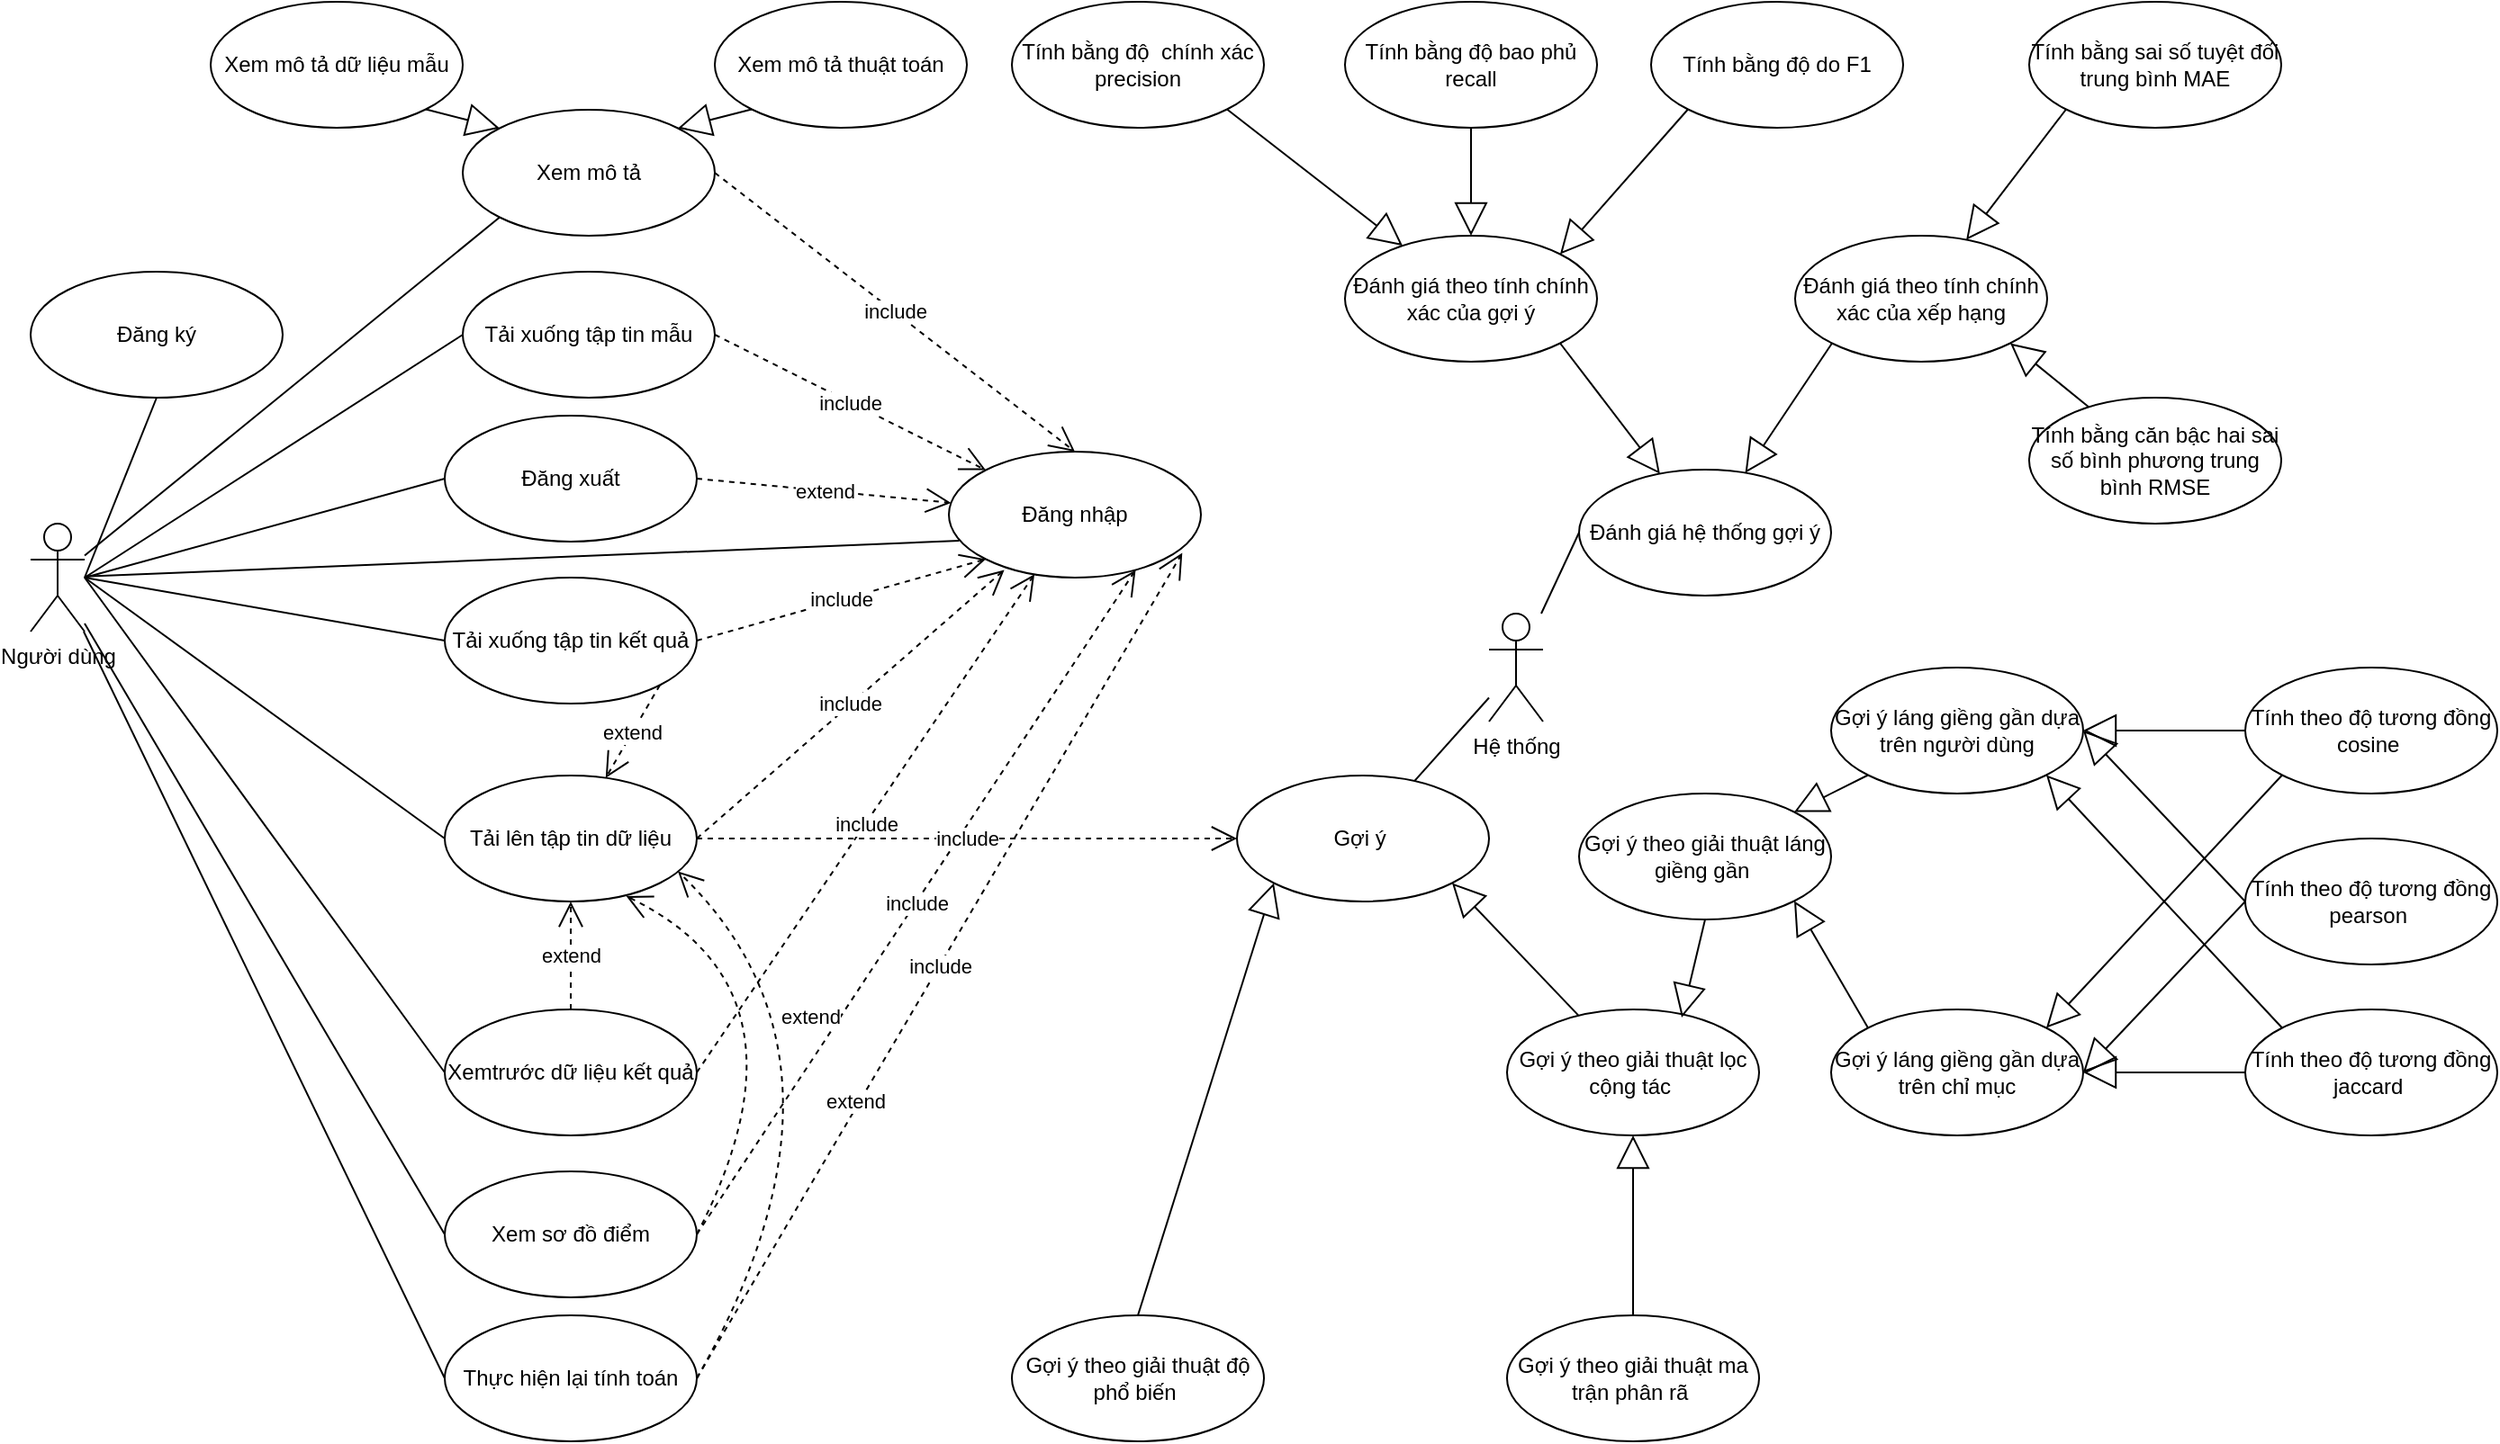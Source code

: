 <mxfile version="20.5.3" type="device" pages="29"><diagram id="MIYA3fLXHQd0BvEKDzSj" name="User"><mxGraphModel dx="1640" dy="1823" grid="1" gridSize="10" guides="1" tooltips="1" connect="1" arrows="1" fold="1" page="1" pageScale="1" pageWidth="850" pageHeight="1100" math="0" shadow="0"><root><mxCell id="0"/><mxCell id="1" parent="0"/><mxCell id="h_50IaXLYb-6bNJv8a1v-1" value="Người dùng" style="shape=umlActor;verticalLabelPosition=bottom;verticalAlign=top;html=1;outlineConnect=0;" parent="1" vertex="1"><mxGeometry x="210" y="200" width="30" height="60" as="geometry"/></mxCell><mxCell id="h_50IaXLYb-6bNJv8a1v-3" value="Đăng nhập" style="ellipse;whiteSpace=wrap;html=1;" parent="1" vertex="1"><mxGeometry x="720" y="160" width="140" height="70" as="geometry"/></mxCell><mxCell id="h_50IaXLYb-6bNJv8a1v-4" value="Đăng xuất" style="ellipse;whiteSpace=wrap;html=1;" parent="1" vertex="1"><mxGeometry x="440" y="140" width="140" height="70" as="geometry"/></mxCell><mxCell id="h_50IaXLYb-6bNJv8a1v-7" value="Đăng ký" style="ellipse;whiteSpace=wrap;html=1;" parent="1" vertex="1"><mxGeometry x="210" y="60" width="140" height="70" as="geometry"/></mxCell><mxCell id="h_50IaXLYb-6bNJv8a1v-8" value="Xemtrước dữ liệu kết quả" style="ellipse;whiteSpace=wrap;html=1;" parent="1" vertex="1"><mxGeometry x="440" y="470" width="140" height="70" as="geometry"/></mxCell><mxCell id="h_50IaXLYb-6bNJv8a1v-9" value="Tải xuống tập tin mẫu" style="ellipse;whiteSpace=wrap;html=1;" parent="1" vertex="1"><mxGeometry x="450" y="60" width="140" height="70" as="geometry"/></mxCell><mxCell id="h_50IaXLYb-6bNJv8a1v-10" value="Tải lên tập tin dữ liệu" style="ellipse;whiteSpace=wrap;html=1;" parent="1" vertex="1"><mxGeometry x="440" y="340" width="140" height="70" as="geometry"/></mxCell><mxCell id="h_50IaXLYb-6bNJv8a1v-11" value="Tải xuống tập tin kết quả" style="ellipse;whiteSpace=wrap;html=1;" parent="1" vertex="1"><mxGeometry x="440" y="230" width="140" height="70" as="geometry"/></mxCell><mxCell id="h_50IaXLYb-6bNJv8a1v-14" value="" style="endArrow=none;html=1;rounded=0;entryX=0.041;entryY=0.707;entryDx=0;entryDy=0;entryPerimeter=0;" parent="1" source="h_50IaXLYb-6bNJv8a1v-1" target="h_50IaXLYb-6bNJv8a1v-3" edge="1"><mxGeometry width="50" height="50" relative="1" as="geometry"><mxPoint x="470" y="240" as="sourcePoint"/><mxPoint x="520" y="190" as="targetPoint"/></mxGeometry></mxCell><mxCell id="h_50IaXLYb-6bNJv8a1v-15" value="" style="endArrow=none;html=1;rounded=0;entryX=0;entryY=0.5;entryDx=0;entryDy=0;" parent="1" target="h_50IaXLYb-6bNJv8a1v-10" edge="1"><mxGeometry width="50" height="50" relative="1" as="geometry"><mxPoint x="240" y="230" as="sourcePoint"/><mxPoint x="640.0" y="240" as="targetPoint"/></mxGeometry></mxCell><mxCell id="h_50IaXLYb-6bNJv8a1v-16" value="" style="endArrow=none;html=1;rounded=0;entryX=0;entryY=0.5;entryDx=0;entryDy=0;" parent="1" target="h_50IaXLYb-6bNJv8a1v-9" edge="1"><mxGeometry width="50" height="50" relative="1" as="geometry"><mxPoint x="240" y="230" as="sourcePoint"/><mxPoint x="330" y="340" as="targetPoint"/></mxGeometry></mxCell><mxCell id="h_50IaXLYb-6bNJv8a1v-17" value="" style="endArrow=none;html=1;rounded=0;entryX=0.5;entryY=1;entryDx=0;entryDy=0;" parent="1" target="h_50IaXLYb-6bNJv8a1v-7" edge="1"><mxGeometry width="50" height="50" relative="1" as="geometry"><mxPoint x="240" y="230" as="sourcePoint"/><mxPoint x="640.0" y="240" as="targetPoint"/></mxGeometry></mxCell><mxCell id="h_50IaXLYb-6bNJv8a1v-18" value="" style="endArrow=none;html=1;rounded=0;entryX=0;entryY=0.5;entryDx=0;entryDy=0;" parent="1" target="h_50IaXLYb-6bNJv8a1v-8" edge="1"><mxGeometry width="50" height="50" relative="1" as="geometry"><mxPoint x="240" y="230" as="sourcePoint"/><mxPoint x="330" y="150" as="targetPoint"/></mxGeometry></mxCell><mxCell id="h_50IaXLYb-6bNJv8a1v-19" value="" style="endArrow=none;html=1;rounded=0;entryX=0;entryY=0.5;entryDx=0;entryDy=0;" parent="1" target="h_50IaXLYb-6bNJv8a1v-11" edge="1"><mxGeometry width="50" height="50" relative="1" as="geometry"><mxPoint x="240" y="230" as="sourcePoint"/><mxPoint x="640.0" y="240" as="targetPoint"/></mxGeometry></mxCell><mxCell id="h_50IaXLYb-6bNJv8a1v-20" value="" style="endArrow=none;html=1;rounded=0;entryX=0;entryY=0.5;entryDx=0;entryDy=0;" parent="1" target="h_50IaXLYb-6bNJv8a1v-4" edge="1"><mxGeometry width="50" height="50" relative="1" as="geometry"><mxPoint x="240" y="230" as="sourcePoint"/><mxPoint x="450.0" y="115" as="targetPoint"/></mxGeometry></mxCell><mxCell id="h_50IaXLYb-6bNJv8a1v-21" value="include" style="endArrow=open;endSize=12;dashed=1;html=1;rounded=0;exitX=1;exitY=0.5;exitDx=0;exitDy=0;" parent="1" source="h_50IaXLYb-6bNJv8a1v-8" target="h_50IaXLYb-6bNJv8a1v-3" edge="1"><mxGeometry width="160" relative="1" as="geometry"><mxPoint x="430" y="270" as="sourcePoint"/><mxPoint x="590" y="270" as="targetPoint"/></mxGeometry></mxCell><mxCell id="h_50IaXLYb-6bNJv8a1v-22" value="include" style="endArrow=open;endSize=12;dashed=1;html=1;rounded=0;entryX=0;entryY=1;entryDx=0;entryDy=0;exitX=1;exitY=0.5;exitDx=0;exitDy=0;" parent="1" source="h_50IaXLYb-6bNJv8a1v-11" target="h_50IaXLYb-6bNJv8a1v-3" edge="1"><mxGeometry width="160" relative="1" as="geometry"><mxPoint x="590" y="270" as="sourcePoint"/><mxPoint x="710" y="205" as="targetPoint"/></mxGeometry></mxCell><mxCell id="h_50IaXLYb-6bNJv8a1v-23" value="include" style="endArrow=open;endSize=12;dashed=1;html=1;rounded=0;entryX=0;entryY=0;entryDx=0;entryDy=0;exitX=1;exitY=0.5;exitDx=0;exitDy=0;" parent="1" source="h_50IaXLYb-6bNJv8a1v-9" target="h_50IaXLYb-6bNJv8a1v-3" edge="1"><mxGeometry width="160" relative="1" as="geometry"><mxPoint x="600" y="280" as="sourcePoint"/><mxPoint x="720.18" y="259.586" as="targetPoint"/></mxGeometry></mxCell><mxCell id="h_50IaXLYb-6bNJv8a1v-24" value="include" style="endArrow=open;endSize=12;dashed=1;html=1;rounded=0;exitX=1;exitY=0.5;exitDx=0;exitDy=0;entryX=0.22;entryY=0.939;entryDx=0;entryDy=0;entryPerimeter=0;" parent="1" source="h_50IaXLYb-6bNJv8a1v-10" target="h_50IaXLYb-6bNJv8a1v-3" edge="1"><mxGeometry width="160" relative="1" as="geometry"><mxPoint x="590.0" y="365" as="sourcePoint"/><mxPoint x="730.18" y="269.586" as="targetPoint"/></mxGeometry></mxCell><mxCell id="h_50IaXLYb-6bNJv8a1v-25" value="extend" style="endArrow=open;endSize=12;dashed=1;html=1;rounded=0;exitX=1;exitY=0.5;exitDx=0;exitDy=0;" parent="1" source="h_50IaXLYb-6bNJv8a1v-4" target="h_50IaXLYb-6bNJv8a1v-3" edge="1"><mxGeometry width="160" relative="1" as="geometry"><mxPoint x="590.0" y="115" as="sourcePoint"/><mxPoint x="728.0" y="207.0" as="targetPoint"/></mxGeometry></mxCell><mxCell id="EpOtFKqS3amAbXr1jzpy-1" value="extend" style="endArrow=open;endSize=12;dashed=1;html=1;rounded=0;exitX=1;exitY=1;exitDx=0;exitDy=0;" parent="1" source="h_50IaXLYb-6bNJv8a1v-11" target="h_50IaXLYb-6bNJv8a1v-10" edge="1"><mxGeometry width="160" relative="1" as="geometry"><mxPoint x="600.0" y="195" as="sourcePoint"/><mxPoint x="705.6" y="222.82" as="targetPoint"/></mxGeometry></mxCell><mxCell id="EpOtFKqS3amAbXr1jzpy-2" value="extend" style="endArrow=open;endSize=12;dashed=1;html=1;rounded=0;exitX=0.5;exitY=0;exitDx=0;exitDy=0;" parent="1" source="h_50IaXLYb-6bNJv8a1v-8" target="h_50IaXLYb-6bNJv8a1v-10" edge="1"><mxGeometry width="160" relative="1" as="geometry"><mxPoint x="579.497" y="309.749" as="sourcePoint"/><mxPoint x="540" y="370" as="targetPoint"/></mxGeometry></mxCell><mxCell id="uBNutrIWVUzGugb57aAR-1" value="Xem mô tả" style="ellipse;whiteSpace=wrap;html=1;" vertex="1" parent="1"><mxGeometry x="450" y="-30" width="140" height="70" as="geometry"/></mxCell><mxCell id="uBNutrIWVUzGugb57aAR-2" value="Xem mô tả dữ liệu mẫu" style="ellipse;whiteSpace=wrap;html=1;" vertex="1" parent="1"><mxGeometry x="310" y="-90" width="140" height="70" as="geometry"/></mxCell><mxCell id="uBNutrIWVUzGugb57aAR-3" value="Xem mô tả thuật toán" style="ellipse;whiteSpace=wrap;html=1;" vertex="1" parent="1"><mxGeometry x="590" y="-90" width="140" height="70" as="geometry"/></mxCell><mxCell id="pVE5zp5eswess0iWp3NH-1" value="" style="endArrow=block;endSize=16;endFill=0;html=1;rounded=0;exitX=1;exitY=1;exitDx=0;exitDy=0;entryX=0;entryY=0;entryDx=0;entryDy=0;" edge="1" parent="1" source="uBNutrIWVUzGugb57aAR-2" target="uBNutrIWVUzGugb57aAR-1"><mxGeometry width="160" relative="1" as="geometry"><mxPoint x="-50.005" y="561.018" as="sourcePoint"/><mxPoint x="109.985" y="470.002" as="targetPoint"/></mxGeometry></mxCell><mxCell id="pVE5zp5eswess0iWp3NH-2" value="" style="endArrow=block;endSize=16;endFill=0;html=1;rounded=0;exitX=0;exitY=1;exitDx=0;exitDy=0;entryX=1;entryY=0;entryDx=0;entryDy=0;" edge="1" parent="1" source="uBNutrIWVUzGugb57aAR-3" target="uBNutrIWVUzGugb57aAR-1"><mxGeometry width="160" relative="1" as="geometry"><mxPoint x="480.005" y="660.508" as="sourcePoint"/><mxPoint x="489.995" y="619.492" as="targetPoint"/></mxGeometry></mxCell><mxCell id="pVE5zp5eswess0iWp3NH-3" value="Xem sơ đồ điểm" style="ellipse;whiteSpace=wrap;html=1;" vertex="1" parent="1"><mxGeometry x="440" y="560" width="140" height="70" as="geometry"/></mxCell><mxCell id="pVE5zp5eswess0iWp3NH-4" value="Thực hiện lại tính toán" style="ellipse;whiteSpace=wrap;html=1;" vertex="1" parent="1"><mxGeometry x="440" y="640" width="140" height="70" as="geometry"/></mxCell><mxCell id="pVE5zp5eswess0iWp3NH-5" value="" style="endArrow=none;html=1;rounded=0;entryX=0;entryY=1;entryDx=0;entryDy=0;" edge="1" parent="1" source="h_50IaXLYb-6bNJv8a1v-1" target="uBNutrIWVUzGugb57aAR-1"><mxGeometry width="50" height="50" relative="1" as="geometry"><mxPoint x="250" y="240" as="sourcePoint"/><mxPoint x="290" y="140" as="targetPoint"/></mxGeometry></mxCell><mxCell id="pVE5zp5eswess0iWp3NH-6" value="include" style="endArrow=open;endSize=12;dashed=1;html=1;rounded=0;entryX=0.5;entryY=0;entryDx=0;entryDy=0;exitX=1;exitY=0.5;exitDx=0;exitDy=0;" edge="1" parent="1" source="uBNutrIWVUzGugb57aAR-1" target="h_50IaXLYb-6bNJv8a1v-3"><mxGeometry width="160" relative="1" as="geometry"><mxPoint x="600" y="115" as="sourcePoint"/><mxPoint x="720.503" y="210.251" as="targetPoint"/></mxGeometry></mxCell><mxCell id="pVE5zp5eswess0iWp3NH-7" value="" style="endArrow=none;html=1;rounded=0;entryX=0;entryY=0.5;entryDx=0;entryDy=0;" edge="1" parent="1" source="h_50IaXLYb-6bNJv8a1v-1" target="pVE5zp5eswess0iWp3NH-3"><mxGeometry width="50" height="50" relative="1" as="geometry"><mxPoint x="250" y="240" as="sourcePoint"/><mxPoint x="470" y="505" as="targetPoint"/></mxGeometry></mxCell><mxCell id="pVE5zp5eswess0iWp3NH-8" value="" style="endArrow=none;html=1;rounded=0;entryX=0;entryY=0.5;entryDx=0;entryDy=0;" edge="1" parent="1" source="h_50IaXLYb-6bNJv8a1v-1" target="pVE5zp5eswess0iWp3NH-4"><mxGeometry width="50" height="50" relative="1" as="geometry"><mxPoint x="250" y="262.66" as="sourcePoint"/><mxPoint x="470" y="595" as="targetPoint"/></mxGeometry></mxCell><mxCell id="pVE5zp5eswess0iWp3NH-9" value="include" style="endArrow=open;endSize=12;dashed=1;html=1;rounded=0;exitX=1;exitY=0.5;exitDx=0;exitDy=0;entryX=0.741;entryY=0.939;entryDx=0;entryDy=0;entryPerimeter=0;" edge="1" parent="1" source="pVE5zp5eswess0iWp3NH-3" target="h_50IaXLYb-6bNJv8a1v-3"><mxGeometry width="160" relative="1" as="geometry"><mxPoint x="610.0" y="505" as="sourcePoint"/><mxPoint x="770" y="270" as="targetPoint"/></mxGeometry></mxCell><mxCell id="pVE5zp5eswess0iWp3NH-10" value="include" style="endArrow=open;endSize=12;dashed=1;html=1;rounded=0;exitX=1;exitY=0.5;exitDx=0;exitDy=0;entryX=0.926;entryY=0.804;entryDx=0;entryDy=0;entryPerimeter=0;" edge="1" parent="1" source="pVE5zp5eswess0iWp3NH-4" target="h_50IaXLYb-6bNJv8a1v-3"><mxGeometry width="160" relative="1" as="geometry"><mxPoint x="610.0" y="595" as="sourcePoint"/><mxPoint x="803.74" y="265.73" as="targetPoint"/></mxGeometry></mxCell><mxCell id="pVE5zp5eswess0iWp3NH-11" value="extend" style="endArrow=open;endSize=12;dashed=1;html=1;exitX=1;exitY=0.5;exitDx=0;exitDy=0;entryX=0.72;entryY=0.957;entryDx=0;entryDy=0;strokeColor=default;curved=1;entryPerimeter=0;" edge="1" parent="1" source="pVE5zp5eswess0iWp3NH-3" target="h_50IaXLYb-6bNJv8a1v-10"><mxGeometry width="160" relative="1" as="geometry"><mxPoint x="589.919" y="480.464" as="sourcePoint"/><mxPoint x="559.6" y="428.6" as="targetPoint"/><Array as="points"><mxPoint x="650" y="460"/></Array></mxGeometry></mxCell><mxCell id="pVE5zp5eswess0iWp3NH-12" value="extend" style="endArrow=open;endSize=12;dashed=1;html=1;exitX=1;exitY=0.5;exitDx=0;exitDy=0;entryX=0.925;entryY=0.761;entryDx=0;entryDy=0;strokeColor=default;curved=1;entryPerimeter=0;" edge="1" parent="1" source="pVE5zp5eswess0iWp3NH-4" target="h_50IaXLYb-6bNJv8a1v-10"><mxGeometry width="160" relative="1" as="geometry"><mxPoint x="660.0" y="605" as="sourcePoint"/><mxPoint x="610" y="360" as="targetPoint"/><Array as="points"><mxPoint x="680" y="500"/></Array></mxGeometry></mxCell><mxCell id="7jLjlVNgoo51MtvLc1KT-1" value="Hệ thống" style="shape=umlActor;verticalLabelPosition=bottom;verticalAlign=top;html=1;outlineConnect=0;" vertex="1" parent="1"><mxGeometry x="1020" y="250" width="30" height="60" as="geometry"/></mxCell><mxCell id="7jLjlVNgoo51MtvLc1KT-2" value="Gợi ý&amp;nbsp;" style="ellipse;whiteSpace=wrap;html=1;" vertex="1" parent="1"><mxGeometry x="880" y="340" width="140" height="70" as="geometry"/></mxCell><mxCell id="7jLjlVNgoo51MtvLc1KT-3" value="Gợi ý theo giải thuật độ phổ biến&amp;nbsp;" style="ellipse;whiteSpace=wrap;html=1;" vertex="1" parent="1"><mxGeometry x="755" y="640" width="140" height="70" as="geometry"/></mxCell><mxCell id="7jLjlVNgoo51MtvLc1KT-4" value="Tính theo độ tương đồng pearson&amp;nbsp;" style="ellipse;whiteSpace=wrap;html=1;" vertex="1" parent="1"><mxGeometry x="1440" y="375" width="140" height="70" as="geometry"/></mxCell><mxCell id="7jLjlVNgoo51MtvLc1KT-5" value="Gợi ý theo giải thuật lọc cộng tác&amp;nbsp;" style="ellipse;whiteSpace=wrap;html=1;" vertex="1" parent="1"><mxGeometry x="1030" y="470" width="140" height="70" as="geometry"/></mxCell><mxCell id="7jLjlVNgoo51MtvLc1KT-6" value="Gợi ý láng giềng gần dựa trên người dùng" style="ellipse;whiteSpace=wrap;html=1;" vertex="1" parent="1"><mxGeometry x="1210" y="280" width="140" height="70" as="geometry"/></mxCell><mxCell id="7jLjlVNgoo51MtvLc1KT-7" value="Gợi ý láng giềng gần dựa trên chỉ mục" style="ellipse;whiteSpace=wrap;html=1;" vertex="1" parent="1"><mxGeometry x="1210" y="470" width="140" height="70" as="geometry"/></mxCell><mxCell id="7jLjlVNgoo51MtvLc1KT-8" value="Gợi ý theo giải thuật ma trận phân rã&amp;nbsp;" style="ellipse;whiteSpace=wrap;html=1;" vertex="1" parent="1"><mxGeometry x="1030" y="640" width="140" height="70" as="geometry"/></mxCell><mxCell id="7jLjlVNgoo51MtvLc1KT-9" value="Tính theo độ tương đồng cosine&amp;nbsp;" style="ellipse;whiteSpace=wrap;html=1;" vertex="1" parent="1"><mxGeometry x="1440" y="280" width="140" height="70" as="geometry"/></mxCell><mxCell id="7jLjlVNgoo51MtvLc1KT-10" value="Tính theo độ tương đồng jaccard&amp;nbsp;" style="ellipse;whiteSpace=wrap;html=1;" vertex="1" parent="1"><mxGeometry x="1440" y="470" width="140" height="70" as="geometry"/></mxCell><mxCell id="7jLjlVNgoo51MtvLc1KT-11" value="" style="endArrow=none;html=1;rounded=0;" edge="1" parent="1" source="7jLjlVNgoo51MtvLc1KT-1" target="7jLjlVNgoo51MtvLc1KT-2"><mxGeometry width="50" height="50" relative="1" as="geometry"><mxPoint x="1210" y="490" as="sourcePoint"/><mxPoint x="1260" y="440" as="targetPoint"/></mxGeometry></mxCell><mxCell id="7jLjlVNgoo51MtvLc1KT-12" value="" style="endArrow=block;endSize=16;endFill=0;html=1;rounded=0;entryX=1;entryY=1;entryDx=0;entryDy=0;" edge="1" parent="1" source="7jLjlVNgoo51MtvLc1KT-5" target="7jLjlVNgoo51MtvLc1KT-2"><mxGeometry width="160" relative="1" as="geometry"><mxPoint x="1135.253" y="444.999" as="sourcePoint"/><mxPoint x="1064.75" y="500.25" as="targetPoint"/></mxGeometry></mxCell><mxCell id="7jLjlVNgoo51MtvLc1KT-13" value="" style="endArrow=block;endSize=16;endFill=0;html=1;rounded=0;exitX=0.5;exitY=0;exitDx=0;exitDy=0;entryX=0;entryY=1;entryDx=0;entryDy=0;" edge="1" parent="1" source="7jLjlVNgoo51MtvLc1KT-3" target="7jLjlVNgoo51MtvLc1KT-2"><mxGeometry width="160" relative="1" as="geometry"><mxPoint x="990.003" y="329.999" as="sourcePoint"/><mxPoint x="919.5" y="385.25" as="targetPoint"/></mxGeometry></mxCell><mxCell id="7jLjlVNgoo51MtvLc1KT-14" value="" style="endArrow=block;endSize=16;endFill=0;html=1;rounded=0;entryX=0.5;entryY=1;entryDx=0;entryDy=0;" edge="1" parent="1" source="7jLjlVNgoo51MtvLc1KT-8" target="7jLjlVNgoo51MtvLc1KT-5"><mxGeometry width="160" relative="1" as="geometry"><mxPoint x="1090.503" y="484.749" as="sourcePoint"/><mxPoint x="1040" y="530" as="targetPoint"/></mxGeometry></mxCell><mxCell id="7jLjlVNgoo51MtvLc1KT-15" value="" style="endArrow=block;endSize=16;endFill=0;html=1;rounded=0;exitX=0;exitY=1;exitDx=0;exitDy=0;entryX=1;entryY=0;entryDx=0;entryDy=0;" edge="1" parent="1" source="7jLjlVNgoo51MtvLc1KT-6" target="7jLjlVNgoo51MtvLc1KT-23"><mxGeometry width="160" relative="1" as="geometry"><mxPoint x="1270.503" y="374.999" as="sourcePoint"/><mxPoint x="1200" y="400" as="targetPoint"/></mxGeometry></mxCell><mxCell id="7jLjlVNgoo51MtvLc1KT-16" value="" style="endArrow=block;endSize=16;endFill=0;html=1;rounded=0;exitX=0;exitY=0;exitDx=0;exitDy=0;entryX=1;entryY=1;entryDx=0;entryDy=0;" edge="1" parent="1" source="7jLjlVNgoo51MtvLc1KT-7" target="7jLjlVNgoo51MtvLc1KT-23"><mxGeometry width="160" relative="1" as="geometry"><mxPoint x="1270.503" y="374.999" as="sourcePoint"/><mxPoint x="1240" y="400" as="targetPoint"/></mxGeometry></mxCell><mxCell id="7jLjlVNgoo51MtvLc1KT-17" value="" style="endArrow=block;endSize=16;endFill=0;html=1;rounded=0;exitX=0;exitY=0.5;exitDx=0;exitDy=0;entryX=1;entryY=0.5;entryDx=0;entryDy=0;" edge="1" parent="1" source="7jLjlVNgoo51MtvLc1KT-9" target="7jLjlVNgoo51MtvLc1KT-6"><mxGeometry width="160" relative="1" as="geometry"><mxPoint x="1400.503" y="349.999" as="sourcePoint"/><mxPoint x="1330" y="405.25" as="targetPoint"/></mxGeometry></mxCell><mxCell id="7jLjlVNgoo51MtvLc1KT-18" value="" style="endArrow=block;endSize=16;endFill=0;html=1;rounded=0;exitX=0;exitY=0.5;exitDx=0;exitDy=0;entryX=1;entryY=0.5;entryDx=0;entryDy=0;" edge="1" parent="1" source="7jLjlVNgoo51MtvLc1KT-4" target="7jLjlVNgoo51MtvLc1KT-6"><mxGeometry width="160" relative="1" as="geometry"><mxPoint x="1390.503" y="349.999" as="sourcePoint"/><mxPoint x="1320" y="405.25" as="targetPoint"/></mxGeometry></mxCell><mxCell id="7jLjlVNgoo51MtvLc1KT-19" value="" style="endArrow=block;endSize=16;endFill=0;html=1;rounded=0;exitX=0;exitY=0;exitDx=0;exitDy=0;entryX=1;entryY=1;entryDx=0;entryDy=0;" edge="1" parent="1" source="7jLjlVNgoo51MtvLc1KT-10" target="7jLjlVNgoo51MtvLc1KT-6"><mxGeometry width="160" relative="1" as="geometry"><mxPoint x="1410.503" y="349.999" as="sourcePoint"/><mxPoint x="1340" y="405.25" as="targetPoint"/></mxGeometry></mxCell><mxCell id="7jLjlVNgoo51MtvLc1KT-20" value="" style="endArrow=block;endSize=16;endFill=0;html=1;rounded=0;exitX=0;exitY=1;exitDx=0;exitDy=0;entryX=1;entryY=0;entryDx=0;entryDy=0;" edge="1" parent="1" source="7jLjlVNgoo51MtvLc1KT-9" target="7jLjlVNgoo51MtvLc1KT-7"><mxGeometry width="160" relative="1" as="geometry"><mxPoint x="1450.503" y="519.999" as="sourcePoint"/><mxPoint x="1380" y="575.25" as="targetPoint"/></mxGeometry></mxCell><mxCell id="7jLjlVNgoo51MtvLc1KT-21" value="" style="endArrow=block;endSize=16;endFill=0;html=1;rounded=0;exitX=0;exitY=0.5;exitDx=0;exitDy=0;entryX=1;entryY=0.5;entryDx=0;entryDy=0;" edge="1" parent="1" source="7jLjlVNgoo51MtvLc1KT-4" target="7jLjlVNgoo51MtvLc1KT-7"><mxGeometry width="160" relative="1" as="geometry"><mxPoint x="1510.503" y="597.379" as="sourcePoint"/><mxPoint x="1440" y="652.63" as="targetPoint"/></mxGeometry></mxCell><mxCell id="7jLjlVNgoo51MtvLc1KT-22" value="" style="endArrow=block;endSize=16;endFill=0;html=1;rounded=0;exitX=0;exitY=0.5;exitDx=0;exitDy=0;entryX=1;entryY=0.5;entryDx=0;entryDy=0;" edge="1" parent="1" source="7jLjlVNgoo51MtvLc1KT-10" target="7jLjlVNgoo51MtvLc1KT-7"><mxGeometry width="160" relative="1" as="geometry"><mxPoint x="1520.503" y="607.379" as="sourcePoint"/><mxPoint x="1450" y="662.63" as="targetPoint"/></mxGeometry></mxCell><mxCell id="7jLjlVNgoo51MtvLc1KT-23" value="Gợi ý theo giải thuật láng giềng gần&amp;nbsp;" style="ellipse;whiteSpace=wrap;html=1;" vertex="1" parent="1"><mxGeometry x="1070" y="350" width="140" height="70" as="geometry"/></mxCell><mxCell id="7jLjlVNgoo51MtvLc1KT-24" value="" style="endArrow=block;endSize=16;endFill=0;html=1;rounded=0;entryX=0.693;entryY=0.064;entryDx=0;entryDy=0;exitX=0.5;exitY=1;exitDx=0;exitDy=0;entryPerimeter=0;" edge="1" parent="1" source="7jLjlVNgoo51MtvLc1KT-23" target="7jLjlVNgoo51MtvLc1KT-5"><mxGeometry width="160" relative="1" as="geometry"><mxPoint x="1110" y="650" as="sourcePoint"/><mxPoint x="1110" y="550" as="targetPoint"/></mxGeometry></mxCell><mxCell id="7jLjlVNgoo51MtvLc1KT-25" value="Đánh giá hệ thống gợi ý" style="ellipse;whiteSpace=wrap;html=1;" vertex="1" parent="1"><mxGeometry x="1070" y="170" width="140" height="70" as="geometry"/></mxCell><mxCell id="7jLjlVNgoo51MtvLc1KT-26" value="Đánh giá theo tính chính xác của gợi ý" style="ellipse;whiteSpace=wrap;html=1;" vertex="1" parent="1"><mxGeometry x="940" y="40" width="140" height="70" as="geometry"/></mxCell><mxCell id="7jLjlVNgoo51MtvLc1KT-27" value="Đánh giá theo tính chính xác của xếp hạng" style="ellipse;whiteSpace=wrap;html=1;" vertex="1" parent="1"><mxGeometry x="1190" y="40" width="140" height="70" as="geometry"/></mxCell><mxCell id="7jLjlVNgoo51MtvLc1KT-28" value="" style="endArrow=block;endSize=16;endFill=0;html=1;rounded=0;exitX=1;exitY=1;exitDx=0;exitDy=0;" edge="1" parent="1" source="7jLjlVNgoo51MtvLc1KT-26" target="7jLjlVNgoo51MtvLc1KT-25"><mxGeometry width="160" relative="1" as="geometry"><mxPoint x="760" y="540" as="sourcePoint"/><mxPoint x="1110" y="550" as="targetPoint"/></mxGeometry></mxCell><mxCell id="7jLjlVNgoo51MtvLc1KT-29" value="" style="endArrow=block;endSize=16;endFill=0;html=1;rounded=0;exitX=0;exitY=1;exitDx=0;exitDy=0;" edge="1" parent="1" source="7jLjlVNgoo51MtvLc1KT-27" target="7jLjlVNgoo51MtvLc1KT-25"><mxGeometry width="160" relative="1" as="geometry"><mxPoint x="850" y="740" as="sourcePoint"/><mxPoint x="905.08" y="667.707" as="targetPoint"/></mxGeometry></mxCell><mxCell id="7jLjlVNgoo51MtvLc1KT-30" value="" style="endArrow=none;html=1;rounded=0;entryX=0;entryY=0.5;entryDx=0;entryDy=0;" edge="1" parent="1" source="7jLjlVNgoo51MtvLc1KT-1" target="7jLjlVNgoo51MtvLc1KT-25"><mxGeometry width="50" height="50" relative="1" as="geometry"><mxPoint x="780" y="515" as="sourcePoint"/><mxPoint x="860" y="515" as="targetPoint"/></mxGeometry></mxCell><mxCell id="7jLjlVNgoo51MtvLc1KT-31" value="Tính bằng độ&amp;nbsp; chính xác precision" style="ellipse;whiteSpace=wrap;html=1;" vertex="1" parent="1"><mxGeometry x="755" y="-90" width="140" height="70" as="geometry"/></mxCell><mxCell id="7jLjlVNgoo51MtvLc1KT-32" value="Tính bằng độ bao phủ recall" style="ellipse;whiteSpace=wrap;html=1;" vertex="1" parent="1"><mxGeometry x="940" y="-90" width="140" height="70" as="geometry"/></mxCell><mxCell id="7jLjlVNgoo51MtvLc1KT-33" value="Tính bằng độ do F1" style="ellipse;whiteSpace=wrap;html=1;" vertex="1" parent="1"><mxGeometry x="1110" y="-90" width="140" height="70" as="geometry"/></mxCell><mxCell id="7jLjlVNgoo51MtvLc1KT-34" value="" style="endArrow=block;endSize=16;endFill=0;html=1;rounded=0;exitX=1;exitY=1;exitDx=0;exitDy=0;" edge="1" parent="1" source="7jLjlVNgoo51MtvLc1KT-31" target="7jLjlVNgoo51MtvLc1KT-26"><mxGeometry width="160" relative="1" as="geometry"><mxPoint x="850" y="740" as="sourcePoint"/><mxPoint x="905.08" y="667.707" as="targetPoint"/></mxGeometry></mxCell><mxCell id="7jLjlVNgoo51MtvLc1KT-35" value="" style="endArrow=block;endSize=16;endFill=0;html=1;rounded=0;entryX=0.5;entryY=0;entryDx=0;entryDy=0;" edge="1" parent="1" source="7jLjlVNgoo51MtvLc1KT-32" target="7jLjlVNgoo51MtvLc1KT-26"><mxGeometry width="160" relative="1" as="geometry"><mxPoint x="860" y="750" as="sourcePoint"/><mxPoint x="915.08" y="677.707" as="targetPoint"/></mxGeometry></mxCell><mxCell id="7jLjlVNgoo51MtvLc1KT-36" value="" style="endArrow=block;endSize=16;endFill=0;html=1;rounded=0;exitX=0;exitY=1;exitDx=0;exitDy=0;entryX=1;entryY=0;entryDx=0;entryDy=0;" edge="1" parent="1" source="7jLjlVNgoo51MtvLc1KT-33" target="7jLjlVNgoo51MtvLc1KT-26"><mxGeometry width="160" relative="1" as="geometry"><mxPoint x="870" y="760" as="sourcePoint"/><mxPoint x="925.08" y="687.707" as="targetPoint"/></mxGeometry></mxCell><mxCell id="7jLjlVNgoo51MtvLc1KT-37" value="Tính bằng căn bậc hai sai số bình phương trung bình RMSE" style="ellipse;whiteSpace=wrap;html=1;" vertex="1" parent="1"><mxGeometry x="1320" y="130" width="140" height="70" as="geometry"/></mxCell><mxCell id="7jLjlVNgoo51MtvLc1KT-38" value="Tính bằng sai số tuyệt đối trung bình MAE" style="ellipse;whiteSpace=wrap;html=1;" vertex="1" parent="1"><mxGeometry x="1320" y="-90" width="140" height="70" as="geometry"/></mxCell><mxCell id="7jLjlVNgoo51MtvLc1KT-39" value="" style="endArrow=block;endSize=16;endFill=0;html=1;rounded=0;entryX=1;entryY=1;entryDx=0;entryDy=0;" edge="1" parent="1" source="7jLjlVNgoo51MtvLc1KT-37" target="7jLjlVNgoo51MtvLc1KT-27"><mxGeometry width="160" relative="1" as="geometry"><mxPoint x="750" y="865" as="sourcePoint"/><mxPoint x="809.96" y="803.7" as="targetPoint"/></mxGeometry></mxCell><mxCell id="7jLjlVNgoo51MtvLc1KT-40" value="" style="endArrow=block;endSize=16;endFill=0;html=1;rounded=0;exitX=0;exitY=1;exitDx=0;exitDy=0;" edge="1" parent="1" source="7jLjlVNgoo51MtvLc1KT-38" target="7jLjlVNgoo51MtvLc1KT-27"><mxGeometry width="160" relative="1" as="geometry"><mxPoint x="958.682" y="830.27" as="sourcePoint"/><mxPoint x="966.6" y="801.18" as="targetPoint"/></mxGeometry></mxCell><mxCell id="7jLjlVNgoo51MtvLc1KT-41" value="include" style="endArrow=open;endSize=12;dashed=1;html=1;rounded=0;" edge="1" parent="1" target="7jLjlVNgoo51MtvLc1KT-2"><mxGeometry width="160" relative="1" as="geometry"><mxPoint x="580" y="375" as="sourcePoint"/><mxPoint x="740.503" y="129.749" as="targetPoint"/></mxGeometry></mxCell></root></mxGraphModel></diagram><diagram id="kXL7mZuDTb8ExXdeG8jV" name="Admin"><mxGraphModel dx="2104" dy="1653" grid="1" gridSize="10" guides="1" tooltips="1" connect="1" arrows="1" fold="1" page="1" pageScale="1" pageWidth="850" pageHeight="1100" math="0" shadow="0"><root><mxCell id="0"/><mxCell id="1" parent="0"/><mxCell id="ghjmC9R8hOl9ur9spdO6-1" value="Người quản trị" style="shape=umlActor;verticalLabelPosition=bottom;verticalAlign=top;html=1;" parent="1" vertex="1"><mxGeometry x="50" y="285" width="30" height="60" as="geometry"/></mxCell><mxCell id="ghjmC9R8hOl9ur9spdO6-3" value="Đăng nhập" style="ellipse;whiteSpace=wrap;html=1;" parent="1" vertex="1"><mxGeometry x="150" y="-10" width="140" height="70" as="geometry"/></mxCell><mxCell id="ghjmC9R8hOl9ur9spdO6-4" value="Đăng xuất" style="ellipse;whiteSpace=wrap;html=1;" parent="1" vertex="1"><mxGeometry x="150" y="160" width="140" height="70" as="geometry"/></mxCell><mxCell id="ghjmC9R8hOl9ur9spdO6-5" value="Quản lý người dùng" style="ellipse;whiteSpace=wrap;html=1;" parent="1" vertex="1"><mxGeometry x="-5" y="-190" width="140" height="70" as="geometry"/></mxCell><mxCell id="ghjmC9R8hOl9ur9spdO6-6" value="Xem danh sách người dùng" style="ellipse;whiteSpace=wrap;html=1;" parent="1" vertex="1"><mxGeometry x="380" y="-190" width="140" height="70" as="geometry"/></mxCell><mxCell id="ghjmC9R8hOl9ur9spdO6-9" value="Tải lên tập tin mẫu" style="ellipse;whiteSpace=wrap;html=1;" parent="1" vertex="1"><mxGeometry x="380" y="280" width="140" height="70" as="geometry"/></mxCell><mxCell id="ghjmC9R8hOl9ur9spdO6-11" value="" style="endArrow=none;html=1;rounded=0;entryX=0;entryY=1;entryDx=0;entryDy=0;" parent="1" source="ghjmC9R8hOl9ur9spdO6-1" target="ghjmC9R8hOl9ur9spdO6-3" edge="1"><mxGeometry width="50" height="50" relative="1" as="geometry"><mxPoint x="130" y="240" as="sourcePoint"/><mxPoint x="285" y="190" as="targetPoint"/></mxGeometry></mxCell><mxCell id="ghjmC9R8hOl9ur9spdO6-12" value="" style="endArrow=none;html=1;rounded=0;entryX=0;entryY=1;entryDx=0;entryDy=0;" parent="1" source="ghjmC9R8hOl9ur9spdO6-1" target="ghjmC9R8hOl9ur9spdO6-4" edge="1"><mxGeometry width="50" height="50" relative="1" as="geometry"><mxPoint x="470" y="300" as="sourcePoint"/><mxPoint x="520" y="250" as="targetPoint"/></mxGeometry></mxCell><mxCell id="ghjmC9R8hOl9ur9spdO6-13" value="Extend" style="endArrow=open;endSize=12;dashed=1;html=1;rounded=0;" parent="1" source="ghjmC9R8hOl9ur9spdO6-4" target="ghjmC9R8hOl9ur9spdO6-3" edge="1"><mxGeometry width="160" relative="1" as="geometry"><mxPoint x="420" y="280" as="sourcePoint"/><mxPoint x="210" y="150" as="targetPoint"/></mxGeometry></mxCell><mxCell id="ghjmC9R8hOl9ur9spdO6-14" value="" style="endArrow=none;html=1;rounded=0;exitX=0;exitY=0.5;exitDx=0;exitDy=0;" parent="1" source="ghjmC9R8hOl9ur9spdO6-9" target="ghjmC9R8hOl9ur9spdO6-1" edge="1"><mxGeometry width="50" height="50" relative="1" as="geometry"><mxPoint x="210" y="225" as="sourcePoint"/><mxPoint x="130" y="240" as="targetPoint"/></mxGeometry></mxCell><mxCell id="ghjmC9R8hOl9ur9spdO6-15" value="" style="endArrow=none;html=1;rounded=0;entryX=0.5;entryY=1;entryDx=0;entryDy=0;" parent="1" source="ghjmC9R8hOl9ur9spdO6-1" target="ghjmC9R8hOl9ur9spdO6-5" edge="1"><mxGeometry width="50" height="50" relative="1" as="geometry"><mxPoint x="130" y="250" as="sourcePoint"/><mxPoint x="430" y="270" as="targetPoint"/></mxGeometry></mxCell><mxCell id="ghjmC9R8hOl9ur9spdO6-16" value="" style="endArrow=block;endSize=16;endFill=0;html=1;rounded=0;exitX=0;exitY=0.5;exitDx=0;exitDy=0;entryX=1;entryY=0.5;entryDx=0;entryDy=0;" parent="1" source="ghjmC9R8hOl9ur9spdO6-6" target="ghjmC9R8hOl9ur9spdO6-5" edge="1"><mxGeometry width="160" relative="1" as="geometry"><mxPoint x="330" y="390" as="sourcePoint"/><mxPoint x="490" y="390" as="targetPoint"/></mxGeometry></mxCell><mxCell id="ghjmC9R8hOl9ur9spdO6-20" value="Include" style="endArrow=open;endSize=12;dashed=1;html=1;rounded=0;entryX=1;entryY=1;entryDx=0;entryDy=0;" parent="1" source="ghjmC9R8hOl9ur9spdO6-9" edge="1" target="ghjmC9R8hOl9ur9spdO6-3"><mxGeometry width="160" relative="1" as="geometry"><mxPoint x="329.497" y="249.749" as="sourcePoint"/><mxPoint x="500" y="380" as="targetPoint"/></mxGeometry></mxCell><mxCell id="ghjmC9R8hOl9ur9spdO6-21" value="Include" style="endArrow=open;endSize=12;dashed=1;html=1;rounded=0;exitX=1;exitY=1;exitDx=0;exitDy=0;entryX=0.5;entryY=0;entryDx=0;entryDy=0;" parent="1" source="ghjmC9R8hOl9ur9spdO6-5" target="ghjmC9R8hOl9ur9spdO6-3" edge="1"><mxGeometry width="160" relative="1" as="geometry"><mxPoint x="339.497" y="259.749" as="sourcePoint"/><mxPoint x="510" y="390" as="targetPoint"/></mxGeometry></mxCell><mxCell id="zrZUU7ME9tRb2Ce6xFhq-1" value="Xem tập tin mẫu" style="ellipse;whiteSpace=wrap;html=1;" vertex="1" parent="1"><mxGeometry x="380" y="80" width="140" height="70" as="geometry"/></mxCell><mxCell id="zrZUU7ME9tRb2Ce6xFhq-2" value="Extend" style="endArrow=open;endSize=12;dashed=1;html=1;rounded=0;entryX=0.5;entryY=0;entryDx=0;entryDy=0;exitX=0.5;exitY=1;exitDx=0;exitDy=0;" edge="1" parent="1" source="zrZUU7ME9tRb2Ce6xFhq-1" target="ghjmC9R8hOl9ur9spdO6-9"><mxGeometry width="160" relative="1" as="geometry"><mxPoint x="430" y="225" as="sourcePoint"/><mxPoint x="560" y="285" as="targetPoint"/></mxGeometry></mxCell><mxCell id="zrZUU7ME9tRb2Ce6xFhq-4" value="Quản lý loại dữ liệu" style="ellipse;whiteSpace=wrap;html=1;" vertex="1" parent="1"><mxGeometry x="-260" y="-110" width="140" height="70" as="geometry"/></mxCell><mxCell id="zrZUU7ME9tRb2Ce6xFhq-5" value="Xem danh sách loại dữ liệu" style="ellipse;whiteSpace=wrap;html=1;" vertex="1" parent="1"><mxGeometry x="-520" y="-10" width="140" height="70" as="geometry"/></mxCell><mxCell id="zrZUU7ME9tRb2Ce6xFhq-6" value="Tạo loại dữ liệu" style="ellipse;whiteSpace=wrap;html=1;" vertex="1" parent="1"><mxGeometry x="-520" y="-190" width="140" height="70" as="geometry"/></mxCell><mxCell id="zrZUU7ME9tRb2Ce6xFhq-7" value="Quản lý thuật toán" style="ellipse;whiteSpace=wrap;html=1;" vertex="1" parent="1"><mxGeometry x="-260" y="120" width="140" height="70" as="geometry"/></mxCell><mxCell id="zrZUU7ME9tRb2Ce6xFhq-8" value="" style="endArrow=block;endSize=16;endFill=0;html=1;rounded=0;exitX=1;exitY=0.5;exitDx=0;exitDy=0;entryX=0;entryY=1;entryDx=0;entryDy=0;" edge="1" parent="1" source="zrZUU7ME9tRb2Ce6xFhq-5" target="zrZUU7ME9tRb2Ce6xFhq-4"><mxGeometry width="160" relative="1" as="geometry"><mxPoint x="450" y="560" as="sourcePoint"/><mxPoint x="280" y="520" as="targetPoint"/></mxGeometry></mxCell><mxCell id="zrZUU7ME9tRb2Ce6xFhq-9" value="" style="endArrow=block;endSize=16;endFill=0;html=1;rounded=0;exitX=1;exitY=0.5;exitDx=0;exitDy=0;entryX=0;entryY=0;entryDx=0;entryDy=0;" edge="1" parent="1" source="zrZUU7ME9tRb2Ce6xFhq-6" target="zrZUU7ME9tRb2Ce6xFhq-4"><mxGeometry width="160" relative="1" as="geometry"><mxPoint x="340" y="670" as="sourcePoint"/><mxPoint x="269.497" y="609.749" as="targetPoint"/></mxGeometry></mxCell><mxCell id="zrZUU7ME9tRb2Ce6xFhq-10" value="Xem danh sách thuật toán" style="ellipse;whiteSpace=wrap;html=1;" vertex="1" parent="1"><mxGeometry x="-520" y="260" width="140" height="70" as="geometry"/></mxCell><mxCell id="zrZUU7ME9tRb2Ce6xFhq-11" value="Tạo thông tin thuật toán" style="ellipse;whiteSpace=wrap;html=1;" vertex="1" parent="1"><mxGeometry x="-520" y="80" width="140" height="70" as="geometry"/></mxCell><mxCell id="zrZUU7ME9tRb2Ce6xFhq-12" value="" style="endArrow=block;endSize=16;endFill=0;html=1;rounded=0;exitX=1;exitY=0.5;exitDx=0;exitDy=0;entryX=0;entryY=0;entryDx=0;entryDy=0;" edge="1" parent="1" source="zrZUU7ME9tRb2Ce6xFhq-11" target="zrZUU7ME9tRb2Ce6xFhq-7"><mxGeometry width="160" relative="1" as="geometry"><mxPoint x="170" y="680" as="sourcePoint"/><mxPoint x="210.503" y="609.749" as="targetPoint"/></mxGeometry></mxCell><mxCell id="zrZUU7ME9tRb2Ce6xFhq-13" value="" style="endArrow=block;endSize=16;endFill=0;html=1;rounded=0;exitX=1;exitY=0;exitDx=0;exitDy=0;entryX=0;entryY=1;entryDx=0;entryDy=0;" edge="1" parent="1" source="zrZUU7ME9tRb2Ce6xFhq-10" target="zrZUU7ME9tRb2Ce6xFhq-7"><mxGeometry width="160" relative="1" as="geometry"><mxPoint x="-270" y="640" as="sourcePoint"/><mxPoint x="-190" y="130" as="targetPoint"/></mxGeometry></mxCell><mxCell id="zrZUU7ME9tRb2Ce6xFhq-14" value="Chỉnh sửa thông tin thuật toán" style="ellipse;whiteSpace=wrap;html=1;" vertex="1" parent="1"><mxGeometry x="-520" y="170" width="140" height="70" as="geometry"/></mxCell><mxCell id="zrZUU7ME9tRb2Ce6xFhq-15" value="Chỉnh sửa thông tin loại dữ liệu" style="ellipse;whiteSpace=wrap;html=1;" vertex="1" parent="1"><mxGeometry x="-520" y="-100" width="140" height="70" as="geometry"/></mxCell><mxCell id="zrZUU7ME9tRb2Ce6xFhq-16" value="" style="endArrow=block;endSize=16;endFill=0;html=1;rounded=0;exitX=1;exitY=0;exitDx=0;exitDy=0;entryX=0;entryY=0.5;entryDx=0;entryDy=0;" edge="1" parent="1" source="zrZUU7ME9tRb2Ce6xFhq-14" target="zrZUU7ME9tRb2Ce6xFhq-7"><mxGeometry width="160" relative="1" as="geometry"><mxPoint x="10" y="660" as="sourcePoint"/><mxPoint x="-60.503" y="569.749" as="targetPoint"/></mxGeometry></mxCell><mxCell id="zrZUU7ME9tRb2Ce6xFhq-17" value="" style="endArrow=block;endSize=16;endFill=0;html=1;rounded=0;exitX=1;exitY=0.5;exitDx=0;exitDy=0;entryX=0;entryY=0.5;entryDx=0;entryDy=0;" edge="1" parent="1" source="zrZUU7ME9tRb2Ce6xFhq-15" target="zrZUU7ME9tRb2Ce6xFhq-4"><mxGeometry width="160" relative="1" as="geometry"><mxPoint x="-140" y="710" as="sourcePoint"/><mxPoint x="-110" y="580" as="targetPoint"/></mxGeometry></mxCell><mxCell id="zrZUU7ME9tRb2Ce6xFhq-20" value="Xem thông tin sử dụng" style="ellipse;whiteSpace=wrap;html=1;" vertex="1" parent="1"><mxGeometry x="380" y="-70" width="140" height="70" as="geometry"/></mxCell><mxCell id="zrZUU7ME9tRb2Ce6xFhq-22" value="" style="endArrow=none;html=1;rounded=0;entryX=1;entryY=0.5;entryDx=0;entryDy=0;" edge="1" parent="1" source="ghjmC9R8hOl9ur9spdO6-1" target="zrZUU7ME9tRb2Ce6xFhq-7"><mxGeometry width="50" height="50" relative="1" as="geometry"><mxPoint x="90" y="340.714" as="sourcePoint"/><mxPoint x="-20" y="510" as="targetPoint"/></mxGeometry></mxCell><mxCell id="zrZUU7ME9tRb2Ce6xFhq-23" value="" style="endArrow=none;html=1;rounded=0;exitX=0.25;exitY=0.1;exitDx=0;exitDy=0;exitPerimeter=0;" edge="1" parent="1" source="ghjmC9R8hOl9ur9spdO6-1" target="zrZUU7ME9tRb2Ce6xFhq-4"><mxGeometry width="50" height="50" relative="1" as="geometry"><mxPoint x="60" y="344.595" as="sourcePoint"/><mxPoint x="-110" y="510" as="targetPoint"/></mxGeometry></mxCell><mxCell id="zrZUU7ME9tRb2Ce6xFhq-25" value="Include" style="endArrow=open;endSize=12;dashed=1;html=1;rounded=0;exitX=1;exitY=0.5;exitDx=0;exitDy=0;entryX=0;entryY=0;entryDx=0;entryDy=0;" edge="1" parent="1" source="zrZUU7ME9tRb2Ce6xFhq-4" target="ghjmC9R8hOl9ur9spdO6-3"><mxGeometry width="160" relative="1" as="geometry"><mxPoint x="80.0" y="-185.0" as="sourcePoint"/><mxPoint x="220.0" y="100.0" as="targetPoint"/></mxGeometry></mxCell><mxCell id="zrZUU7ME9tRb2Ce6xFhq-26" value="Include" style="endArrow=open;endSize=12;dashed=1;html=1;rounded=0;exitX=1;exitY=0.5;exitDx=0;exitDy=0;entryX=0;entryY=0.5;entryDx=0;entryDy=0;" edge="1" parent="1" source="zrZUU7ME9tRb2Ce6xFhq-7" target="ghjmC9R8hOl9ur9spdO6-3"><mxGeometry width="160" relative="1" as="geometry"><mxPoint x="-60.0" y="-85.0" as="sourcePoint"/><mxPoint x="220.0" y="100.0" as="targetPoint"/></mxGeometry></mxCell><mxCell id="zrZUU7ME9tRb2Ce6xFhq-27" value="Thống kê" style="ellipse;whiteSpace=wrap;html=1;" vertex="1" parent="1"><mxGeometry x="-260" y="280" width="140" height="70" as="geometry"/></mxCell><mxCell id="9ZPbPbxO3NXVFt1p2C3A-1" value="" style="endArrow=none;html=1;rounded=0;entryX=1;entryY=0.5;entryDx=0;entryDy=0;" edge="1" parent="1" source="ghjmC9R8hOl9ur9spdO6-1" target="zrZUU7ME9tRb2Ce6xFhq-27"><mxGeometry width="50" height="50" relative="1" as="geometry"><mxPoint x="40" y="330" as="sourcePoint"/><mxPoint x="-60.0" y="115.0" as="targetPoint"/></mxGeometry></mxCell><mxCell id="9ZPbPbxO3NXVFt1p2C3A-2" value="Thống kê lượt sử dụng hệ thống" style="ellipse;whiteSpace=wrap;html=1;" vertex="1" parent="1"><mxGeometry x="-360" y="370" width="140" height="70" as="geometry"/></mxCell><mxCell id="9ZPbPbxO3NXVFt1p2C3A-3" value="Thống kê số lượng giải thuật được sử dụng" style="ellipse;whiteSpace=wrap;html=1;" vertex="1" parent="1"><mxGeometry x="-170" y="370" width="140" height="70" as="geometry"/></mxCell><mxCell id="9ZPbPbxO3NXVFt1p2C3A-4" value="" style="endArrow=block;endSize=16;endFill=0;html=1;rounded=0;exitX=0.5;exitY=0;exitDx=0;exitDy=0;" edge="1" parent="1" source="9ZPbPbxO3NXVFt1p2C3A-2" target="zrZUU7ME9tRb2Ce6xFhq-27"><mxGeometry width="160" relative="1" as="geometry"><mxPoint x="-400.081" y="290.464" as="sourcePoint"/><mxPoint x="-180" y="140" as="targetPoint"/></mxGeometry></mxCell><mxCell id="9ZPbPbxO3NXVFt1p2C3A-5" value="" style="endArrow=block;endSize=16;endFill=0;html=1;rounded=0;exitX=0.5;exitY=0;exitDx=0;exitDy=0;" edge="1" parent="1" source="9ZPbPbxO3NXVFt1p2C3A-3" target="zrZUU7ME9tRb2Ce6xFhq-27"><mxGeometry width="160" relative="1" as="geometry"><mxPoint x="-300" y="390" as="sourcePoint"/><mxPoint x="-185.627" y="346.246" as="targetPoint"/></mxGeometry></mxCell><mxCell id="9ZPbPbxO3NXVFt1p2C3A-6" value="Include" style="endArrow=open;endSize=12;dashed=1;html=1;rounded=0;exitX=1;exitY=0;exitDx=0;exitDy=0;entryX=0;entryY=1;entryDx=0;entryDy=0;" edge="1" parent="1" source="zrZUU7ME9tRb2Ce6xFhq-27" target="ghjmC9R8hOl9ur9spdO6-3"><mxGeometry width="160" relative="1" as="geometry"><mxPoint x="-60.0" y="115.0" as="sourcePoint"/><mxPoint x="150.0" y="135" as="targetPoint"/></mxGeometry></mxCell><mxCell id="fkHI5j00-lg4IrS7_RE3-1" value="" style="endArrow=block;endSize=16;endFill=0;html=1;rounded=0;exitX=0;exitY=0.5;exitDx=0;exitDy=0;entryX=1;entryY=1;entryDx=0;entryDy=0;" edge="1" parent="1" source="zrZUU7ME9tRb2Ce6xFhq-20" target="ghjmC9R8hOl9ur9spdO6-5"><mxGeometry width="160" relative="1" as="geometry"><mxPoint x="210" y="-145" as="sourcePoint"/><mxPoint x="145" y="-145" as="targetPoint"/></mxGeometry></mxCell><mxCell id="uippoLcH-2VPNO0dp0um-1" value="" style="endArrow=none;html=1;rounded=0;exitX=0.5;exitY=1;exitDx=0;exitDy=0;" edge="1" parent="1" source="zrZUU7ME9tRb2Ce6xFhq-1" target="ghjmC9R8hOl9ur9spdO6-1"><mxGeometry width="50" height="50" relative="1" as="geometry"><mxPoint x="390" y="325" as="sourcePoint"/><mxPoint x="90" y="310" as="targetPoint"/></mxGeometry></mxCell><mxCell id="uippoLcH-2VPNO0dp0um-2" value="Include" style="endArrow=open;endSize=12;dashed=1;html=1;rounded=0;entryX=1;entryY=0.5;entryDx=0;entryDy=0;" edge="1" parent="1" source="zrZUU7ME9tRb2Ce6xFhq-1" target="ghjmC9R8hOl9ur9spdO6-3"><mxGeometry width="160" relative="1" as="geometry"><mxPoint x="437.489" y="291.859" as="sourcePoint"/><mxPoint x="279.497" y="59.749" as="targetPoint"/></mxGeometry></mxCell></root></mxGraphModel></diagram><diagram id="4C95r1sVeuo9wYUo35Bz" name="System"><mxGraphModel dx="2271" dy="1727" grid="1" gridSize="10" guides="1" tooltips="1" connect="1" arrows="1" fold="1" page="1" pageScale="1" pageWidth="850" pageHeight="1100" math="0" shadow="0"><root><mxCell id="0"/><mxCell id="1" parent="0"/><mxCell id="K6GPQEsvJz2AnwlO5_Tk-1" value="Hệ thống" style="shape=umlActor;verticalLabelPosition=bottom;verticalAlign=top;html=1;outlineConnect=0;" parent="1" vertex="1"><mxGeometry x="-60" y="195" width="30" height="60" as="geometry"/></mxCell><mxCell id="K6GPQEsvJz2AnwlO5_Tk-2" value="Gợi ý&amp;nbsp;" style="ellipse;whiteSpace=wrap;html=1;" parent="1" vertex="1"><mxGeometry x="50" y="190" width="140" height="70" as="geometry"/></mxCell><mxCell id="K6GPQEsvJz2AnwlO5_Tk-4" value="Gợi ý theo giải thuật độ phổ biến&amp;nbsp;" style="ellipse;whiteSpace=wrap;html=1;" parent="1" vertex="1"><mxGeometry x="140" y="-20" width="140" height="70" as="geometry"/></mxCell><mxCell id="K6GPQEsvJz2AnwlO5_Tk-5" value="Tính theo độ tương đồng pearson&amp;nbsp;" style="ellipse;whiteSpace=wrap;html=1;" parent="1" vertex="1"><mxGeometry x="640" y="95" width="140" height="70" as="geometry"/></mxCell><mxCell id="K6GPQEsvJz2AnwlO5_Tk-9" value="Gợi ý theo giải thuật lọc cộng tác&amp;nbsp;" style="ellipse;whiteSpace=wrap;html=1;" parent="1" vertex="1"><mxGeometry x="230" y="190" width="140" height="70" as="geometry"/></mxCell><mxCell id="K6GPQEsvJz2AnwlO5_Tk-10" value="Gợi ý láng giềng gần dựa trên người dùng" style="ellipse;whiteSpace=wrap;html=1;" parent="1" vertex="1"><mxGeometry x="410" width="140" height="70" as="geometry"/></mxCell><mxCell id="K6GPQEsvJz2AnwlO5_Tk-11" value="Gợi ý láng giềng gần dựa trên chỉ mục" style="ellipse;whiteSpace=wrap;html=1;" parent="1" vertex="1"><mxGeometry x="410" y="190" width="140" height="70" as="geometry"/></mxCell><mxCell id="K6GPQEsvJz2AnwlO5_Tk-12" value="Gợi ý theo giải thuật ma trận phân rã&amp;nbsp;" style="ellipse;whiteSpace=wrap;html=1;" parent="1" vertex="1"><mxGeometry x="230" y="360" width="140" height="70" as="geometry"/></mxCell><mxCell id="K6GPQEsvJz2AnwlO5_Tk-15" value="Tính theo độ tương đồng cosine&amp;nbsp;" style="ellipse;whiteSpace=wrap;html=1;" parent="1" vertex="1"><mxGeometry x="640" width="140" height="70" as="geometry"/></mxCell><mxCell id="K6GPQEsvJz2AnwlO5_Tk-16" value="Tính theo độ tương đồng jaccard&amp;nbsp;" style="ellipse;whiteSpace=wrap;html=1;" parent="1" vertex="1"><mxGeometry x="640" y="190" width="140" height="70" as="geometry"/></mxCell><mxCell id="B9SS9wghb1Au_vWVAXTp-1" value="" style="endArrow=none;html=1;rounded=0;entryX=0;entryY=0.5;entryDx=0;entryDy=0;" parent="1" source="K6GPQEsvJz2AnwlO5_Tk-1" target="K6GPQEsvJz2AnwlO5_Tk-2" edge="1"><mxGeometry width="50" height="50" relative="1" as="geometry"><mxPoint x="410" y="210" as="sourcePoint"/><mxPoint x="460" y="160" as="targetPoint"/></mxGeometry></mxCell><mxCell id="ZDiUAavJSRZqCU17KHjW-1" value="" style="endArrow=block;endSize=16;endFill=0;html=1;rounded=0;exitX=0;exitY=0.5;exitDx=0;exitDy=0;entryX=1;entryY=0.5;entryDx=0;entryDy=0;" parent="1" source="K6GPQEsvJz2AnwlO5_Tk-9" target="K6GPQEsvJz2AnwlO5_Tk-2" edge="1"><mxGeometry width="160" relative="1" as="geometry"><mxPoint x="335.253" y="164.999" as="sourcePoint"/><mxPoint x="264.75" y="220.25" as="targetPoint"/></mxGeometry></mxCell><mxCell id="ZDiUAavJSRZqCU17KHjW-2" value="" style="endArrow=block;endSize=16;endFill=0;html=1;rounded=0;exitX=0;exitY=1;exitDx=0;exitDy=0;entryX=0.5;entryY=0;entryDx=0;entryDy=0;" parent="1" source="K6GPQEsvJz2AnwlO5_Tk-4" target="K6GPQEsvJz2AnwlO5_Tk-2" edge="1"><mxGeometry width="160" relative="1" as="geometry"><mxPoint x="190.003" y="49.999" as="sourcePoint"/><mxPoint x="119.5" y="105.25" as="targetPoint"/></mxGeometry></mxCell><mxCell id="ZDiUAavJSRZqCU17KHjW-3" value="" style="endArrow=block;endSize=16;endFill=0;html=1;rounded=0;entryX=0.5;entryY=1;entryDx=0;entryDy=0;" parent="1" source="K6GPQEsvJz2AnwlO5_Tk-12" target="K6GPQEsvJz2AnwlO5_Tk-9" edge="1"><mxGeometry width="160" relative="1" as="geometry"><mxPoint x="290.503" y="204.749" as="sourcePoint"/><mxPoint x="240" y="250" as="targetPoint"/></mxGeometry></mxCell><mxCell id="ZDiUAavJSRZqCU17KHjW-4" value="" style="endArrow=block;endSize=16;endFill=0;html=1;rounded=0;exitX=0;exitY=1;exitDx=0;exitDy=0;entryX=1;entryY=0;entryDx=0;entryDy=0;" parent="1" source="K6GPQEsvJz2AnwlO5_Tk-10" target="O87if6sk9PcyjDYgkXuT-1" edge="1"><mxGeometry width="160" relative="1" as="geometry"><mxPoint x="470.503" y="94.999" as="sourcePoint"/><mxPoint x="400" y="120" as="targetPoint"/></mxGeometry></mxCell><mxCell id="ZDiUAavJSRZqCU17KHjW-5" value="" style="endArrow=block;endSize=16;endFill=0;html=1;rounded=0;exitX=0;exitY=0;exitDx=0;exitDy=0;entryX=1;entryY=1;entryDx=0;entryDy=0;" parent="1" source="K6GPQEsvJz2AnwlO5_Tk-11" target="O87if6sk9PcyjDYgkXuT-1" edge="1"><mxGeometry width="160" relative="1" as="geometry"><mxPoint x="470.503" y="94.999" as="sourcePoint"/><mxPoint x="440" y="120" as="targetPoint"/></mxGeometry></mxCell><mxCell id="ZDiUAavJSRZqCU17KHjW-8" value="" style="endArrow=block;endSize=16;endFill=0;html=1;rounded=0;exitX=0;exitY=0.5;exitDx=0;exitDy=0;entryX=1;entryY=0.5;entryDx=0;entryDy=0;" parent="1" source="K6GPQEsvJz2AnwlO5_Tk-15" target="K6GPQEsvJz2AnwlO5_Tk-10" edge="1"><mxGeometry width="160" relative="1" as="geometry"><mxPoint x="600.503" y="69.999" as="sourcePoint"/><mxPoint x="530" y="125.25" as="targetPoint"/></mxGeometry></mxCell><mxCell id="ZDiUAavJSRZqCU17KHjW-9" value="" style="endArrow=block;endSize=16;endFill=0;html=1;rounded=0;exitX=0;exitY=0.5;exitDx=0;exitDy=0;entryX=1;entryY=0.5;entryDx=0;entryDy=0;" parent="1" source="K6GPQEsvJz2AnwlO5_Tk-5" target="K6GPQEsvJz2AnwlO5_Tk-10" edge="1"><mxGeometry width="160" relative="1" as="geometry"><mxPoint x="590.503" y="69.999" as="sourcePoint"/><mxPoint x="520" y="125.25" as="targetPoint"/></mxGeometry></mxCell><mxCell id="ZDiUAavJSRZqCU17KHjW-10" value="" style="endArrow=block;endSize=16;endFill=0;html=1;rounded=0;exitX=0;exitY=0;exitDx=0;exitDy=0;entryX=1;entryY=1;entryDx=0;entryDy=0;" parent="1" source="K6GPQEsvJz2AnwlO5_Tk-16" target="K6GPQEsvJz2AnwlO5_Tk-10" edge="1"><mxGeometry width="160" relative="1" as="geometry"><mxPoint x="610.503" y="69.999" as="sourcePoint"/><mxPoint x="540" y="125.25" as="targetPoint"/></mxGeometry></mxCell><mxCell id="ZDiUAavJSRZqCU17KHjW-11" value="" style="endArrow=block;endSize=16;endFill=0;html=1;rounded=0;exitX=0;exitY=1;exitDx=0;exitDy=0;entryX=1;entryY=0;entryDx=0;entryDy=0;" parent="1" source="K6GPQEsvJz2AnwlO5_Tk-15" target="K6GPQEsvJz2AnwlO5_Tk-11" edge="1"><mxGeometry width="160" relative="1" as="geometry"><mxPoint x="650.503" y="239.999" as="sourcePoint"/><mxPoint x="580" y="295.25" as="targetPoint"/></mxGeometry></mxCell><mxCell id="ZDiUAavJSRZqCU17KHjW-12" value="" style="endArrow=block;endSize=16;endFill=0;html=1;rounded=0;exitX=0;exitY=0.5;exitDx=0;exitDy=0;entryX=1;entryY=0.5;entryDx=0;entryDy=0;" parent="1" source="K6GPQEsvJz2AnwlO5_Tk-5" target="K6GPQEsvJz2AnwlO5_Tk-11" edge="1"><mxGeometry width="160" relative="1" as="geometry"><mxPoint x="710.503" y="317.379" as="sourcePoint"/><mxPoint x="640" y="372.63" as="targetPoint"/></mxGeometry></mxCell><mxCell id="ZDiUAavJSRZqCU17KHjW-13" value="" style="endArrow=block;endSize=16;endFill=0;html=1;rounded=0;exitX=0;exitY=0.5;exitDx=0;exitDy=0;entryX=1;entryY=0.5;entryDx=0;entryDy=0;" parent="1" source="K6GPQEsvJz2AnwlO5_Tk-16" target="K6GPQEsvJz2AnwlO5_Tk-11" edge="1"><mxGeometry width="160" relative="1" as="geometry"><mxPoint x="720.503" y="327.379" as="sourcePoint"/><mxPoint x="650" y="382.63" as="targetPoint"/></mxGeometry></mxCell><mxCell id="O87if6sk9PcyjDYgkXuT-1" value="Gợi ý theo giải thuật láng giềng gần&amp;nbsp;" style="ellipse;whiteSpace=wrap;html=1;" parent="1" vertex="1"><mxGeometry x="230" y="70" width="140" height="70" as="geometry"/></mxCell><mxCell id="O87if6sk9PcyjDYgkXuT-2" value="" style="endArrow=block;endSize=16;endFill=0;html=1;rounded=0;entryX=0.5;entryY=0;entryDx=0;entryDy=0;exitX=0.5;exitY=1;exitDx=0;exitDy=0;" parent="1" source="O87if6sk9PcyjDYgkXuT-1" target="K6GPQEsvJz2AnwlO5_Tk-9" edge="1"><mxGeometry width="160" relative="1" as="geometry"><mxPoint x="310" y="370" as="sourcePoint"/><mxPoint x="310" y="270" as="targetPoint"/></mxGeometry></mxCell><mxCell id="BYEHOTdXT2yNv2BwvkCR-1" value="Đánh giá hệ thống gợi ý" style="ellipse;whiteSpace=wrap;html=1;" parent="1" vertex="1"><mxGeometry x="50" y="310" width="140" height="70" as="geometry"/></mxCell><mxCell id="BYEHOTdXT2yNv2BwvkCR-2" value="Đánh giá theo tính chính xác của gợi ý" style="ellipse;whiteSpace=wrap;html=1;" parent="1" vertex="1"><mxGeometry x="-30" y="450" width="140" height="70" as="geometry"/></mxCell><mxCell id="BYEHOTdXT2yNv2BwvkCR-3" value="Đánh giá theo tính chính xác của xếp hạng" style="ellipse;whiteSpace=wrap;html=1;" parent="1" vertex="1"><mxGeometry x="130" y="450" width="140" height="70" as="geometry"/></mxCell><mxCell id="BYEHOTdXT2yNv2BwvkCR-4" value="" style="endArrow=block;endSize=16;endFill=0;html=1;rounded=0;exitX=0.5;exitY=0;exitDx=0;exitDy=0;" parent="1" source="BYEHOTdXT2yNv2BwvkCR-2" target="BYEHOTdXT2yNv2BwvkCR-1" edge="1"><mxGeometry width="160" relative="1" as="geometry"><mxPoint x="-40" y="260" as="sourcePoint"/><mxPoint x="310" y="270" as="targetPoint"/></mxGeometry></mxCell><mxCell id="BYEHOTdXT2yNv2BwvkCR-5" value="" style="endArrow=block;endSize=16;endFill=0;html=1;rounded=0;exitX=0.5;exitY=0;exitDx=0;exitDy=0;" parent="1" source="BYEHOTdXT2yNv2BwvkCR-3" target="BYEHOTdXT2yNv2BwvkCR-1" edge="1"><mxGeometry width="160" relative="1" as="geometry"><mxPoint x="50" y="460" as="sourcePoint"/><mxPoint x="105.08" y="387.707" as="targetPoint"/></mxGeometry></mxCell><mxCell id="BYEHOTdXT2yNv2BwvkCR-6" value="" style="endArrow=none;html=1;rounded=0;entryX=0;entryY=0;entryDx=0;entryDy=0;" parent="1" source="K6GPQEsvJz2AnwlO5_Tk-1" target="BYEHOTdXT2yNv2BwvkCR-1" edge="1"><mxGeometry width="50" height="50" relative="1" as="geometry"><mxPoint x="-20" y="235" as="sourcePoint"/><mxPoint x="60" y="235" as="targetPoint"/></mxGeometry></mxCell><mxCell id="BYEHOTdXT2yNv2BwvkCR-7" value="Tính bằng độ&amp;nbsp; chính xác precision" style="ellipse;whiteSpace=wrap;html=1;" parent="1" vertex="1"><mxGeometry x="-200" y="360" width="140" height="70" as="geometry"/></mxCell><mxCell id="BYEHOTdXT2yNv2BwvkCR-8" value="Tính bằng độ bao phủ recall" style="ellipse;whiteSpace=wrap;html=1;" parent="1" vertex="1"><mxGeometry x="-200" y="450" width="140" height="70" as="geometry"/></mxCell><mxCell id="BYEHOTdXT2yNv2BwvkCR-9" value="Tính bằng độ do F1" style="ellipse;whiteSpace=wrap;html=1;" parent="1" vertex="1"><mxGeometry x="-200" y="540" width="140" height="70" as="geometry"/></mxCell><mxCell id="BYEHOTdXT2yNv2BwvkCR-10" value="" style="endArrow=block;endSize=16;endFill=0;html=1;rounded=0;exitX=1;exitY=0.5;exitDx=0;exitDy=0;" parent="1" source="BYEHOTdXT2yNv2BwvkCR-7" target="BYEHOTdXT2yNv2BwvkCR-2" edge="1"><mxGeometry width="160" relative="1" as="geometry"><mxPoint x="50" y="460" as="sourcePoint"/><mxPoint x="105.08" y="387.707" as="targetPoint"/></mxGeometry></mxCell><mxCell id="BYEHOTdXT2yNv2BwvkCR-11" value="" style="endArrow=block;endSize=16;endFill=0;html=1;rounded=0;exitX=1;exitY=0.5;exitDx=0;exitDy=0;entryX=0;entryY=0.5;entryDx=0;entryDy=0;" parent="1" source="BYEHOTdXT2yNv2BwvkCR-8" target="BYEHOTdXT2yNv2BwvkCR-2" edge="1"><mxGeometry width="160" relative="1" as="geometry"><mxPoint x="60" y="470" as="sourcePoint"/><mxPoint x="115.08" y="397.707" as="targetPoint"/></mxGeometry></mxCell><mxCell id="BYEHOTdXT2yNv2BwvkCR-12" value="" style="endArrow=block;endSize=16;endFill=0;html=1;rounded=0;exitX=1;exitY=0.5;exitDx=0;exitDy=0;entryX=0.214;entryY=0.91;entryDx=0;entryDy=0;entryPerimeter=0;" parent="1" source="BYEHOTdXT2yNv2BwvkCR-9" target="BYEHOTdXT2yNv2BwvkCR-2" edge="1"><mxGeometry width="160" relative="1" as="geometry"><mxPoint x="70" y="480" as="sourcePoint"/><mxPoint x="125.08" y="407.707" as="targetPoint"/></mxGeometry></mxCell><mxCell id="BYEHOTdXT2yNv2BwvkCR-13" value="Tính bằng căn bậc hai sai số bình phương trung bình RMSE" style="ellipse;whiteSpace=wrap;html=1;" parent="1" vertex="1"><mxGeometry x="70" y="540" width="140" height="70" as="geometry"/></mxCell><mxCell id="BYEHOTdXT2yNv2BwvkCR-14" value="Tính bằng sai số tuyệt đối trung bình MAE" style="ellipse;whiteSpace=wrap;html=1;" parent="1" vertex="1"><mxGeometry x="230" y="540" width="140" height="70" as="geometry"/></mxCell><mxCell id="BYEHOTdXT2yNv2BwvkCR-15" value="" style="endArrow=block;endSize=16;endFill=0;html=1;rounded=0;entryX=0.19;entryY=0.874;entryDx=0;entryDy=0;entryPerimeter=0;" parent="1" source="BYEHOTdXT2yNv2BwvkCR-13" target="BYEHOTdXT2yNv2BwvkCR-3" edge="1"><mxGeometry width="160" relative="1" as="geometry"><mxPoint x="-50" y="585" as="sourcePoint"/><mxPoint x="9.96" y="523.7" as="targetPoint"/></mxGeometry></mxCell><mxCell id="BYEHOTdXT2yNv2BwvkCR-16" value="" style="endArrow=block;endSize=16;endFill=0;html=1;rounded=0;exitX=0;exitY=0;exitDx=0;exitDy=0;" parent="1" source="BYEHOTdXT2yNv2BwvkCR-14" target="BYEHOTdXT2yNv2BwvkCR-3" edge="1"><mxGeometry width="160" relative="1" as="geometry"><mxPoint x="158.682" y="550.27" as="sourcePoint"/><mxPoint x="166.6" y="521.18" as="targetPoint"/></mxGeometry></mxCell></root></mxGraphModel></diagram><diagram id="eQvkt4zhdym0pcJLP-Dg" name="Database"><mxGraphModel dx="1254" dy="553" grid="1" gridSize="10" guides="1" tooltips="1" connect="1" arrows="1" fold="1" page="1" pageScale="1" pageWidth="850" pageHeight="1100" math="0" shadow="0"><root><mxCell id="0"/><mxCell id="1" parent="0"/><mxCell id="DnDrfsPpYiaCm0nrPZ8_-1" value="Users" style="shape=table;startSize=30;container=1;collapsible=1;childLayout=tableLayout;fixedRows=1;rowLines=0;fontStyle=1;align=center;resizeLast=1;" parent="1" vertex="1"><mxGeometry x="30" y="70" width="180" height="250" as="geometry"/></mxCell><mxCell id="DnDrfsPpYiaCm0nrPZ8_-2" value="" style="shape=tableRow;horizontal=0;startSize=0;swimlaneHead=0;swimlaneBody=0;fillColor=none;collapsible=0;dropTarget=0;points=[[0,0.5],[1,0.5]];portConstraint=eastwest;top=0;left=0;right=0;bottom=1;" parent="DnDrfsPpYiaCm0nrPZ8_-1" vertex="1"><mxGeometry y="30" width="180" height="30" as="geometry"/></mxCell><mxCell id="DnDrfsPpYiaCm0nrPZ8_-3" value="PK" style="shape=partialRectangle;connectable=0;fillColor=none;top=0;left=0;bottom=0;right=0;fontStyle=1;overflow=hidden;" parent="DnDrfsPpYiaCm0nrPZ8_-2" vertex="1"><mxGeometry width="30" height="30" as="geometry"><mxRectangle width="30" height="30" as="alternateBounds"/></mxGeometry></mxCell><mxCell id="DnDrfsPpYiaCm0nrPZ8_-4" value="id" style="shape=partialRectangle;connectable=0;fillColor=none;top=0;left=0;bottom=0;right=0;align=left;spacingLeft=6;fontStyle=5;overflow=hidden;" parent="DnDrfsPpYiaCm0nrPZ8_-2" vertex="1"><mxGeometry x="30" width="150" height="30" as="geometry"><mxRectangle width="150" height="30" as="alternateBounds"/></mxGeometry></mxCell><mxCell id="DnDrfsPpYiaCm0nrPZ8_-5" value="" style="shape=tableRow;horizontal=0;startSize=0;swimlaneHead=0;swimlaneBody=0;fillColor=none;collapsible=0;dropTarget=0;points=[[0,0.5],[1,0.5]];portConstraint=eastwest;top=0;left=0;right=0;bottom=0;" parent="DnDrfsPpYiaCm0nrPZ8_-1" vertex="1"><mxGeometry y="60" width="180" height="30" as="geometry"/></mxCell><mxCell id="DnDrfsPpYiaCm0nrPZ8_-6" value="" style="shape=partialRectangle;connectable=0;fillColor=none;top=0;left=0;bottom=0;right=0;editable=1;overflow=hidden;" parent="DnDrfsPpYiaCm0nrPZ8_-5" vertex="1"><mxGeometry width="30" height="30" as="geometry"><mxRectangle width="30" height="30" as="alternateBounds"/></mxGeometry></mxCell><mxCell id="DnDrfsPpYiaCm0nrPZ8_-7" value="user_name" style="shape=partialRectangle;connectable=0;fillColor=none;top=0;left=0;bottom=0;right=0;align=left;spacingLeft=6;overflow=hidden;" parent="DnDrfsPpYiaCm0nrPZ8_-5" vertex="1"><mxGeometry x="30" width="150" height="30" as="geometry"><mxRectangle width="150" height="30" as="alternateBounds"/></mxGeometry></mxCell><mxCell id="DnDrfsPpYiaCm0nrPZ8_-8" value="" style="shape=tableRow;horizontal=0;startSize=0;swimlaneHead=0;swimlaneBody=0;fillColor=none;collapsible=0;dropTarget=0;points=[[0,0.5],[1,0.5]];portConstraint=eastwest;top=0;left=0;right=0;bottom=0;" parent="DnDrfsPpYiaCm0nrPZ8_-1" vertex="1"><mxGeometry y="90" width="180" height="30" as="geometry"/></mxCell><mxCell id="DnDrfsPpYiaCm0nrPZ8_-9" value="" style="shape=partialRectangle;connectable=0;fillColor=none;top=0;left=0;bottom=0;right=0;editable=1;overflow=hidden;" parent="DnDrfsPpYiaCm0nrPZ8_-8" vertex="1"><mxGeometry width="30" height="30" as="geometry"><mxRectangle width="30" height="30" as="alternateBounds"/></mxGeometry></mxCell><mxCell id="DnDrfsPpYiaCm0nrPZ8_-10" value="password_hash" style="shape=partialRectangle;connectable=0;fillColor=none;top=0;left=0;bottom=0;right=0;align=left;spacingLeft=6;overflow=hidden;" parent="DnDrfsPpYiaCm0nrPZ8_-8" vertex="1"><mxGeometry x="30" width="150" height="30" as="geometry"><mxRectangle width="150" height="30" as="alternateBounds"/></mxGeometry></mxCell><mxCell id="DnDrfsPpYiaCm0nrPZ8_-11" value="" style="shape=tableRow;horizontal=0;startSize=0;swimlaneHead=0;swimlaneBody=0;fillColor=none;collapsible=0;dropTarget=0;points=[[0,0.5],[1,0.5]];portConstraint=eastwest;top=0;left=0;right=0;bottom=0;" parent="DnDrfsPpYiaCm0nrPZ8_-1" vertex="1"><mxGeometry y="120" width="180" height="30" as="geometry"/></mxCell><mxCell id="DnDrfsPpYiaCm0nrPZ8_-12" value="" style="shape=partialRectangle;connectable=0;fillColor=none;top=0;left=0;bottom=0;right=0;editable=1;overflow=hidden;" parent="DnDrfsPpYiaCm0nrPZ8_-11" vertex="1"><mxGeometry width="30" height="30" as="geometry"><mxRectangle width="30" height="30" as="alternateBounds"/></mxGeometry></mxCell><mxCell id="DnDrfsPpYiaCm0nrPZ8_-13" value="email_address" style="shape=partialRectangle;connectable=0;fillColor=none;top=0;left=0;bottom=0;right=0;align=left;spacingLeft=6;overflow=hidden;" parent="DnDrfsPpYiaCm0nrPZ8_-11" vertex="1"><mxGeometry x="30" width="150" height="30" as="geometry"><mxRectangle width="150" height="30" as="alternateBounds"/></mxGeometry></mxCell><mxCell id="DnDrfsPpYiaCm0nrPZ8_-47" value="" style="shape=tableRow;horizontal=0;startSize=0;swimlaneHead=0;swimlaneBody=0;fillColor=none;collapsible=0;dropTarget=0;points=[[0,0.5],[1,0.5]];portConstraint=eastwest;top=0;left=0;right=0;bottom=0;" parent="DnDrfsPpYiaCm0nrPZ8_-1" vertex="1"><mxGeometry y="150" width="180" height="30" as="geometry"/></mxCell><mxCell id="DnDrfsPpYiaCm0nrPZ8_-48" value="" style="shape=partialRectangle;connectable=0;fillColor=none;top=0;left=0;bottom=0;right=0;editable=1;overflow=hidden;" parent="DnDrfsPpYiaCm0nrPZ8_-47" vertex="1"><mxGeometry width="30" height="30" as="geometry"><mxRectangle width="30" height="30" as="alternateBounds"/></mxGeometry></mxCell><mxCell id="DnDrfsPpYiaCm0nrPZ8_-49" value="is_admin" style="shape=partialRectangle;connectable=0;fillColor=none;top=0;left=0;bottom=0;right=0;align=left;spacingLeft=6;overflow=hidden;" parent="DnDrfsPpYiaCm0nrPZ8_-47" vertex="1"><mxGeometry x="30" width="150" height="30" as="geometry"><mxRectangle width="150" height="30" as="alternateBounds"/></mxGeometry></mxCell><mxCell id="DnDrfsPpYiaCm0nrPZ8_-50" value="" style="shape=tableRow;horizontal=0;startSize=0;swimlaneHead=0;swimlaneBody=0;fillColor=none;collapsible=0;dropTarget=0;points=[[0,0.5],[1,0.5]];portConstraint=eastwest;top=0;left=0;right=0;bottom=0;" parent="DnDrfsPpYiaCm0nrPZ8_-1" vertex="1"><mxGeometry y="180" width="180" height="30" as="geometry"/></mxCell><mxCell id="DnDrfsPpYiaCm0nrPZ8_-51" value="" style="shape=partialRectangle;connectable=0;fillColor=none;top=0;left=0;bottom=0;right=0;editable=1;overflow=hidden;" parent="DnDrfsPpYiaCm0nrPZ8_-50" vertex="1"><mxGeometry width="30" height="30" as="geometry"><mxRectangle width="30" height="30" as="alternateBounds"/></mxGeometry></mxCell><mxCell id="DnDrfsPpYiaCm0nrPZ8_-52" value="created_at" style="shape=partialRectangle;connectable=0;fillColor=none;top=0;left=0;bottom=0;right=0;align=left;spacingLeft=6;overflow=hidden;" parent="DnDrfsPpYiaCm0nrPZ8_-50" vertex="1"><mxGeometry x="30" width="150" height="30" as="geometry"><mxRectangle width="150" height="30" as="alternateBounds"/></mxGeometry></mxCell><mxCell id="DnDrfsPpYiaCm0nrPZ8_-53" value="" style="shape=tableRow;horizontal=0;startSize=0;swimlaneHead=0;swimlaneBody=0;fillColor=none;collapsible=0;dropTarget=0;points=[[0,0.5],[1,0.5]];portConstraint=eastwest;top=0;left=0;right=0;bottom=0;" parent="DnDrfsPpYiaCm0nrPZ8_-1" vertex="1"><mxGeometry y="210" width="180" height="30" as="geometry"/></mxCell><mxCell id="DnDrfsPpYiaCm0nrPZ8_-54" value="" style="shape=partialRectangle;connectable=0;fillColor=none;top=0;left=0;bottom=0;right=0;editable=1;overflow=hidden;" parent="DnDrfsPpYiaCm0nrPZ8_-53" vertex="1"><mxGeometry width="30" height="30" as="geometry"><mxRectangle width="30" height="30" as="alternateBounds"/></mxGeometry></mxCell><mxCell id="DnDrfsPpYiaCm0nrPZ8_-55" value="updated_at" style="shape=partialRectangle;connectable=0;fillColor=none;top=0;left=0;bottom=0;right=0;align=left;spacingLeft=6;overflow=hidden;" parent="DnDrfsPpYiaCm0nrPZ8_-53" vertex="1"><mxGeometry x="30" width="150" height="30" as="geometry"><mxRectangle width="150" height="30" as="alternateBounds"/></mxGeometry></mxCell><mxCell id="ICzZkYr3TUx1bxofHv6n-1" value="Files" style="shape=table;startSize=30;container=1;collapsible=1;childLayout=tableLayout;fixedRows=1;rowLines=0;fontStyle=1;align=center;resizeLast=1;" parent="1" vertex="1"><mxGeometry x="290" y="70" width="180" height="350" as="geometry"/></mxCell><mxCell id="ICzZkYr3TUx1bxofHv6n-2" value="" style="shape=tableRow;horizontal=0;startSize=0;swimlaneHead=0;swimlaneBody=0;fillColor=none;collapsible=0;dropTarget=0;points=[[0,0.5],[1,0.5]];portConstraint=eastwest;top=0;left=0;right=0;bottom=1;" parent="ICzZkYr3TUx1bxofHv6n-1" vertex="1"><mxGeometry y="30" width="180" height="30" as="geometry"/></mxCell><mxCell id="ICzZkYr3TUx1bxofHv6n-3" value="PK" style="shape=partialRectangle;connectable=0;fillColor=none;top=0;left=0;bottom=0;right=0;fontStyle=1;overflow=hidden;" parent="ICzZkYr3TUx1bxofHv6n-2" vertex="1"><mxGeometry width="30" height="30" as="geometry"><mxRectangle width="30" height="30" as="alternateBounds"/></mxGeometry></mxCell><mxCell id="ICzZkYr3TUx1bxofHv6n-4" value="id" style="shape=partialRectangle;connectable=0;fillColor=none;top=0;left=0;bottom=0;right=0;align=left;spacingLeft=6;fontStyle=5;overflow=hidden;" parent="ICzZkYr3TUx1bxofHv6n-2" vertex="1"><mxGeometry x="30" width="150" height="30" as="geometry"><mxRectangle width="150" height="30" as="alternateBounds"/></mxGeometry></mxCell><mxCell id="ICzZkYr3TUx1bxofHv6n-5" value="" style="shape=tableRow;horizontal=0;startSize=0;swimlaneHead=0;swimlaneBody=0;fillColor=none;collapsible=0;dropTarget=0;points=[[0,0.5],[1,0.5]];portConstraint=eastwest;top=0;left=0;right=0;bottom=0;" parent="ICzZkYr3TUx1bxofHv6n-1" vertex="1"><mxGeometry y="60" width="180" height="30" as="geometry"/></mxCell><mxCell id="ICzZkYr3TUx1bxofHv6n-6" value="" style="shape=partialRectangle;connectable=0;fillColor=none;top=0;left=0;bottom=0;right=0;editable=1;overflow=hidden;" parent="ICzZkYr3TUx1bxofHv6n-5" vertex="1"><mxGeometry width="30" height="30" as="geometry"><mxRectangle width="30" height="30" as="alternateBounds"/></mxGeometry></mxCell><mxCell id="ICzZkYr3TUx1bxofHv6n-7" value="name" style="shape=partialRectangle;connectable=0;fillColor=none;top=0;left=0;bottom=0;right=0;align=left;spacingLeft=6;overflow=hidden;" parent="ICzZkYr3TUx1bxofHv6n-5" vertex="1"><mxGeometry x="30" width="150" height="30" as="geometry"><mxRectangle width="150" height="30" as="alternateBounds"/></mxGeometry></mxCell><mxCell id="ICzZkYr3TUx1bxofHv6n-8" value="" style="shape=tableRow;horizontal=0;startSize=0;swimlaneHead=0;swimlaneBody=0;fillColor=none;collapsible=0;dropTarget=0;points=[[0,0.5],[1,0.5]];portConstraint=eastwest;top=0;left=0;right=0;bottom=0;" parent="ICzZkYr3TUx1bxofHv6n-1" vertex="1"><mxGeometry y="90" width="180" height="30" as="geometry"/></mxCell><mxCell id="ICzZkYr3TUx1bxofHv6n-9" value="" style="shape=partialRectangle;connectable=0;fillColor=none;top=0;left=0;bottom=0;right=0;editable=1;overflow=hidden;" parent="ICzZkYr3TUx1bxofHv6n-8" vertex="1"><mxGeometry width="30" height="30" as="geometry"><mxRectangle width="30" height="30" as="alternateBounds"/></mxGeometry></mxCell><mxCell id="ICzZkYr3TUx1bxofHv6n-10" value="storage_path" style="shape=partialRectangle;connectable=0;fillColor=none;top=0;left=0;bottom=0;right=0;align=left;spacingLeft=6;overflow=hidden;" parent="ICzZkYr3TUx1bxofHv6n-8" vertex="1"><mxGeometry x="30" width="150" height="30" as="geometry"><mxRectangle width="150" height="30" as="alternateBounds"/></mxGeometry></mxCell><mxCell id="ICzZkYr3TUx1bxofHv6n-11" value="" style="shape=tableRow;horizontal=0;startSize=0;swimlaneHead=0;swimlaneBody=0;fillColor=none;collapsible=0;dropTarget=0;points=[[0,0.5],[1,0.5]];portConstraint=eastwest;top=0;left=0;right=0;bottom=0;" parent="ICzZkYr3TUx1bxofHv6n-1" vertex="1"><mxGeometry y="120" width="180" height="30" as="geometry"/></mxCell><mxCell id="ICzZkYr3TUx1bxofHv6n-12" value="" style="shape=partialRectangle;connectable=0;fillColor=none;top=0;left=0;bottom=0;right=0;editable=1;overflow=hidden;" parent="ICzZkYr3TUx1bxofHv6n-11" vertex="1"><mxGeometry width="30" height="30" as="geometry"><mxRectangle width="30" height="30" as="alternateBounds"/></mxGeometry></mxCell><mxCell id="ICzZkYr3TUx1bxofHv6n-13" value="user_id" style="shape=partialRectangle;connectable=0;fillColor=none;top=0;left=0;bottom=0;right=0;align=left;spacingLeft=6;overflow=hidden;" parent="ICzZkYr3TUx1bxofHv6n-11" vertex="1"><mxGeometry x="30" width="150" height="30" as="geometry"><mxRectangle width="150" height="30" as="alternateBounds"/></mxGeometry></mxCell><mxCell id="ICzZkYr3TUx1bxofHv6n-35" value="" style="shape=tableRow;horizontal=0;startSize=0;swimlaneHead=0;swimlaneBody=0;fillColor=none;collapsible=0;dropTarget=0;points=[[0,0.5],[1,0.5]];portConstraint=eastwest;top=0;left=0;right=0;bottom=0;" parent="ICzZkYr3TUx1bxofHv6n-1" vertex="1"><mxGeometry y="150" width="180" height="30" as="geometry"/></mxCell><mxCell id="ICzZkYr3TUx1bxofHv6n-36" value="" style="shape=partialRectangle;connectable=0;fillColor=none;top=0;left=0;bottom=0;right=0;editable=1;overflow=hidden;" parent="ICzZkYr3TUx1bxofHv6n-35" vertex="1"><mxGeometry width="30" height="30" as="geometry"><mxRectangle width="30" height="30" as="alternateBounds"/></mxGeometry></mxCell><mxCell id="ICzZkYr3TUx1bxofHv6n-37" value="type_id" style="shape=partialRectangle;connectable=0;fillColor=none;top=0;left=0;bottom=0;right=0;align=left;spacingLeft=6;overflow=hidden;" parent="ICzZkYr3TUx1bxofHv6n-35" vertex="1"><mxGeometry x="30" width="150" height="30" as="geometry"><mxRectangle width="150" height="30" as="alternateBounds"/></mxGeometry></mxCell><mxCell id="bjrOrX-t8QqR274-H09s-97" value="" style="shape=tableRow;horizontal=0;startSize=0;swimlaneHead=0;swimlaneBody=0;fillColor=none;collapsible=0;dropTarget=0;points=[[0,0.5],[1,0.5]];portConstraint=eastwest;top=0;left=0;right=0;bottom=0;" parent="ICzZkYr3TUx1bxofHv6n-1" vertex="1"><mxGeometry y="180" width="180" height="30" as="geometry"/></mxCell><mxCell id="bjrOrX-t8QqR274-H09s-98" value="" style="shape=partialRectangle;connectable=0;fillColor=none;top=0;left=0;bottom=0;right=0;editable=1;overflow=hidden;" parent="bjrOrX-t8QqR274-H09s-97" vertex="1"><mxGeometry width="30" height="30" as="geometry"><mxRectangle width="30" height="30" as="alternateBounds"/></mxGeometry></mxCell><mxCell id="bjrOrX-t8QqR274-H09s-99" value="other" style="shape=partialRectangle;connectable=0;fillColor=none;top=0;left=0;bottom=0;right=0;align=left;spacingLeft=6;overflow=hidden;" parent="bjrOrX-t8QqR274-H09s-97" vertex="1"><mxGeometry x="30" width="150" height="30" as="geometry"><mxRectangle width="150" height="30" as="alternateBounds"/></mxGeometry></mxCell><mxCell id="bjrOrX-t8QqR274-H09s-91" value="" style="shape=tableRow;horizontal=0;startSize=0;swimlaneHead=0;swimlaneBody=0;fillColor=none;collapsible=0;dropTarget=0;points=[[0,0.5],[1,0.5]];portConstraint=eastwest;top=0;left=0;right=0;bottom=0;" parent="ICzZkYr3TUx1bxofHv6n-1" vertex="1"><mxGeometry y="210" width="180" height="30" as="geometry"/></mxCell><mxCell id="bjrOrX-t8QqR274-H09s-92" value="" style="shape=partialRectangle;connectable=0;fillColor=none;top=0;left=0;bottom=0;right=0;editable=1;overflow=hidden;" parent="bjrOrX-t8QqR274-H09s-91" vertex="1"><mxGeometry width="30" height="30" as="geometry"><mxRectangle width="30" height="30" as="alternateBounds"/></mxGeometry></mxCell><mxCell id="bjrOrX-t8QqR274-H09s-93" value="amount" style="shape=partialRectangle;connectable=0;fillColor=none;top=0;left=0;bottom=0;right=0;align=left;spacingLeft=6;overflow=hidden;" parent="bjrOrX-t8QqR274-H09s-91" vertex="1"><mxGeometry x="30" width="150" height="30" as="geometry"><mxRectangle width="150" height="30" as="alternateBounds"/></mxGeometry></mxCell><mxCell id="ICzZkYr3TUx1bxofHv6n-17" value="" style="shape=tableRow;horizontal=0;startSize=0;swimlaneHead=0;swimlaneBody=0;fillColor=none;collapsible=0;dropTarget=0;points=[[0,0.5],[1,0.5]];portConstraint=eastwest;top=0;left=0;right=0;bottom=0;" parent="ICzZkYr3TUx1bxofHv6n-1" vertex="1"><mxGeometry y="240" width="180" height="30" as="geometry"/></mxCell><mxCell id="ICzZkYr3TUx1bxofHv6n-18" value="" style="shape=partialRectangle;connectable=0;fillColor=none;top=0;left=0;bottom=0;right=0;editable=1;overflow=hidden;" parent="ICzZkYr3TUx1bxofHv6n-17" vertex="1"><mxGeometry width="30" height="30" as="geometry"><mxRectangle width="30" height="30" as="alternateBounds"/></mxGeometry></mxCell><mxCell id="ICzZkYr3TUx1bxofHv6n-19" value="is_template" style="shape=partialRectangle;connectable=0;fillColor=none;top=0;left=0;bottom=0;right=0;align=left;spacingLeft=6;overflow=hidden;" parent="ICzZkYr3TUx1bxofHv6n-17" vertex="1"><mxGeometry x="30" width="150" height="30" as="geometry"><mxRectangle width="150" height="30" as="alternateBounds"/></mxGeometry></mxCell><mxCell id="ICzZkYr3TUx1bxofHv6n-20" value="" style="shape=tableRow;horizontal=0;startSize=0;swimlaneHead=0;swimlaneBody=0;fillColor=none;collapsible=0;dropTarget=0;points=[[0,0.5],[1,0.5]];portConstraint=eastwest;top=0;left=0;right=0;bottom=0;" parent="ICzZkYr3TUx1bxofHv6n-1" vertex="1"><mxGeometry y="270" width="180" height="30" as="geometry"/></mxCell><mxCell id="ICzZkYr3TUx1bxofHv6n-21" value="" style="shape=partialRectangle;connectable=0;fillColor=none;top=0;left=0;bottom=0;right=0;editable=1;overflow=hidden;" parent="ICzZkYr3TUx1bxofHv6n-20" vertex="1"><mxGeometry width="30" height="30" as="geometry"><mxRectangle width="30" height="30" as="alternateBounds"/></mxGeometry></mxCell><mxCell id="ICzZkYr3TUx1bxofHv6n-22" value="created_at" style="shape=partialRectangle;connectable=0;fillColor=none;top=0;left=0;bottom=0;right=0;align=left;spacingLeft=6;overflow=hidden;" parent="ICzZkYr3TUx1bxofHv6n-20" vertex="1"><mxGeometry x="30" width="150" height="30" as="geometry"><mxRectangle width="150" height="30" as="alternateBounds"/></mxGeometry></mxCell><mxCell id="ICzZkYr3TUx1bxofHv6n-23" value="" style="shape=tableRow;horizontal=0;startSize=0;swimlaneHead=0;swimlaneBody=0;fillColor=none;collapsible=0;dropTarget=0;points=[[0,0.5],[1,0.5]];portConstraint=eastwest;top=0;left=0;right=0;bottom=0;" parent="ICzZkYr3TUx1bxofHv6n-1" vertex="1"><mxGeometry y="300" width="180" height="30" as="geometry"/></mxCell><mxCell id="ICzZkYr3TUx1bxofHv6n-24" value="" style="shape=partialRectangle;connectable=0;fillColor=none;top=0;left=0;bottom=0;right=0;editable=1;overflow=hidden;" parent="ICzZkYr3TUx1bxofHv6n-23" vertex="1"><mxGeometry width="30" height="30" as="geometry"><mxRectangle width="30" height="30" as="alternateBounds"/></mxGeometry></mxCell><mxCell id="ICzZkYr3TUx1bxofHv6n-25" value="updated_at" style="shape=partialRectangle;connectable=0;fillColor=none;top=0;left=0;bottom=0;right=0;align=left;spacingLeft=6;overflow=hidden;" parent="ICzZkYr3TUx1bxofHv6n-23" vertex="1"><mxGeometry x="30" width="150" height="30" as="geometry"><mxRectangle width="150" height="30" as="alternateBounds"/></mxGeometry></mxCell><mxCell id="ICzZkYr3TUx1bxofHv6n-39" style="edgeStyle=orthogonalEdgeStyle;rounded=0;orthogonalLoop=1;jettySize=auto;html=1;" parent="1" source="ICzZkYr3TUx1bxofHv6n-11" target="DnDrfsPpYiaCm0nrPZ8_-2" edge="1"><mxGeometry relative="1" as="geometry"/></mxCell><mxCell id="bjrOrX-t8QqR274-H09s-1" value="Algorithms" style="shape=table;startSize=30;container=1;collapsible=1;childLayout=tableLayout;fixedRows=1;rowLines=0;fontStyle=1;align=center;resizeLast=1;" parent="1" vertex="1"><mxGeometry x="530" y="430" width="180" height="190" as="geometry"/></mxCell><mxCell id="bjrOrX-t8QqR274-H09s-2" value="" style="shape=tableRow;horizontal=0;startSize=0;swimlaneHead=0;swimlaneBody=0;fillColor=none;collapsible=0;dropTarget=0;points=[[0,0.5],[1,0.5]];portConstraint=eastwest;top=0;left=0;right=0;bottom=1;" parent="bjrOrX-t8QqR274-H09s-1" vertex="1"><mxGeometry y="30" width="180" height="30" as="geometry"/></mxCell><mxCell id="bjrOrX-t8QqR274-H09s-3" value="PK" style="shape=partialRectangle;connectable=0;fillColor=none;top=0;left=0;bottom=0;right=0;fontStyle=1;overflow=hidden;" parent="bjrOrX-t8QqR274-H09s-2" vertex="1"><mxGeometry width="30" height="30" as="geometry"><mxRectangle width="30" height="30" as="alternateBounds"/></mxGeometry></mxCell><mxCell id="bjrOrX-t8QqR274-H09s-4" value="id" style="shape=partialRectangle;connectable=0;fillColor=none;top=0;left=0;bottom=0;right=0;align=left;spacingLeft=6;fontStyle=5;overflow=hidden;" parent="bjrOrX-t8QqR274-H09s-2" vertex="1"><mxGeometry x="30" width="150" height="30" as="geometry"><mxRectangle width="150" height="30" as="alternateBounds"/></mxGeometry></mxCell><mxCell id="bjrOrX-t8QqR274-H09s-5" value="" style="shape=tableRow;horizontal=0;startSize=0;swimlaneHead=0;swimlaneBody=0;fillColor=none;collapsible=0;dropTarget=0;points=[[0,0.5],[1,0.5]];portConstraint=eastwest;top=0;left=0;right=0;bottom=0;" parent="bjrOrX-t8QqR274-H09s-1" vertex="1"><mxGeometry y="60" width="180" height="30" as="geometry"/></mxCell><mxCell id="bjrOrX-t8QqR274-H09s-6" value="" style="shape=partialRectangle;connectable=0;fillColor=none;top=0;left=0;bottom=0;right=0;editable=1;overflow=hidden;" parent="bjrOrX-t8QqR274-H09s-5" vertex="1"><mxGeometry width="30" height="30" as="geometry"><mxRectangle width="30" height="30" as="alternateBounds"/></mxGeometry></mxCell><mxCell id="bjrOrX-t8QqR274-H09s-7" value="name" style="shape=partialRectangle;connectable=0;fillColor=none;top=0;left=0;bottom=0;right=0;align=left;spacingLeft=6;overflow=hidden;" parent="bjrOrX-t8QqR274-H09s-5" vertex="1"><mxGeometry x="30" width="150" height="30" as="geometry"><mxRectangle width="150" height="30" as="alternateBounds"/></mxGeometry></mxCell><mxCell id="bjrOrX-t8QqR274-H09s-94" value="" style="shape=tableRow;horizontal=0;startSize=0;swimlaneHead=0;swimlaneBody=0;fillColor=none;collapsible=0;dropTarget=0;points=[[0,0.5],[1,0.5]];portConstraint=eastwest;top=0;left=0;right=0;bottom=0;" parent="bjrOrX-t8QqR274-H09s-1" vertex="1"><mxGeometry y="90" width="180" height="30" as="geometry"/></mxCell><mxCell id="bjrOrX-t8QqR274-H09s-95" value="" style="shape=partialRectangle;connectable=0;fillColor=none;top=0;left=0;bottom=0;right=0;editable=1;overflow=hidden;" parent="bjrOrX-t8QqR274-H09s-94" vertex="1"><mxGeometry width="30" height="30" as="geometry"><mxRectangle width="30" height="30" as="alternateBounds"/></mxGeometry></mxCell><mxCell id="bjrOrX-t8QqR274-H09s-96" value="description" style="shape=partialRectangle;connectable=0;fillColor=none;top=0;left=0;bottom=0;right=0;align=left;spacingLeft=6;overflow=hidden;" parent="bjrOrX-t8QqR274-H09s-94" vertex="1"><mxGeometry x="30" width="150" height="30" as="geometry"><mxRectangle width="150" height="30" as="alternateBounds"/></mxGeometry></mxCell><mxCell id="bjrOrX-t8QqR274-H09s-17" value="" style="shape=tableRow;horizontal=0;startSize=0;swimlaneHead=0;swimlaneBody=0;fillColor=none;collapsible=0;dropTarget=0;points=[[0,0.5],[1,0.5]];portConstraint=eastwest;top=0;left=0;right=0;bottom=0;" parent="bjrOrX-t8QqR274-H09s-1" vertex="1"><mxGeometry y="120" width="180" height="30" as="geometry"/></mxCell><mxCell id="bjrOrX-t8QqR274-H09s-18" value="" style="shape=partialRectangle;connectable=0;fillColor=none;top=0;left=0;bottom=0;right=0;editable=1;overflow=hidden;" parent="bjrOrX-t8QqR274-H09s-17" vertex="1"><mxGeometry width="30" height="30" as="geometry"><mxRectangle width="30" height="30" as="alternateBounds"/></mxGeometry></mxCell><mxCell id="bjrOrX-t8QqR274-H09s-19" value="created_at" style="shape=partialRectangle;connectable=0;fillColor=none;top=0;left=0;bottom=0;right=0;align=left;spacingLeft=6;overflow=hidden;" parent="bjrOrX-t8QqR274-H09s-17" vertex="1"><mxGeometry x="30" width="150" height="30" as="geometry"><mxRectangle width="150" height="30" as="alternateBounds"/></mxGeometry></mxCell><mxCell id="bjrOrX-t8QqR274-H09s-20" value="" style="shape=tableRow;horizontal=0;startSize=0;swimlaneHead=0;swimlaneBody=0;fillColor=none;collapsible=0;dropTarget=0;points=[[0,0.5],[1,0.5]];portConstraint=eastwest;top=0;left=0;right=0;bottom=0;" parent="bjrOrX-t8QqR274-H09s-1" vertex="1"><mxGeometry y="150" width="180" height="30" as="geometry"/></mxCell><mxCell id="bjrOrX-t8QqR274-H09s-21" value="" style="shape=partialRectangle;connectable=0;fillColor=none;top=0;left=0;bottom=0;right=0;editable=1;overflow=hidden;" parent="bjrOrX-t8QqR274-H09s-20" vertex="1"><mxGeometry width="30" height="30" as="geometry"><mxRectangle width="30" height="30" as="alternateBounds"/></mxGeometry></mxCell><mxCell id="bjrOrX-t8QqR274-H09s-22" value="updated_at" style="shape=partialRectangle;connectable=0;fillColor=none;top=0;left=0;bottom=0;right=0;align=left;spacingLeft=6;overflow=hidden;" parent="bjrOrX-t8QqR274-H09s-20" vertex="1"><mxGeometry x="30" width="150" height="30" as="geometry"><mxRectangle width="150" height="30" as="alternateBounds"/></mxGeometry></mxCell><mxCell id="bjrOrX-t8QqR274-H09s-29" value="Types" style="shape=table;startSize=30;container=1;collapsible=1;childLayout=tableLayout;fixedRows=1;rowLines=0;fontStyle=1;align=center;resizeLast=1;" parent="1" vertex="1"><mxGeometry x="40" y="430" width="180" height="160" as="geometry"/></mxCell><mxCell id="bjrOrX-t8QqR274-H09s-30" value="" style="shape=tableRow;horizontal=0;startSize=0;swimlaneHead=0;swimlaneBody=0;fillColor=none;collapsible=0;dropTarget=0;points=[[0,0.5],[1,0.5]];portConstraint=eastwest;top=0;left=0;right=0;bottom=1;" parent="bjrOrX-t8QqR274-H09s-29" vertex="1"><mxGeometry y="30" width="180" height="30" as="geometry"/></mxCell><mxCell id="bjrOrX-t8QqR274-H09s-31" value="PK" style="shape=partialRectangle;connectable=0;fillColor=none;top=0;left=0;bottom=0;right=0;fontStyle=1;overflow=hidden;" parent="bjrOrX-t8QqR274-H09s-30" vertex="1"><mxGeometry width="30" height="30" as="geometry"><mxRectangle width="30" height="30" as="alternateBounds"/></mxGeometry></mxCell><mxCell id="bjrOrX-t8QqR274-H09s-32" value="id" style="shape=partialRectangle;connectable=0;fillColor=none;top=0;left=0;bottom=0;right=0;align=left;spacingLeft=6;fontStyle=5;overflow=hidden;" parent="bjrOrX-t8QqR274-H09s-30" vertex="1"><mxGeometry x="30" width="150" height="30" as="geometry"><mxRectangle width="150" height="30" as="alternateBounds"/></mxGeometry></mxCell><mxCell id="bjrOrX-t8QqR274-H09s-33" value="" style="shape=tableRow;horizontal=0;startSize=0;swimlaneHead=0;swimlaneBody=0;fillColor=none;collapsible=0;dropTarget=0;points=[[0,0.5],[1,0.5]];portConstraint=eastwest;top=0;left=0;right=0;bottom=0;" parent="bjrOrX-t8QqR274-H09s-29" vertex="1"><mxGeometry y="60" width="180" height="30" as="geometry"/></mxCell><mxCell id="bjrOrX-t8QqR274-H09s-34" value="" style="shape=partialRectangle;connectable=0;fillColor=none;top=0;left=0;bottom=0;right=0;editable=1;overflow=hidden;" parent="bjrOrX-t8QqR274-H09s-33" vertex="1"><mxGeometry width="30" height="30" as="geometry"><mxRectangle width="30" height="30" as="alternateBounds"/></mxGeometry></mxCell><mxCell id="bjrOrX-t8QqR274-H09s-35" value="name" style="shape=partialRectangle;connectable=0;fillColor=none;top=0;left=0;bottom=0;right=0;align=left;spacingLeft=6;overflow=hidden;" parent="bjrOrX-t8QqR274-H09s-33" vertex="1"><mxGeometry x="30" width="150" height="30" as="geometry"><mxRectangle width="150" height="30" as="alternateBounds"/></mxGeometry></mxCell><mxCell id="bjrOrX-t8QqR274-H09s-39" value="" style="shape=tableRow;horizontal=0;startSize=0;swimlaneHead=0;swimlaneBody=0;fillColor=none;collapsible=0;dropTarget=0;points=[[0,0.5],[1,0.5]];portConstraint=eastwest;top=0;left=0;right=0;bottom=0;" parent="bjrOrX-t8QqR274-H09s-29" vertex="1"><mxGeometry y="90" width="180" height="30" as="geometry"/></mxCell><mxCell id="bjrOrX-t8QqR274-H09s-40" value="" style="shape=partialRectangle;connectable=0;fillColor=none;top=0;left=0;bottom=0;right=0;editable=1;overflow=hidden;" parent="bjrOrX-t8QqR274-H09s-39" vertex="1"><mxGeometry width="30" height="30" as="geometry"><mxRectangle width="30" height="30" as="alternateBounds"/></mxGeometry></mxCell><mxCell id="bjrOrX-t8QqR274-H09s-41" value="created_at" style="shape=partialRectangle;connectable=0;fillColor=none;top=0;left=0;bottom=0;right=0;align=left;spacingLeft=6;overflow=hidden;" parent="bjrOrX-t8QqR274-H09s-39" vertex="1"><mxGeometry x="30" width="150" height="30" as="geometry"><mxRectangle width="150" height="30" as="alternateBounds"/></mxGeometry></mxCell><mxCell id="bjrOrX-t8QqR274-H09s-36" value="" style="shape=tableRow;horizontal=0;startSize=0;swimlaneHead=0;swimlaneBody=0;fillColor=none;collapsible=0;dropTarget=0;points=[[0,0.5],[1,0.5]];portConstraint=eastwest;top=0;left=0;right=0;bottom=0;" parent="bjrOrX-t8QqR274-H09s-29" vertex="1"><mxGeometry y="120" width="180" height="30" as="geometry"/></mxCell><mxCell id="bjrOrX-t8QqR274-H09s-37" value="" style="shape=partialRectangle;connectable=0;fillColor=none;top=0;left=0;bottom=0;right=0;editable=1;overflow=hidden;" parent="bjrOrX-t8QqR274-H09s-36" vertex="1"><mxGeometry width="30" height="30" as="geometry"><mxRectangle width="30" height="30" as="alternateBounds"/></mxGeometry></mxCell><mxCell id="bjrOrX-t8QqR274-H09s-38" value="updated_at" style="shape=partialRectangle;connectable=0;fillColor=none;top=0;left=0;bottom=0;right=0;align=left;spacingLeft=6;overflow=hidden;" parent="bjrOrX-t8QqR274-H09s-36" vertex="1"><mxGeometry x="30" width="150" height="30" as="geometry"><mxRectangle width="150" height="30" as="alternateBounds"/></mxGeometry></mxCell><mxCell id="bjrOrX-t8QqR274-H09s-57" style="edgeStyle=orthogonalEdgeStyle;rounded=0;orthogonalLoop=1;jettySize=auto;html=1;entryX=1;entryY=0.5;entryDx=0;entryDy=0;" parent="1" source="ICzZkYr3TUx1bxofHv6n-35" target="bjrOrX-t8QqR274-H09s-30" edge="1"><mxGeometry relative="1" as="geometry"><mxPoint x="250" y="460" as="targetPoint"/><Array as="points"><mxPoint x="250" y="235"/><mxPoint x="250" y="475"/></Array></mxGeometry></mxCell><mxCell id="bjrOrX-t8QqR274-H09s-58" value="Results" style="shape=table;startSize=30;container=1;collapsible=1;childLayout=tableLayout;fixedRows=1;rowLines=0;fontStyle=1;align=center;resizeLast=1;" parent="1" vertex="1"><mxGeometry x="530" y="70" width="180" height="280" as="geometry"/></mxCell><mxCell id="bjrOrX-t8QqR274-H09s-59" value="" style="shape=tableRow;horizontal=0;startSize=0;swimlaneHead=0;swimlaneBody=0;fillColor=none;collapsible=0;dropTarget=0;points=[[0,0.5],[1,0.5]];portConstraint=eastwest;top=0;left=0;right=0;bottom=1;" parent="bjrOrX-t8QqR274-H09s-58" vertex="1"><mxGeometry y="30" width="180" height="30" as="geometry"/></mxCell><mxCell id="bjrOrX-t8QqR274-H09s-60" value="PK" style="shape=partialRectangle;connectable=0;fillColor=none;top=0;left=0;bottom=0;right=0;fontStyle=1;overflow=hidden;" parent="bjrOrX-t8QqR274-H09s-59" vertex="1"><mxGeometry width="30" height="30" as="geometry"><mxRectangle width="30" height="30" as="alternateBounds"/></mxGeometry></mxCell><mxCell id="bjrOrX-t8QqR274-H09s-61" value="id" style="shape=partialRectangle;connectable=0;fillColor=none;top=0;left=0;bottom=0;right=0;align=left;spacingLeft=6;fontStyle=5;overflow=hidden;" parent="bjrOrX-t8QqR274-H09s-59" vertex="1"><mxGeometry x="30" width="150" height="30" as="geometry"><mxRectangle width="150" height="30" as="alternateBounds"/></mxGeometry></mxCell><mxCell id="bjrOrX-t8QqR274-H09s-62" value="" style="shape=tableRow;horizontal=0;startSize=0;swimlaneHead=0;swimlaneBody=0;fillColor=none;collapsible=0;dropTarget=0;points=[[0,0.5],[1,0.5]];portConstraint=eastwest;top=0;left=0;right=0;bottom=0;" parent="bjrOrX-t8QqR274-H09s-58" vertex="1"><mxGeometry y="60" width="180" height="30" as="geometry"/></mxCell><mxCell id="bjrOrX-t8QqR274-H09s-63" value="" style="shape=partialRectangle;connectable=0;fillColor=none;top=0;left=0;bottom=0;right=0;editable=1;overflow=hidden;" parent="bjrOrX-t8QqR274-H09s-62" vertex="1"><mxGeometry width="30" height="30" as="geometry"><mxRectangle width="30" height="30" as="alternateBounds"/></mxGeometry></mxCell><mxCell id="bjrOrX-t8QqR274-H09s-64" value="name" style="shape=partialRectangle;connectable=0;fillColor=none;top=0;left=0;bottom=0;right=0;align=left;spacingLeft=6;overflow=hidden;" parent="bjrOrX-t8QqR274-H09s-62" vertex="1"><mxGeometry x="30" width="150" height="30" as="geometry"><mxRectangle width="150" height="30" as="alternateBounds"/></mxGeometry></mxCell><mxCell id="bjrOrX-t8QqR274-H09s-65" value="" style="shape=tableRow;horizontal=0;startSize=0;swimlaneHead=0;swimlaneBody=0;fillColor=none;collapsible=0;dropTarget=0;points=[[0,0.5],[1,0.5]];portConstraint=eastwest;top=0;left=0;right=0;bottom=0;" parent="bjrOrX-t8QqR274-H09s-58" vertex="1"><mxGeometry y="90" width="180" height="30" as="geometry"/></mxCell><mxCell id="bjrOrX-t8QqR274-H09s-66" value="" style="shape=partialRectangle;connectable=0;fillColor=none;top=0;left=0;bottom=0;right=0;editable=1;overflow=hidden;" parent="bjrOrX-t8QqR274-H09s-65" vertex="1"><mxGeometry width="30" height="30" as="geometry"><mxRectangle width="30" height="30" as="alternateBounds"/></mxGeometry></mxCell><mxCell id="bjrOrX-t8QqR274-H09s-67" value="storage_path" style="shape=partialRectangle;connectable=0;fillColor=none;top=0;left=0;bottom=0;right=0;align=left;spacingLeft=6;overflow=hidden;" parent="bjrOrX-t8QqR274-H09s-65" vertex="1"><mxGeometry x="30" width="150" height="30" as="geometry"><mxRectangle width="150" height="30" as="alternateBounds"/></mxGeometry></mxCell><mxCell id="bjrOrX-t8QqR274-H09s-68" value="" style="shape=tableRow;horizontal=0;startSize=0;swimlaneHead=0;swimlaneBody=0;fillColor=none;collapsible=0;dropTarget=0;points=[[0,0.5],[1,0.5]];portConstraint=eastwest;top=0;left=0;right=0;bottom=0;" parent="bjrOrX-t8QqR274-H09s-58" vertex="1"><mxGeometry y="120" width="180" height="30" as="geometry"/></mxCell><mxCell id="bjrOrX-t8QqR274-H09s-69" value="" style="shape=partialRectangle;connectable=0;fillColor=none;top=0;left=0;bottom=0;right=0;editable=1;overflow=hidden;" parent="bjrOrX-t8QqR274-H09s-68" vertex="1"><mxGeometry width="30" height="30" as="geometry"><mxRectangle width="30" height="30" as="alternateBounds"/></mxGeometry></mxCell><mxCell id="bjrOrX-t8QqR274-H09s-70" value="file_upload_id" style="shape=partialRectangle;connectable=0;fillColor=none;top=0;left=0;bottom=0;right=0;align=left;spacingLeft=6;overflow=hidden;" parent="bjrOrX-t8QqR274-H09s-68" vertex="1"><mxGeometry x="30" width="150" height="30" as="geometry"><mxRectangle width="150" height="30" as="alternateBounds"/></mxGeometry></mxCell><mxCell id="bjrOrX-t8QqR274-H09s-71" value="" style="shape=tableRow;horizontal=0;startSize=0;swimlaneHead=0;swimlaneBody=0;fillColor=none;collapsible=0;dropTarget=0;points=[[0,0.5],[1,0.5]];portConstraint=eastwest;top=0;left=0;right=0;bottom=0;" parent="bjrOrX-t8QqR274-H09s-58" vertex="1"><mxGeometry y="150" width="180" height="30" as="geometry"/></mxCell><mxCell id="bjrOrX-t8QqR274-H09s-72" value="" style="shape=partialRectangle;connectable=0;fillColor=none;top=0;left=0;bottom=0;right=0;editable=1;overflow=hidden;" parent="bjrOrX-t8QqR274-H09s-71" vertex="1"><mxGeometry width="30" height="30" as="geometry"><mxRectangle width="30" height="30" as="alternateBounds"/></mxGeometry></mxCell><mxCell id="bjrOrX-t8QqR274-H09s-73" value="algorithm_id" style="shape=partialRectangle;connectable=0;fillColor=none;top=0;left=0;bottom=0;right=0;align=left;spacingLeft=6;overflow=hidden;" parent="bjrOrX-t8QqR274-H09s-71" vertex="1"><mxGeometry x="30" width="150" height="30" as="geometry"><mxRectangle width="150" height="30" as="alternateBounds"/></mxGeometry></mxCell><mxCell id="bjrOrX-t8QqR274-H09s-80" value="" style="shape=tableRow;horizontal=0;startSize=0;swimlaneHead=0;swimlaneBody=0;fillColor=none;collapsible=0;dropTarget=0;points=[[0,0.5],[1,0.5]];portConstraint=eastwest;top=0;left=0;right=0;bottom=0;" parent="bjrOrX-t8QqR274-H09s-58" vertex="1"><mxGeometry y="180" width="180" height="30" as="geometry"/></mxCell><mxCell id="bjrOrX-t8QqR274-H09s-81" value="" style="shape=partialRectangle;connectable=0;fillColor=none;top=0;left=0;bottom=0;right=0;editable=1;overflow=hidden;" parent="bjrOrX-t8QqR274-H09s-80" vertex="1"><mxGeometry width="30" height="30" as="geometry"><mxRectangle width="30" height="30" as="alternateBounds"/></mxGeometry></mxCell><mxCell id="bjrOrX-t8QqR274-H09s-82" value="downloads" style="shape=partialRectangle;connectable=0;fillColor=none;top=0;left=0;bottom=0;right=0;align=left;spacingLeft=6;overflow=hidden;" parent="bjrOrX-t8QqR274-H09s-80" vertex="1"><mxGeometry x="30" width="150" height="30" as="geometry"><mxRectangle width="150" height="30" as="alternateBounds"/></mxGeometry></mxCell><mxCell id="bjrOrX-t8QqR274-H09s-77" value="" style="shape=tableRow;horizontal=0;startSize=0;swimlaneHead=0;swimlaneBody=0;fillColor=none;collapsible=0;dropTarget=0;points=[[0,0.5],[1,0.5]];portConstraint=eastwest;top=0;left=0;right=0;bottom=0;" parent="bjrOrX-t8QqR274-H09s-58" vertex="1"><mxGeometry y="210" width="180" height="30" as="geometry"/></mxCell><mxCell id="bjrOrX-t8QqR274-H09s-78" value="" style="shape=partialRectangle;connectable=0;fillColor=none;top=0;left=0;bottom=0;right=0;editable=1;overflow=hidden;" parent="bjrOrX-t8QqR274-H09s-77" vertex="1"><mxGeometry width="30" height="30" as="geometry"><mxRectangle width="30" height="30" as="alternateBounds"/></mxGeometry></mxCell><mxCell id="bjrOrX-t8QqR274-H09s-79" value="created_at" style="shape=partialRectangle;connectable=0;fillColor=none;top=0;left=0;bottom=0;right=0;align=left;spacingLeft=6;overflow=hidden;" parent="bjrOrX-t8QqR274-H09s-77" vertex="1"><mxGeometry x="30" width="150" height="30" as="geometry"><mxRectangle width="150" height="30" as="alternateBounds"/></mxGeometry></mxCell><mxCell id="bjrOrX-t8QqR274-H09s-74" value="" style="shape=tableRow;horizontal=0;startSize=0;swimlaneHead=0;swimlaneBody=0;fillColor=none;collapsible=0;dropTarget=0;points=[[0,0.5],[1,0.5]];portConstraint=eastwest;top=0;left=0;right=0;bottom=0;" parent="bjrOrX-t8QqR274-H09s-58" vertex="1"><mxGeometry y="240" width="180" height="30" as="geometry"/></mxCell><mxCell id="bjrOrX-t8QqR274-H09s-75" value="" style="shape=partialRectangle;connectable=0;fillColor=none;top=0;left=0;bottom=0;right=0;editable=1;overflow=hidden;" parent="bjrOrX-t8QqR274-H09s-74" vertex="1"><mxGeometry width="30" height="30" as="geometry"><mxRectangle width="30" height="30" as="alternateBounds"/></mxGeometry></mxCell><mxCell id="bjrOrX-t8QqR274-H09s-76" value="updated_at" style="shape=partialRectangle;connectable=0;fillColor=none;top=0;left=0;bottom=0;right=0;align=left;spacingLeft=6;overflow=hidden;" parent="bjrOrX-t8QqR274-H09s-74" vertex="1"><mxGeometry x="30" width="150" height="30" as="geometry"><mxRectangle width="150" height="30" as="alternateBounds"/></mxGeometry></mxCell><mxCell id="bjrOrX-t8QqR274-H09s-83" style="edgeStyle=orthogonalEdgeStyle;rounded=0;orthogonalLoop=1;jettySize=auto;html=1;entryX=1;entryY=0.5;entryDx=0;entryDy=0;" parent="1" source="bjrOrX-t8QqR274-H09s-68" target="ICzZkYr3TUx1bxofHv6n-2" edge="1"><mxGeometry relative="1" as="geometry"/></mxCell><mxCell id="bjrOrX-t8QqR274-H09s-84" style="edgeStyle=orthogonalEdgeStyle;rounded=0;orthogonalLoop=1;jettySize=auto;html=1;entryX=0;entryY=0.5;entryDx=0;entryDy=0;" parent="1" source="bjrOrX-t8QqR274-H09s-71" target="bjrOrX-t8QqR274-H09s-2" edge="1"><mxGeometry relative="1" as="geometry"/></mxCell><mxCell id="bjrOrX-t8QqR274-H09s-100" value="Points" style="shape=table;startSize=30;container=1;collapsible=1;childLayout=tableLayout;fixedRows=1;rowLines=0;fontStyle=1;align=center;resizeLast=1;" parent="1" vertex="1"><mxGeometry x="830" y="210" width="180" height="340" as="geometry"/></mxCell><mxCell id="bjrOrX-t8QqR274-H09s-101" value="" style="shape=tableRow;horizontal=0;startSize=0;swimlaneHead=0;swimlaneBody=0;fillColor=none;collapsible=0;dropTarget=0;points=[[0,0.5],[1,0.5]];portConstraint=eastwest;top=0;left=0;right=0;bottom=1;" parent="bjrOrX-t8QqR274-H09s-100" vertex="1"><mxGeometry y="30" width="180" height="30" as="geometry"/></mxCell><mxCell id="bjrOrX-t8QqR274-H09s-102" value="PK" style="shape=partialRectangle;connectable=0;fillColor=none;top=0;left=0;bottom=0;right=0;fontStyle=1;overflow=hidden;" parent="bjrOrX-t8QqR274-H09s-101" vertex="1"><mxGeometry width="30" height="30" as="geometry"><mxRectangle width="30" height="30" as="alternateBounds"/></mxGeometry></mxCell><mxCell id="bjrOrX-t8QqR274-H09s-103" value="id" style="shape=partialRectangle;connectable=0;fillColor=none;top=0;left=0;bottom=0;right=0;align=left;spacingLeft=6;fontStyle=5;overflow=hidden;" parent="bjrOrX-t8QqR274-H09s-101" vertex="1"><mxGeometry x="30" width="150" height="30" as="geometry"><mxRectangle width="150" height="30" as="alternateBounds"/></mxGeometry></mxCell><mxCell id="bjrOrX-t8QqR274-H09s-104" value="" style="shape=tableRow;horizontal=0;startSize=0;swimlaneHead=0;swimlaneBody=0;fillColor=none;collapsible=0;dropTarget=0;points=[[0,0.5],[1,0.5]];portConstraint=eastwest;top=0;left=0;right=0;bottom=0;" parent="bjrOrX-t8QqR274-H09s-100" vertex="1"><mxGeometry y="60" width="180" height="30" as="geometry"/></mxCell><mxCell id="bjrOrX-t8QqR274-H09s-105" value="" style="shape=partialRectangle;connectable=0;fillColor=none;top=0;left=0;bottom=0;right=0;editable=1;overflow=hidden;" parent="bjrOrX-t8QqR274-H09s-104" vertex="1"><mxGeometry width="30" height="30" as="geometry"><mxRectangle width="30" height="30" as="alternateBounds"/></mxGeometry></mxCell><mxCell id="bjrOrX-t8QqR274-H09s-106" value="result_id" style="shape=partialRectangle;connectable=0;fillColor=none;top=0;left=0;bottom=0;right=0;align=left;spacingLeft=6;overflow=hidden;" parent="bjrOrX-t8QqR274-H09s-104" vertex="1"><mxGeometry x="30" width="150" height="30" as="geometry"><mxRectangle width="150" height="30" as="alternateBounds"/></mxGeometry></mxCell><mxCell id="bjrOrX-t8QqR274-H09s-107" value="" style="shape=tableRow;horizontal=0;startSize=0;swimlaneHead=0;swimlaneBody=0;fillColor=none;collapsible=0;dropTarget=0;points=[[0,0.5],[1,0.5]];portConstraint=eastwest;top=0;left=0;right=0;bottom=0;" parent="bjrOrX-t8QqR274-H09s-100" vertex="1"><mxGeometry y="90" width="180" height="30" as="geometry"/></mxCell><mxCell id="bjrOrX-t8QqR274-H09s-108" value="" style="shape=partialRectangle;connectable=0;fillColor=none;top=0;left=0;bottom=0;right=0;editable=1;overflow=hidden;" parent="bjrOrX-t8QqR274-H09s-107" vertex="1"><mxGeometry width="30" height="30" as="geometry"><mxRectangle width="30" height="30" as="alternateBounds"/></mxGeometry></mxCell><mxCell id="bjrOrX-t8QqR274-H09s-109" value="algorithm_id" style="shape=partialRectangle;connectable=0;fillColor=none;top=0;left=0;bottom=0;right=0;align=left;spacingLeft=6;overflow=hidden;" parent="bjrOrX-t8QqR274-H09s-107" vertex="1"><mxGeometry x="30" width="150" height="30" as="geometry"><mxRectangle width="150" height="30" as="alternateBounds"/></mxGeometry></mxCell><mxCell id="bjrOrX-t8QqR274-H09s-110" value="" style="shape=tableRow;horizontal=0;startSize=0;swimlaneHead=0;swimlaneBody=0;fillColor=none;collapsible=0;dropTarget=0;points=[[0,0.5],[1,0.5]];portConstraint=eastwest;top=0;left=0;right=0;bottom=0;" parent="bjrOrX-t8QqR274-H09s-100" vertex="1"><mxGeometry y="120" width="180" height="30" as="geometry"/></mxCell><mxCell id="bjrOrX-t8QqR274-H09s-111" value="" style="shape=partialRectangle;connectable=0;fillColor=none;top=0;left=0;bottom=0;right=0;editable=1;overflow=hidden;" parent="bjrOrX-t8QqR274-H09s-110" vertex="1"><mxGeometry width="30" height="30" as="geometry"><mxRectangle width="30" height="30" as="alternateBounds"/></mxGeometry></mxCell><mxCell id="bjrOrX-t8QqR274-H09s-112" value="rmse" style="shape=partialRectangle;connectable=0;fillColor=none;top=0;left=0;bottom=0;right=0;align=left;spacingLeft=6;overflow=hidden;" parent="bjrOrX-t8QqR274-H09s-110" vertex="1"><mxGeometry x="30" width="150" height="30" as="geometry"><mxRectangle width="150" height="30" as="alternateBounds"/></mxGeometry></mxCell><mxCell id="bjrOrX-t8QqR274-H09s-113" value="" style="shape=tableRow;horizontal=0;startSize=0;swimlaneHead=0;swimlaneBody=0;fillColor=none;collapsible=0;dropTarget=0;points=[[0,0.5],[1,0.5]];portConstraint=eastwest;top=0;left=0;right=0;bottom=0;" parent="bjrOrX-t8QqR274-H09s-100" vertex="1"><mxGeometry y="150" width="180" height="30" as="geometry"/></mxCell><mxCell id="bjrOrX-t8QqR274-H09s-114" value="" style="shape=partialRectangle;connectable=0;fillColor=none;top=0;left=0;bottom=0;right=0;editable=1;overflow=hidden;" parent="bjrOrX-t8QqR274-H09s-113" vertex="1"><mxGeometry width="30" height="30" as="geometry"><mxRectangle width="30" height="30" as="alternateBounds"/></mxGeometry></mxCell><mxCell id="bjrOrX-t8QqR274-H09s-115" value="mae" style="shape=partialRectangle;connectable=0;fillColor=none;top=0;left=0;bottom=0;right=0;align=left;spacingLeft=6;overflow=hidden;" parent="bjrOrX-t8QqR274-H09s-113" vertex="1"><mxGeometry x="30" width="150" height="30" as="geometry"><mxRectangle width="150" height="30" as="alternateBounds"/></mxGeometry></mxCell><mxCell id="bjrOrX-t8QqR274-H09s-116" value="" style="shape=tableRow;horizontal=0;startSize=0;swimlaneHead=0;swimlaneBody=0;fillColor=none;collapsible=0;dropTarget=0;points=[[0,0.5],[1,0.5]];portConstraint=eastwest;top=0;left=0;right=0;bottom=0;" parent="bjrOrX-t8QqR274-H09s-100" vertex="1"><mxGeometry y="180" width="180" height="30" as="geometry"/></mxCell><mxCell id="bjrOrX-t8QqR274-H09s-117" value="" style="shape=partialRectangle;connectable=0;fillColor=none;top=0;left=0;bottom=0;right=0;editable=1;overflow=hidden;" parent="bjrOrX-t8QqR274-H09s-116" vertex="1"><mxGeometry width="30" height="30" as="geometry"><mxRectangle width="30" height="30" as="alternateBounds"/></mxGeometry></mxCell><mxCell id="bjrOrX-t8QqR274-H09s-118" value="precision" style="shape=partialRectangle;connectable=0;fillColor=none;top=0;left=0;bottom=0;right=0;align=left;spacingLeft=6;overflow=hidden;" parent="bjrOrX-t8QqR274-H09s-116" vertex="1"><mxGeometry x="30" width="150" height="30" as="geometry"><mxRectangle width="150" height="30" as="alternateBounds"/></mxGeometry></mxCell><mxCell id="bjrOrX-t8QqR274-H09s-125" value="" style="shape=tableRow;horizontal=0;startSize=0;swimlaneHead=0;swimlaneBody=0;fillColor=none;collapsible=0;dropTarget=0;points=[[0,0.5],[1,0.5]];portConstraint=eastwest;top=0;left=0;right=0;bottom=0;" parent="bjrOrX-t8QqR274-H09s-100" vertex="1"><mxGeometry y="210" width="180" height="30" as="geometry"/></mxCell><mxCell id="bjrOrX-t8QqR274-H09s-126" value="" style="shape=partialRectangle;connectable=0;fillColor=none;top=0;left=0;bottom=0;right=0;editable=1;overflow=hidden;" parent="bjrOrX-t8QqR274-H09s-125" vertex="1"><mxGeometry width="30" height="30" as="geometry"><mxRectangle width="30" height="30" as="alternateBounds"/></mxGeometry></mxCell><mxCell id="bjrOrX-t8QqR274-H09s-127" value="recall" style="shape=partialRectangle;connectable=0;fillColor=none;top=0;left=0;bottom=0;right=0;align=left;spacingLeft=6;overflow=hidden;" parent="bjrOrX-t8QqR274-H09s-125" vertex="1"><mxGeometry x="30" width="150" height="30" as="geometry"><mxRectangle width="150" height="30" as="alternateBounds"/></mxGeometry></mxCell><mxCell id="bjrOrX-t8QqR274-H09s-119" value="" style="shape=tableRow;horizontal=0;startSize=0;swimlaneHead=0;swimlaneBody=0;fillColor=none;collapsible=0;dropTarget=0;points=[[0,0.5],[1,0.5]];portConstraint=eastwest;top=0;left=0;right=0;bottom=0;" parent="bjrOrX-t8QqR274-H09s-100" vertex="1"><mxGeometry y="240" width="180" height="30" as="geometry"/></mxCell><mxCell id="bjrOrX-t8QqR274-H09s-120" value="" style="shape=partialRectangle;connectable=0;fillColor=none;top=0;left=0;bottom=0;right=0;editable=1;overflow=hidden;" parent="bjrOrX-t8QqR274-H09s-119" vertex="1"><mxGeometry width="30" height="30" as="geometry"><mxRectangle width="30" height="30" as="alternateBounds"/></mxGeometry></mxCell><mxCell id="bjrOrX-t8QqR274-H09s-121" value="f1" style="shape=partialRectangle;connectable=0;fillColor=none;top=0;left=0;bottom=0;right=0;align=left;spacingLeft=6;overflow=hidden;" parent="bjrOrX-t8QqR274-H09s-119" vertex="1"><mxGeometry x="30" width="150" height="30" as="geometry"><mxRectangle width="150" height="30" as="alternateBounds"/></mxGeometry></mxCell><mxCell id="bjrOrX-t8QqR274-H09s-122" value="" style="shape=tableRow;horizontal=0;startSize=0;swimlaneHead=0;swimlaneBody=0;fillColor=none;collapsible=0;dropTarget=0;points=[[0,0.5],[1,0.5]];portConstraint=eastwest;top=0;left=0;right=0;bottom=0;" parent="bjrOrX-t8QqR274-H09s-100" vertex="1"><mxGeometry y="270" width="180" height="30" as="geometry"/></mxCell><mxCell id="bjrOrX-t8QqR274-H09s-123" value="" style="shape=partialRectangle;connectable=0;fillColor=none;top=0;left=0;bottom=0;right=0;editable=1;overflow=hidden;" parent="bjrOrX-t8QqR274-H09s-122" vertex="1"><mxGeometry width="30" height="30" as="geometry"><mxRectangle width="30" height="30" as="alternateBounds"/></mxGeometry></mxCell><mxCell id="bjrOrX-t8QqR274-H09s-124" value="created_at" style="shape=partialRectangle;connectable=0;fillColor=none;top=0;left=0;bottom=0;right=0;align=left;spacingLeft=6;overflow=hidden;" parent="bjrOrX-t8QqR274-H09s-122" vertex="1"><mxGeometry x="30" width="150" height="30" as="geometry"><mxRectangle width="150" height="30" as="alternateBounds"/></mxGeometry></mxCell><mxCell id="bjrOrX-t8QqR274-H09s-128" value="" style="shape=tableRow;horizontal=0;startSize=0;swimlaneHead=0;swimlaneBody=0;fillColor=none;collapsible=0;dropTarget=0;points=[[0,0.5],[1,0.5]];portConstraint=eastwest;top=0;left=0;right=0;bottom=0;" parent="bjrOrX-t8QqR274-H09s-100" vertex="1"><mxGeometry y="300" width="180" height="30" as="geometry"/></mxCell><mxCell id="bjrOrX-t8QqR274-H09s-129" value="" style="shape=partialRectangle;connectable=0;fillColor=none;top=0;left=0;bottom=0;right=0;editable=1;overflow=hidden;" parent="bjrOrX-t8QqR274-H09s-128" vertex="1"><mxGeometry width="30" height="30" as="geometry"><mxRectangle width="30" height="30" as="alternateBounds"/></mxGeometry></mxCell><mxCell id="bjrOrX-t8QqR274-H09s-130" value="updated_at" style="shape=partialRectangle;connectable=0;fillColor=none;top=0;left=0;bottom=0;right=0;align=left;spacingLeft=6;overflow=hidden;" parent="bjrOrX-t8QqR274-H09s-128" vertex="1"><mxGeometry x="30" width="150" height="30" as="geometry"><mxRectangle width="150" height="30" as="alternateBounds"/></mxGeometry></mxCell><mxCell id="bjrOrX-t8QqR274-H09s-131" style="edgeStyle=orthogonalEdgeStyle;rounded=0;orthogonalLoop=1;jettySize=auto;html=1;entryX=1;entryY=0.5;entryDx=0;entryDy=0;" parent="1" source="bjrOrX-t8QqR274-H09s-104" target="bjrOrX-t8QqR274-H09s-59" edge="1"><mxGeometry relative="1" as="geometry"/></mxCell><mxCell id="bjrOrX-t8QqR274-H09s-132" style="edgeStyle=orthogonalEdgeStyle;rounded=0;orthogonalLoop=1;jettySize=auto;html=1;entryX=1;entryY=0.5;entryDx=0;entryDy=0;" parent="1" source="bjrOrX-t8QqR274-H09s-107" target="bjrOrX-t8QqR274-H09s-2" edge="1"><mxGeometry relative="1" as="geometry"/></mxCell></root></mxGraphModel></diagram><diagram id="Aam4O4fdXt2DBOUbNLtS" name="architecture"><mxGraphModel dx="1066" dy="470" grid="1" gridSize="10" guides="1" tooltips="1" connect="1" arrows="1" fold="1" page="1" pageScale="1" pageWidth="850" pageHeight="1100" math="0" shadow="0"><root><mxCell id="0"/><mxCell id="1" parent="0"/><mxCell id="r4IRyWXvpWLi3bF_vcUe-2" value="" style="html=1;points=[];align=center;image;fontSize=12;image=img/lib/azure2/general/Browser.svg;imageBackground=none;fillStyle=auto;labelBorderColor=none;" parent="1" vertex="1"><mxGeometry x="146" y="195" width="65" height="50" as="geometry"/></mxCell><mxCell id="r4IRyWXvpWLi3bF_vcUe-1" value="" style="verticalLabelPosition=bottom;html=1;verticalAlign=top;align=center;shape=mxgraph.azure.user;" parent="1" vertex="1"><mxGeometry x="66.25" y="195" width="47.5" height="50" as="geometry"/></mxCell><mxCell id="r4IRyWXvpWLi3bF_vcUe-3" value="&lt;b style=&quot;&quot;&gt;Werkzeug&lt;/b&gt;&lt;p style=&quot;margin: 13px; font-size: 13px;&quot;&gt;&lt;span style=&quot;font-size: 13px;&quot;&gt;&lt;i style=&quot;font-size: 13px;&quot;&gt;(Controller)&lt;/i&gt;&lt;/span&gt;&lt;/p&gt;" style="shape=rect;html=1;overflow=fill;whiteSpace=wrap;align=center;fontFamily=Times New Roman;fontStyle=1;fontSize=13;" parent="1" vertex="1"><mxGeometry x="440" y="195" width="100" height="50" as="geometry"/></mxCell><mxCell id="r4IRyWXvpWLi3bF_vcUe-10" value="" style="endArrow=classic;html=1;rounded=0;entryX=0;entryY=0.25;entryDx=0;entryDy=0;" parent="1" target="r4IRyWXvpWLi3bF_vcUe-3" edge="1"><mxGeometry width="50" height="50" relative="1" as="geometry"><mxPoint x="210" y="210" as="sourcePoint"/><mxPoint x="430" y="210" as="targetPoint"/></mxGeometry></mxCell><mxCell id="r4IRyWXvpWLi3bF_vcUe-11" value="" style="endArrow=classic;html=1;rounded=0;exitX=0;exitY=0.75;exitDx=0;exitDy=0;" parent="1" source="r4IRyWXvpWLi3bF_vcUe-3" edge="1"><mxGeometry width="50" height="50" relative="1" as="geometry"><mxPoint x="215.78" y="225.068" as="sourcePoint"/><mxPoint x="210" y="233" as="targetPoint"/></mxGeometry></mxCell><mxCell id="r4IRyWXvpWLi3bF_vcUe-12" value="&lt;p style=&quot;margin: 13px; font-size: 13px;&quot;&gt;&lt;span style=&quot;font-size: 13px;&quot;&gt;&lt;i style=&quot;font-size: 13px;&quot;&gt;Html/Css/JavaScript&lt;/i&gt;&lt;/span&gt;&lt;/p&gt;" style="shape=rect;html=1;overflow=fill;whiteSpace=wrap;align=center;fontFamily=Times New Roman;fontStyle=1;fontSize=13;" parent="1" vertex="1"><mxGeometry x="260" y="245" width="140" height="40" as="geometry"/></mxCell><mxCell id="r4IRyWXvpWLi3bF_vcUe-13" value="HTTP Request" style="text;html=1;strokeColor=none;fillColor=none;align=center;verticalAlign=middle;whiteSpace=wrap;rounded=0;fontFamily=Times New Roman;fontSize=13;fontStyle=1" parent="1" vertex="1"><mxGeometry x="290" y="170" width="60" height="30" as="geometry"/></mxCell><mxCell id="r4IRyWXvpWLi3bF_vcUe-14" value="User" style="text;html=1;strokeColor=none;fillColor=none;align=center;verticalAlign=middle;whiteSpace=wrap;rounded=0;fontFamily=Times New Roman;fontSize=13;fontStyle=1" parent="1" vertex="1"><mxGeometry x="60" y="255" width="60" height="30" as="geometry"/></mxCell><mxCell id="r4IRyWXvpWLi3bF_vcUe-15" value="Browser" style="text;html=1;strokeColor=none;fillColor=none;align=center;verticalAlign=middle;whiteSpace=wrap;rounded=0;fontFamily=Times New Roman;fontSize=13;fontStyle=1" parent="1" vertex="1"><mxGeometry x="148.5" y="255" width="60" height="30" as="geometry"/></mxCell><mxCell id="fp-me0V3EEw1hkiwCkb2-2" value="Jinja2&lt;br&gt;&lt;p style=&quot;margin: 13px; font-size: 13px;&quot;&gt;&lt;span style=&quot;font-size: 13px;&quot;&gt;&lt;i style=&quot;font-size: 13px;&quot;&gt;(View)&lt;/i&gt;&lt;/span&gt;&lt;/p&gt;" style="shape=rect;html=1;overflow=fill;whiteSpace=wrap;align=center;fontFamily=Times New Roman;fontStyle=1;fontSize=13;" vertex="1" parent="1"><mxGeometry x="360" y="310" width="100" height="50" as="geometry"/></mxCell><mxCell id="fp-me0V3EEw1hkiwCkb2-3" value="&lt;b style=&quot;font-family: TimesNewRomanPSMT, &amp;quot;serif&amp;quot;;&quot;&gt;SQLAlchemy&lt;/b&gt;&lt;p style=&quot;margin: 13px; font-size: 13px;&quot;&gt;&lt;span style=&quot;font-size: 13px;&quot;&gt;&lt;i style=&quot;font-size: 13px;&quot;&gt;(Model)&lt;/i&gt;&lt;/span&gt;&lt;/p&gt;" style="shape=rect;html=1;overflow=fill;whiteSpace=wrap;align=center;fontFamily=Times New Roman;fontStyle=1;fontSize=13;" vertex="1" parent="1"><mxGeometry x="520" y="310" width="100" height="50" as="geometry"/></mxCell><mxCell id="RqWyxGgFO3-TWCDHkAWi-1" value="" style="endArrow=none;html=1;rounded=0;entryX=0.5;entryY=0;entryDx=0;entryDy=0;exitX=0.25;exitY=1;exitDx=0;exitDy=0;" edge="1" parent="1" source="r4IRyWXvpWLi3bF_vcUe-3" target="fp-me0V3EEw1hkiwCkb2-2"><mxGeometry width="50" height="50" relative="1" as="geometry"><mxPoint x="-30" y="237.37" as="sourcePoint"/><mxPoint x="70.503" y="320.251" as="targetPoint"/></mxGeometry></mxCell><mxCell id="RqWyxGgFO3-TWCDHkAWi-2" value="" style="endArrow=none;html=1;rounded=0;entryX=0.5;entryY=0;entryDx=0;entryDy=0;exitX=0.75;exitY=1;exitDx=0;exitDy=0;" edge="1" parent="1" source="r4IRyWXvpWLi3bF_vcUe-3" target="fp-me0V3EEw1hkiwCkb2-3"><mxGeometry width="50" height="50" relative="1" as="geometry"><mxPoint x="475" y="255" as="sourcePoint"/><mxPoint x="420" y="320" as="targetPoint"/></mxGeometry></mxCell><mxCell id="RqWyxGgFO3-TWCDHkAWi-3" value="" style="endArrow=none;html=1;rounded=0;entryX=1;entryY=0.5;entryDx=0;entryDy=0;exitX=0;exitY=0.5;exitDx=0;exitDy=0;" edge="1" parent="1" source="fp-me0V3EEw1hkiwCkb2-3" target="fp-me0V3EEw1hkiwCkb2-2"><mxGeometry width="50" height="50" relative="1" as="geometry"><mxPoint x="475" y="255" as="sourcePoint"/><mxPoint x="420" y="320" as="targetPoint"/></mxGeometry></mxCell></root></mxGraphModel></diagram><diagram id="KJF82CfXNc5Nsph4ad_Z" name="WorkFlow"><mxGraphModel dx="1066" dy="470" grid="1" gridSize="10" guides="1" tooltips="1" connect="1" arrows="1" fold="1" page="1" pageScale="1" pageWidth="850" pageHeight="1100" math="0" shadow="0"><root><mxCell id="0"/><mxCell id="1" parent="0"/><mxCell id="3-OHlK2Mvc3QrvAE6CNI-2" value="" style="sketch=0;outlineConnect=0;fontColor=#232F3E;gradientColor=none;fillColor=#232F3D;strokeColor=none;dashed=0;verticalLabelPosition=bottom;verticalAlign=top;align=center;html=1;fontSize=12;fontStyle=0;aspect=fixed;pointerEvents=1;shape=mxgraph.aws4.user;" parent="1" vertex="1"><mxGeometry x="125.31" y="100" width="78" height="78" as="geometry"/></mxCell><mxCell id="3-OHlK2Mvc3QrvAE6CNI-3" value="&lt;font size=&quot;1&quot; face=&quot;Times New Roman&quot;&gt;&lt;b style=&quot;font-size: 13px;&quot;&gt;Người dùng&lt;/b&gt;&lt;/font&gt;" style="text;html=1;strokeColor=none;fillColor=none;align=center;verticalAlign=middle;whiteSpace=wrap;rounded=0;" parent="1" vertex="1"><mxGeometry x="134.31" y="187" width="60" height="30" as="geometry"/></mxCell><mxCell id="3-OHlK2Mvc3QrvAE6CNI-5" value="" style="html=1;shadow=0;dashed=0;align=center;verticalAlign=middle;shape=mxgraph.arrows2.arrow;dy=0;dx=30;notch=30;fontFamily=Times New Roman;fontSize=13;" parent="1" vertex="1"><mxGeometry x="244.5" y="118" width="300" height="60" as="geometry"/></mxCell><mxCell id="3-OHlK2Mvc3QrvAE6CNI-6" value="&lt;font size=&quot;1&quot; face=&quot;Times New Roman&quot;&gt;&lt;b style=&quot;font-size: 13px;&quot;&gt;Tải lên tập tin dữ liệu&lt;/b&gt;&lt;/font&gt;" style="text;html=1;strokeColor=none;fillColor=none;align=center;verticalAlign=middle;whiteSpace=wrap;rounded=0;" parent="1" vertex="1"><mxGeometry x="300" y="133" width="60" height="30" as="geometry"/></mxCell><mxCell id="3-OHlK2Mvc3QrvAE6CNI-7" value="" style="sketch=0;outlineConnect=0;fontColor=#232F3E;gradientColor=none;fillColor=#000000;strokeColor=none;dashed=0;verticalLabelPosition=bottom;verticalAlign=top;align=center;html=1;fontSize=12;fontStyle=0;aspect=fixed;pointerEvents=1;shape=mxgraph.aws4.elastic_block_store_amazon_data_lifecycle_manager;fontFamily=Times New Roman;" parent="1" vertex="1"><mxGeometry x="580" y="109" width="76" height="78" as="geometry"/></mxCell><mxCell id="3-OHlK2Mvc3QrvAE6CNI-8" value="&lt;font size=&quot;1&quot; face=&quot;Times New Roman&quot;&gt;&lt;b style=&quot;font-size: 13px;&quot;&gt;Hệ Thống&lt;/b&gt;&lt;/font&gt;" style="text;html=1;strokeColor=none;fillColor=none;align=center;verticalAlign=middle;whiteSpace=wrap;rounded=0;" parent="1" vertex="1"><mxGeometry x="588" y="190" width="60" height="30" as="geometry"/></mxCell><mxCell id="3-OHlK2Mvc3QrvAE6CNI-9" value="&lt;font size=&quot;1&quot; face=&quot;Times New Roman&quot;&gt;&lt;b style=&quot;font-size: 13px;&quot;&gt;Chọn lựa giải thuật&lt;/b&gt;&lt;/font&gt;" style="text;html=1;strokeColor=none;fillColor=none;align=center;verticalAlign=middle;whiteSpace=wrap;rounded=0;" parent="1" vertex="1"><mxGeometry x="410" y="133" width="60" height="30" as="geometry"/></mxCell><mxCell id="3-OHlK2Mvc3QrvAE6CNI-10" value="" style="html=1;shadow=0;dashed=0;align=center;verticalAlign=middle;shape=mxgraph.arrows2.arrow;dy=0;dx=30;notch=30;fontFamily=Times New Roman;fontSize=13;rotation=90;" parent="1" vertex="1"><mxGeometry x="544.5" y="270" width="147" height="60" as="geometry"/></mxCell><mxCell id="3-OHlK2Mvc3QrvAE6CNI-12" value="&lt;font size=&quot;1&quot; face=&quot;Times New Roman&quot;&gt;&lt;b style=&quot;font-size: 13px;&quot;&gt;Xây dựng ma trận tiện ích&lt;/b&gt;&lt;/font&gt;" style="text;html=1;strokeColor=none;fillColor=none;align=center;verticalAlign=middle;whiteSpace=wrap;rounded=0;" parent="1" vertex="1"><mxGeometry x="588" y="285" width="60" height="30" as="geometry"/></mxCell><mxCell id="3-OHlK2Mvc3QrvAE6CNI-13" value="" style="html=1;shadow=0;dashed=0;align=center;verticalAlign=middle;shape=mxgraph.arrows2.arrow;dy=0;dx=30;notch=30;fontFamily=Times New Roman;fontSize=13;rotation=-180;" parent="1" vertex="1"><mxGeometry x="395" y="330" width="185" height="60" as="geometry"/></mxCell><mxCell id="3-OHlK2Mvc3QrvAE6CNI-14" value="&lt;font face=&quot;Times New Roman&quot;&gt;&lt;span style=&quot;font-size: 13px;&quot;&gt;&lt;b&gt;Đánh giá hệ tư vấn&lt;/b&gt;&lt;/span&gt;&lt;/font&gt;" style="text;html=1;strokeColor=none;fillColor=none;align=center;verticalAlign=middle;whiteSpace=wrap;rounded=0;" parent="1" vertex="1"><mxGeometry x="449.5" y="345" width="60" height="30" as="geometry"/></mxCell><mxCell id="3-OHlK2Mvc3QrvAE6CNI-15" value="" style="html=1;shadow=0;dashed=0;align=center;verticalAlign=middle;shape=mxgraph.arrows2.arrow;dy=0;dx=30;notch=30;fontFamily=Times New Roman;fontSize=13;rotation=-180;" parent="1" vertex="1"><mxGeometry x="219" y="330" width="185" height="60" as="geometry"/></mxCell><mxCell id="3-OHlK2Mvc3QrvAE6CNI-16" value="&lt;font face=&quot;Times New Roman&quot;&gt;&lt;span style=&quot;font-size: 13px;&quot;&gt;&lt;b&gt;Xây dựng tập kết quả&lt;/b&gt;&lt;/span&gt;&lt;/font&gt;" style="text;html=1;strokeColor=none;fillColor=none;align=center;verticalAlign=middle;whiteSpace=wrap;rounded=0;" parent="1" vertex="1"><mxGeometry x="281.5" y="345" width="60" height="30" as="geometry"/></mxCell><mxCell id="3-OHlK2Mvc3QrvAE6CNI-17" value="" style="html=1;shadow=0;dashed=0;align=center;verticalAlign=middle;shape=mxgraph.arrows2.arrow;dy=0;dx=30;notch=30;fontFamily=Times New Roman;fontSize=13;rotation=-90;" parent="1" vertex="1"><mxGeometry x="100.63" y="260.31" width="127.37" height="60" as="geometry"/></mxCell><mxCell id="3-OHlK2Mvc3QrvAE6CNI-18" value="&lt;font size=&quot;1&quot; face=&quot;Times New Roman&quot;&gt;&lt;b style=&quot;font-size: 13px;&quot;&gt;Người dùng&lt;br&gt;xem đề xuất&lt;br&gt;&lt;/b&gt;&lt;/font&gt;" style="text;html=1;strokeColor=none;fillColor=none;align=center;verticalAlign=middle;whiteSpace=wrap;rounded=0;" parent="1" vertex="1"><mxGeometry x="134.32" y="270" width="60" height="30" as="geometry"/></mxCell></root></mxGraphModel></diagram><diagram id="LIT3bVFqgGkG888QOpGN" name="utility matrix"><mxGraphModel dx="1066" dy="470" grid="1" gridSize="10" guides="1" tooltips="1" connect="1" arrows="1" fold="1" page="1" pageScale="1" pageWidth="850" pageHeight="1100" math="0" shadow="0"><root><mxCell id="0"/><mxCell id="1" parent="0"/><mxCell id="FLJv_hYpTn9w8wUdnuwE-1" value="" style="rounded=0;whiteSpace=wrap;html=1;strokeWidth=2;" vertex="1" parent="1"><mxGeometry x="70" y="360" width="220" height="160" as="geometry"/></mxCell><mxCell id="FLJv_hYpTn9w8wUdnuwE-2" value="" style="rounded=0;whiteSpace=wrap;html=1;strokeWidth=2;" vertex="1" parent="1"><mxGeometry x="400" y="360" width="100" height="160" as="geometry"/></mxCell><mxCell id="FLJv_hYpTn9w8wUdnuwE-3" value="" style="rounded=0;whiteSpace=wrap;html=1;strokeWidth=2;" vertex="1" parent="1"><mxGeometry x="584" y="360" width="220" height="100" as="geometry"/></mxCell><mxCell id="FLJv_hYpTn9w8wUdnuwE-4" value="" style="endArrow=none;html=1;rounded=0;strokeWidth=2;" edge="1" parent="1"><mxGeometry width="50" height="50" relative="1" as="geometry"><mxPoint x="316" y="430" as="sourcePoint"/><mxPoint x="356" y="430" as="targetPoint"/></mxGeometry></mxCell><mxCell id="FLJv_hYpTn9w8wUdnuwE-5" value="" style="endArrow=none;html=1;rounded=0;strokeWidth=2;" edge="1" parent="1"><mxGeometry width="50" height="50" relative="1" as="geometry"><mxPoint x="316" y="450" as="sourcePoint"/><mxPoint x="356" y="450" as="targetPoint"/></mxGeometry></mxCell><mxCell id="FLJv_hYpTn9w8wUdnuwE-6" value="" style="endArrow=none;html=1;rounded=0;strokeWidth=2;" edge="1" parent="1"><mxGeometry width="50" height="50" relative="1" as="geometry"><mxPoint x="526" y="400" as="sourcePoint"/><mxPoint x="546" y="420" as="targetPoint"/></mxGeometry></mxCell><mxCell id="FLJv_hYpTn9w8wUdnuwE-7" value="" style="endArrow=none;html=1;rounded=0;strokeWidth=2;" edge="1" parent="1"><mxGeometry width="50" height="50" relative="1" as="geometry"><mxPoint x="546" y="400" as="sourcePoint"/><mxPoint x="526" y="420" as="targetPoint"/></mxGeometry></mxCell><mxCell id="FLJv_hYpTn9w8wUdnuwE-8" value="&lt;h1&gt;&lt;b&gt;Y&lt;/b&gt;&lt;/h1&gt;" style="text;html=1;strokeColor=none;fillColor=none;align=center;verticalAlign=middle;whiteSpace=wrap;rounded=0;" vertex="1" parent="1"><mxGeometry x="150" y="535" width="60" height="30" as="geometry"/></mxCell><mxCell id="FLJv_hYpTn9w8wUdnuwE-9" value="&lt;h1&gt;&lt;b&gt;M&lt;/b&gt;&lt;/h1&gt;" style="text;html=1;strokeColor=none;fillColor=none;align=center;verticalAlign=middle;whiteSpace=wrap;rounded=0;" vertex="1" parent="1"><mxGeometry x="20" y="425" width="60" height="30" as="geometry"/></mxCell><mxCell id="FLJv_hYpTn9w8wUdnuwE-10" value="&lt;h1&gt;&lt;b&gt;N&lt;/b&gt;&lt;/h1&gt;" style="text;html=1;strokeColor=none;fillColor=none;align=center;verticalAlign=middle;whiteSpace=wrap;rounded=0;" vertex="1" parent="1"><mxGeometry x="150" y="320" width="60" height="30" as="geometry"/></mxCell><mxCell id="FLJv_hYpTn9w8wUdnuwE-11" value="&lt;h1&gt;&lt;b&gt;X&lt;/b&gt;&lt;/h1&gt;" style="text;html=1;strokeColor=none;fillColor=none;align=center;verticalAlign=middle;whiteSpace=wrap;rounded=0;" vertex="1" parent="1"><mxGeometry x="420" y="535" width="60" height="30" as="geometry"/></mxCell><mxCell id="FLJv_hYpTn9w8wUdnuwE-12" value="&lt;h1&gt;W&lt;/h1&gt;" style="text;html=1;strokeColor=none;fillColor=none;align=center;verticalAlign=middle;whiteSpace=wrap;rounded=0;" vertex="1" parent="1"><mxGeometry x="664" y="535" width="60" height="30" as="geometry"/></mxCell><mxCell id="FLJv_hYpTn9w8wUdnuwE-13" value="&lt;h1&gt;&lt;b&gt;M&lt;/b&gt;&lt;/h1&gt;" style="text;html=1;strokeColor=none;fillColor=none;align=center;verticalAlign=middle;whiteSpace=wrap;rounded=0;" vertex="1" parent="1"><mxGeometry x="350" y="425" width="60" height="30" as="geometry"/></mxCell><mxCell id="FLJv_hYpTn9w8wUdnuwE-14" value="&lt;h1&gt;&lt;b&gt;K&lt;/b&gt;&lt;/h1&gt;" style="text;html=1;strokeColor=none;fillColor=none;align=center;verticalAlign=middle;whiteSpace=wrap;rounded=0;" vertex="1" parent="1"><mxGeometry x="420" y="320" width="60" height="30" as="geometry"/></mxCell><mxCell id="FLJv_hYpTn9w8wUdnuwE-15" value="&lt;h1&gt;&lt;b&gt;N&lt;/b&gt;&lt;/h1&gt;" style="text;html=1;strokeColor=none;fillColor=none;align=center;verticalAlign=middle;whiteSpace=wrap;rounded=0;" vertex="1" parent="1"><mxGeometry x="664" y="320" width="60" height="30" as="geometry"/></mxCell><mxCell id="FLJv_hYpTn9w8wUdnuwE-16" value="&lt;h1&gt;&lt;b&gt;K&lt;/b&gt;&lt;/h1&gt;" style="text;html=1;strokeColor=none;fillColor=none;align=center;verticalAlign=middle;whiteSpace=wrap;rounded=0;" vertex="1" parent="1"><mxGeometry x="534" y="395" width="60" height="30" as="geometry"/></mxCell><mxCell id="FLJv_hYpTn9w8wUdnuwE-17" value="" style="rounded=0;whiteSpace=wrap;html=1;strokeWidth=2;" vertex="1" parent="1"><mxGeometry x="120" y="360" width="30" height="160" as="geometry"/></mxCell><mxCell id="FLJv_hYpTn9w8wUdnuwE-18" value="" style="endArrow=none;html=1;rounded=0;strokeWidth=2;exitX=0;exitY=0;exitDx=0;exitDy=0;" edge="1" parent="1" target="FLJv_hYpTn9w8wUdnuwE-1"><mxGeometry width="50" height="50" relative="1" as="geometry"><mxPoint x="70" y="450" as="sourcePoint"/><mxPoint x="360" y="320" as="targetPoint"/></mxGeometry></mxCell><mxCell id="FLJv_hYpTn9w8wUdnuwE-19" value="" style="endArrow=none;html=1;rounded=0;strokeWidth=2;exitX=0;exitY=0.75;exitDx=0;exitDy=0;entryX=1;entryY=1;entryDx=0;entryDy=0;" edge="1" parent="1" source="FLJv_hYpTn9w8wUdnuwE-1"><mxGeometry width="50" height="50" relative="1" as="geometry"><mxPoint x="310" y="370" as="sourcePoint"/><mxPoint x="290" y="480" as="targetPoint"/></mxGeometry></mxCell><mxCell id="FLJv_hYpTn9w8wUdnuwE-20" value="" style="endArrow=none;html=1;rounded=0;strokeWidth=2;exitX=0;exitY=0;exitDx=0;exitDy=0;entryX=1;entryY=0;entryDx=0;entryDy=0;" edge="1" parent="1"><mxGeometry width="50" height="50" relative="1" as="geometry"><mxPoint x="70" y="450" as="sourcePoint"/><mxPoint x="290" y="450" as="targetPoint"/></mxGeometry></mxCell><mxCell id="FLJv_hYpTn9w8wUdnuwE-21" value="r&lt;sub style=&quot;font-size: 13px;&quot;&gt;ui&lt;/sub&gt;" style="text;html=1;strokeColor=none;fillColor=none;align=center;verticalAlign=middle;whiteSpace=wrap;rounded=0;fontStyle=1;fontSize=13;fontFamily=Times New Roman;" vertex="1" parent="1"><mxGeometry x="105" y="450" width="60" height="30" as="geometry"/></mxCell><mxCell id="FLJv_hYpTn9w8wUdnuwE-22" value="" style="rounded=0;whiteSpace=wrap;html=1;strokeWidth=2;" vertex="1" parent="1"><mxGeometry x="634" y="360" width="30" height="100" as="geometry"/></mxCell><mxCell id="FLJv_hYpTn9w8wUdnuwE-23" value="" style="rounded=0;whiteSpace=wrap;html=1;strokeWidth=2;" vertex="1" parent="1"><mxGeometry x="400" y="450" width="100" height="30" as="geometry"/></mxCell><mxCell id="FLJv_hYpTn9w8wUdnuwE-24" value="i" style="text;html=1;strokeColor=none;fillColor=none;align=center;verticalAlign=middle;whiteSpace=wrap;rounded=0;fontFamily=Times New Roman;fontSize=13;fontStyle=1" vertex="1" parent="1"><mxGeometry x="20" y="450" width="60" height="30" as="geometry"/></mxCell><mxCell id="FLJv_hYpTn9w8wUdnuwE-25" value="u" style="text;html=1;strokeColor=none;fillColor=none;align=center;verticalAlign=middle;whiteSpace=wrap;rounded=0;strokeWidth=2;fontSize=13;fontStyle=1;fontFamily=Times New Roman;" vertex="1" parent="1"><mxGeometry x="105" y="330" width="60" height="30" as="geometry"/></mxCell><mxCell id="FLJv_hYpTn9w8wUdnuwE-26" value="i" style="text;html=1;strokeColor=none;fillColor=none;align=center;verticalAlign=middle;whiteSpace=wrap;rounded=0;fontFamily=Times New Roman;fontStyle=1;fontSize=13;" vertex="1" parent="1"><mxGeometry x="350" y="450" width="60" height="30" as="geometry"/></mxCell><mxCell id="FLJv_hYpTn9w8wUdnuwE-27" value="u" style="text;html=1;strokeColor=none;fillColor=none;align=center;verticalAlign=middle;whiteSpace=wrap;rounded=0;fontFamily=Times New Roman;fontStyle=1;fontSize=13;" vertex="1" parent="1"><mxGeometry x="619" y="330" width="60" height="30" as="geometry"/></mxCell></root></mxGraphModel></diagram><diagram id="oo5DntZJbporAlEuDHkT" name="tree"><mxGraphModel dx="1066" dy="470" grid="1" gridSize="10" guides="1" tooltips="1" connect="1" arrows="1" fold="1" page="1" pageScale="1" pageWidth="850" pageHeight="1100" math="0" shadow="0"><root><mxCell id="0"/><mxCell id="1" parent="0"/><mxCell id="g5RWxbV0k6VSRyroqqtf-1" style="edgeStyle=orthogonalEdgeStyle;rounded=0;orthogonalLoop=1;jettySize=auto;html=1;entryX=0.5;entryY=0;entryDx=0;entryDy=0;strokeColor=default;fontFamily=Times New Roman;fontSize=13;" edge="1" parent="1" source="g5RWxbV0k6VSRyroqqtf-4" target="g5RWxbV0k6VSRyroqqtf-15"><mxGeometry relative="1" as="geometry"/></mxCell><mxCell id="g5RWxbV0k6VSRyroqqtf-2" style="edgeStyle=orthogonalEdgeStyle;rounded=0;orthogonalLoop=1;jettySize=auto;html=1;entryX=0.5;entryY=0;entryDx=0;entryDy=0;strokeColor=default;fontFamily=Times New Roman;fontSize=13;" edge="1" parent="1" source="g5RWxbV0k6VSRyroqqtf-4" target="g5RWxbV0k6VSRyroqqtf-24"><mxGeometry relative="1" as="geometry"/></mxCell><mxCell id="g5RWxbV0k6VSRyroqqtf-3" style="edgeStyle=orthogonalEdgeStyle;rounded=0;orthogonalLoop=1;jettySize=auto;html=1;entryX=0.5;entryY=0;entryDx=0;entryDy=0;strokeColor=default;fontFamily=Times New Roman;fontSize=13;" edge="1" parent="1" source="g5RWxbV0k6VSRyroqqtf-4" target="g5RWxbV0k6VSRyroqqtf-38"><mxGeometry relative="1" as="geometry"/></mxCell><mxCell id="g5RWxbV0k6VSRyroqqtf-4" value="Hệ thống gợi ý MidRS" style="rounded=0;whiteSpace=wrap;html=1;fontFamily=Times New Roman;fontStyle=1;fontSize=13;" vertex="1" parent="1"><mxGeometry x="280" y="140" width="120" height="60" as="geometry"/></mxCell><mxCell id="g5RWxbV0k6VSRyroqqtf-5" style="edgeStyle=orthogonalEdgeStyle;rounded=0;orthogonalLoop=1;jettySize=auto;html=1;entryX=0;entryY=0.5;entryDx=0;entryDy=0;strokeColor=default;fontFamily=Times New Roman;fontSize=13;" edge="1" parent="1" source="g5RWxbV0k6VSRyroqqtf-15" target="g5RWxbV0k6VSRyroqqtf-31"><mxGeometry relative="1" as="geometry"/></mxCell><mxCell id="g5RWxbV0k6VSRyroqqtf-6" style="edgeStyle=orthogonalEdgeStyle;rounded=0;orthogonalLoop=1;jettySize=auto;html=1;entryX=0;entryY=0.5;entryDx=0;entryDy=0;strokeColor=default;fontFamily=Times New Roman;fontSize=13;" edge="1" parent="1" source="g5RWxbV0k6VSRyroqqtf-15" target="g5RWxbV0k6VSRyroqqtf-30"><mxGeometry relative="1" as="geometry"/></mxCell><mxCell id="g5RWxbV0k6VSRyroqqtf-7" style="edgeStyle=orthogonalEdgeStyle;rounded=0;orthogonalLoop=1;jettySize=auto;html=1;entryX=0;entryY=0.5;entryDx=0;entryDy=0;strokeColor=default;fontFamily=Times New Roman;fontSize=13;" edge="1" parent="1" source="g5RWxbV0k6VSRyroqqtf-15" target="g5RWxbV0k6VSRyroqqtf-29"><mxGeometry relative="1" as="geometry"/></mxCell><mxCell id="g5RWxbV0k6VSRyroqqtf-8" style="edgeStyle=orthogonalEdgeStyle;rounded=0;orthogonalLoop=1;jettySize=auto;html=1;entryX=0;entryY=0.5;entryDx=0;entryDy=0;strokeColor=default;fontFamily=Times New Roman;fontSize=13;" edge="1" parent="1" source="g5RWxbV0k6VSRyroqqtf-15" target="g5RWxbV0k6VSRyroqqtf-28"><mxGeometry relative="1" as="geometry"/></mxCell><mxCell id="g5RWxbV0k6VSRyroqqtf-9" style="edgeStyle=orthogonalEdgeStyle;rounded=0;orthogonalLoop=1;jettySize=auto;html=1;entryX=0;entryY=0.5;entryDx=0;entryDy=0;strokeColor=default;fontFamily=Times New Roman;fontSize=13;" edge="1" parent="1" source="g5RWxbV0k6VSRyroqqtf-15" target="g5RWxbV0k6VSRyroqqtf-27"><mxGeometry relative="1" as="geometry"/></mxCell><mxCell id="g5RWxbV0k6VSRyroqqtf-10" style="edgeStyle=orthogonalEdgeStyle;rounded=0;orthogonalLoop=1;jettySize=auto;html=1;entryX=0;entryY=0.5;entryDx=0;entryDy=0;strokeColor=default;fontFamily=Times New Roman;fontSize=13;" edge="1" parent="1" source="g5RWxbV0k6VSRyroqqtf-15" target="g5RWxbV0k6VSRyroqqtf-26"><mxGeometry relative="1" as="geometry"/></mxCell><mxCell id="g5RWxbV0k6VSRyroqqtf-11" style="edgeStyle=orthogonalEdgeStyle;rounded=0;orthogonalLoop=1;jettySize=auto;html=1;entryX=0;entryY=0.5;entryDx=0;entryDy=0;strokeColor=default;fontFamily=Times New Roman;fontSize=13;" edge="1" parent="1" source="g5RWxbV0k6VSRyroqqtf-15" target="g5RWxbV0k6VSRyroqqtf-25"><mxGeometry relative="1" as="geometry"/></mxCell><mxCell id="g5RWxbV0k6VSRyroqqtf-12" style="edgeStyle=orthogonalEdgeStyle;rounded=0;orthogonalLoop=1;jettySize=auto;html=1;entryX=0;entryY=0.5;entryDx=0;entryDy=0;" edge="1" parent="1" source="g5RWxbV0k6VSRyroqqtf-15" target="g5RWxbV0k6VSRyroqqtf-41"><mxGeometry relative="1" as="geometry"/></mxCell><mxCell id="g5RWxbV0k6VSRyroqqtf-13" style="edgeStyle=orthogonalEdgeStyle;rounded=0;orthogonalLoop=1;jettySize=auto;html=1;entryX=0;entryY=0.5;entryDx=0;entryDy=0;" edge="1" parent="1" source="g5RWxbV0k6VSRyroqqtf-15" target="g5RWxbV0k6VSRyroqqtf-42"><mxGeometry relative="1" as="geometry"/></mxCell><mxCell id="g5RWxbV0k6VSRyroqqtf-14" style="edgeStyle=orthogonalEdgeStyle;rounded=0;orthogonalLoop=1;jettySize=auto;html=1;entryX=0;entryY=0.5;entryDx=0;entryDy=0;" edge="1" parent="1" source="g5RWxbV0k6VSRyroqqtf-15" target="g5RWxbV0k6VSRyroqqtf-43"><mxGeometry relative="1" as="geometry"/></mxCell><mxCell id="g5RWxbV0k6VSRyroqqtf-15" value="Người dùng" style="rounded=0;whiteSpace=wrap;html=1;fontFamily=Times New Roman;fontStyle=1;fontSize=13;" vertex="1" parent="1"><mxGeometry x="40" y="240" width="120" height="60" as="geometry"/></mxCell><mxCell id="g5RWxbV0k6VSRyroqqtf-16" style="edgeStyle=orthogonalEdgeStyle;rounded=0;orthogonalLoop=1;jettySize=auto;html=1;entryX=0;entryY=0.5;entryDx=0;entryDy=0;strokeColor=default;fontFamily=Times New Roman;fontSize=13;" edge="1" parent="1" source="g5RWxbV0k6VSRyroqqtf-24" target="g5RWxbV0k6VSRyroqqtf-35"><mxGeometry relative="1" as="geometry"/></mxCell><mxCell id="g5RWxbV0k6VSRyroqqtf-17" style="edgeStyle=orthogonalEdgeStyle;rounded=0;orthogonalLoop=1;jettySize=auto;html=1;entryX=0;entryY=0.5;entryDx=0;entryDy=0;strokeColor=default;fontFamily=Times New Roman;fontSize=13;" edge="1" parent="1" source="g5RWxbV0k6VSRyroqqtf-24" target="g5RWxbV0k6VSRyroqqtf-34"><mxGeometry relative="1" as="geometry"/></mxCell><mxCell id="g5RWxbV0k6VSRyroqqtf-18" style="edgeStyle=orthogonalEdgeStyle;rounded=0;orthogonalLoop=1;jettySize=auto;html=1;entryX=0;entryY=0.5;entryDx=0;entryDy=0;strokeColor=default;fontFamily=Times New Roman;fontSize=13;" edge="1" parent="1" source="g5RWxbV0k6VSRyroqqtf-24" target="g5RWxbV0k6VSRyroqqtf-33"><mxGeometry relative="1" as="geometry"/></mxCell><mxCell id="g5RWxbV0k6VSRyroqqtf-19" style="edgeStyle=orthogonalEdgeStyle;rounded=0;orthogonalLoop=1;jettySize=auto;html=1;entryX=0;entryY=0.5;entryDx=0;entryDy=0;strokeColor=default;fontFamily=Times New Roman;fontSize=13;" edge="1" parent="1" source="g5RWxbV0k6VSRyroqqtf-24" target="g5RWxbV0k6VSRyroqqtf-32"><mxGeometry relative="1" as="geometry"/></mxCell><mxCell id="g5RWxbV0k6VSRyroqqtf-20" style="edgeStyle=orthogonalEdgeStyle;rounded=0;orthogonalLoop=1;jettySize=auto;html=1;entryX=0;entryY=0.5;entryDx=0;entryDy=0;" edge="1" parent="1" source="g5RWxbV0k6VSRyroqqtf-24" target="g5RWxbV0k6VSRyroqqtf-44"><mxGeometry relative="1" as="geometry"/></mxCell><mxCell id="g5RWxbV0k6VSRyroqqtf-21" style="edgeStyle=orthogonalEdgeStyle;rounded=0;orthogonalLoop=1;jettySize=auto;html=1;entryX=0;entryY=0.5;entryDx=0;entryDy=0;" edge="1" parent="1" source="g5RWxbV0k6VSRyroqqtf-24" target="g5RWxbV0k6VSRyroqqtf-45"><mxGeometry relative="1" as="geometry"/></mxCell><mxCell id="g5RWxbV0k6VSRyroqqtf-22" style="edgeStyle=orthogonalEdgeStyle;rounded=0;orthogonalLoop=1;jettySize=auto;html=1;entryX=0;entryY=0.5;entryDx=0;entryDy=0;" edge="1" parent="1" source="g5RWxbV0k6VSRyroqqtf-24" target="g5RWxbV0k6VSRyroqqtf-46"><mxGeometry relative="1" as="geometry"/></mxCell><mxCell id="g5RWxbV0k6VSRyroqqtf-23" style="edgeStyle=orthogonalEdgeStyle;rounded=0;orthogonalLoop=1;jettySize=auto;html=1;entryX=0;entryY=0.5;entryDx=0;entryDy=0;" edge="1" parent="1" source="g5RWxbV0k6VSRyroqqtf-24" target="g5RWxbV0k6VSRyroqqtf-47"><mxGeometry relative="1" as="geometry"/></mxCell><mxCell id="g5RWxbV0k6VSRyroqqtf-24" value="Quản trị viên" style="rounded=0;whiteSpace=wrap;html=1;fontFamily=Times New Roman;fontStyle=1;fontSize=13;" vertex="1" parent="1"><mxGeometry x="280" y="240" width="120" height="60" as="geometry"/></mxCell><mxCell id="g5RWxbV0k6VSRyroqqtf-25" value="Đăng ký" style="rounded=0;whiteSpace=wrap;html=1;fontFamily=Times New Roman;fontStyle=1;fontSize=13;" vertex="1" parent="1"><mxGeometry x="120" y="320" width="120" height="60" as="geometry"/></mxCell><mxCell id="g5RWxbV0k6VSRyroqqtf-26" value="Đăng nhập" style="rounded=0;whiteSpace=wrap;html=1;fontFamily=Times New Roman;fontStyle=1;fontSize=13;" vertex="1" parent="1"><mxGeometry x="120" y="400" width="120" height="60" as="geometry"/></mxCell><mxCell id="g5RWxbV0k6VSRyroqqtf-27" value="Đăng xuất" style="rounded=0;whiteSpace=wrap;html=1;fontFamily=Times New Roman;fontStyle=1;fontSize=13;" vertex="1" parent="1"><mxGeometry x="120" y="480" width="120" height="60" as="geometry"/></mxCell><mxCell id="g5RWxbV0k6VSRyroqqtf-28" value="Tải xuống tập tin mẫu" style="rounded=0;whiteSpace=wrap;html=1;fontFamily=Times New Roman;fontStyle=1;fontSize=13;" vertex="1" parent="1"><mxGeometry x="120" y="560" width="120" height="60" as="geometry"/></mxCell><mxCell id="g5RWxbV0k6VSRyroqqtf-29" value="Tải xuống tập tin kết quả" style="rounded=0;whiteSpace=wrap;html=1;fontFamily=Times New Roman;fontStyle=1;fontSize=13;" vertex="1" parent="1"><mxGeometry x="120" y="640" width="120" height="60" as="geometry"/></mxCell><mxCell id="g5RWxbV0k6VSRyroqqtf-30" value="Tải lên tập tin dữ liệu" style="rounded=0;whiteSpace=wrap;html=1;fontFamily=Times New Roman;fontStyle=1;fontSize=13;" vertex="1" parent="1"><mxGeometry x="120" y="720" width="120" height="60" as="geometry"/></mxCell><mxCell id="g5RWxbV0k6VSRyroqqtf-31" value="Xem trước dữ liệu kết quả" style="rounded=0;whiteSpace=wrap;html=1;fontFamily=Times New Roman;fontStyle=1;fontSize=13;" vertex="1" parent="1"><mxGeometry x="120" y="800" width="120" height="60" as="geometry"/></mxCell><mxCell id="g5RWxbV0k6VSRyroqqtf-32" value="Đăng nhập" style="rounded=0;whiteSpace=wrap;html=1;fontFamily=Times New Roman;fontStyle=1;fontSize=13;" vertex="1" parent="1"><mxGeometry x="360" y="320" width="120" height="60" as="geometry"/></mxCell><mxCell id="g5RWxbV0k6VSRyroqqtf-33" value="Đăng xuất" style="rounded=0;whiteSpace=wrap;html=1;fontFamily=Times New Roman;fontStyle=1;fontSize=13;" vertex="1" parent="1"><mxGeometry x="360" y="400" width="120" height="60" as="geometry"/></mxCell><mxCell id="g5RWxbV0k6VSRyroqqtf-34" value="Tải lên tập tin mẫu" style="rounded=0;whiteSpace=wrap;html=1;fontFamily=Times New Roman;fontStyle=1;fontSize=13;" vertex="1" parent="1"><mxGeometry x="360" y="480" width="120" height="60" as="geometry"/></mxCell><mxCell id="g5RWxbV0k6VSRyroqqtf-35" value="Xem tập tin mẫu" style="rounded=0;whiteSpace=wrap;html=1;fontFamily=Times New Roman;fontStyle=1;fontSize=13;" vertex="1" parent="1"><mxGeometry x="360" y="560" width="120" height="60" as="geometry"/></mxCell><mxCell id="g5RWxbV0k6VSRyroqqtf-36" style="edgeStyle=orthogonalEdgeStyle;rounded=0;orthogonalLoop=1;jettySize=auto;html=1;entryX=0;entryY=0.5;entryDx=0;entryDy=0;strokeColor=default;fontFamily=Times New Roman;fontSize=13;" edge="1" parent="1" source="g5RWxbV0k6VSRyroqqtf-38" target="g5RWxbV0k6VSRyroqqtf-39"><mxGeometry relative="1" as="geometry"/></mxCell><mxCell id="g5RWxbV0k6VSRyroqqtf-37" style="edgeStyle=orthogonalEdgeStyle;rounded=0;orthogonalLoop=1;jettySize=auto;html=1;entryX=0;entryY=0.5;entryDx=0;entryDy=0;strokeColor=default;fontFamily=Times New Roman;fontSize=13;" edge="1" parent="1" source="g5RWxbV0k6VSRyroqqtf-38" target="g5RWxbV0k6VSRyroqqtf-40"><mxGeometry relative="1" as="geometry"/></mxCell><mxCell id="g5RWxbV0k6VSRyroqqtf-38" value="Hệ thống" style="rounded=0;whiteSpace=wrap;html=1;fontFamily=Times New Roman;fontStyle=1;fontSize=13;" vertex="1" parent="1"><mxGeometry x="520" y="240" width="120" height="60" as="geometry"/></mxCell><mxCell id="g5RWxbV0k6VSRyroqqtf-39" value="Gợi ý&amp;nbsp;" style="rounded=0;whiteSpace=wrap;html=1;fontFamily=Times New Roman;fontStyle=1;fontSize=13;" vertex="1" parent="1"><mxGeometry x="600" y="320" width="120" height="60" as="geometry"/></mxCell><mxCell id="g5RWxbV0k6VSRyroqqtf-40" value="Đánh giá hệ thống gợi ý" style="rounded=0;whiteSpace=wrap;html=1;fontFamily=Times New Roman;fontStyle=1;fontSize=13;" vertex="1" parent="1"><mxGeometry x="600" y="400" width="120" height="60" as="geometry"/></mxCell><mxCell id="g5RWxbV0k6VSRyroqqtf-41" value="Xem sơ đồ điểm" style="rounded=0;whiteSpace=wrap;html=1;fontFamily=Times New Roman;fontStyle=1;fontSize=13;" vertex="1" parent="1"><mxGeometry x="120" y="880" width="120" height="60" as="geometry"/></mxCell><mxCell id="g5RWxbV0k6VSRyroqqtf-42" value="Thực hiện lại tính toán" style="rounded=0;whiteSpace=wrap;html=1;fontFamily=Times New Roman;fontStyle=1;fontSize=13;" vertex="1" parent="1"><mxGeometry x="120" y="960" width="120" height="60" as="geometry"/></mxCell><mxCell id="g5RWxbV0k6VSRyroqqtf-43" value="Xem mô tả" style="rounded=0;whiteSpace=wrap;html=1;fontFamily=Times New Roman;fontStyle=1;fontSize=13;" vertex="1" parent="1"><mxGeometry x="120" y="1040" width="120" height="60" as="geometry"/></mxCell><mxCell id="g5RWxbV0k6VSRyroqqtf-44" value="Quản lý người dùng" style="rounded=0;whiteSpace=wrap;html=1;fontFamily=Times New Roman;fontStyle=1;fontSize=13;" vertex="1" parent="1"><mxGeometry x="360" y="640" width="120" height="60" as="geometry"/></mxCell><mxCell id="g5RWxbV0k6VSRyroqqtf-45" value="Quản lý loại dữ liệu" style="rounded=0;whiteSpace=wrap;html=1;fontFamily=Times New Roman;fontStyle=1;fontSize=13;" vertex="1" parent="1"><mxGeometry x="360" y="720" width="120" height="60" as="geometry"/></mxCell><mxCell id="g5RWxbV0k6VSRyroqqtf-46" value="Quản lý thuật toán" style="rounded=0;whiteSpace=wrap;html=1;fontFamily=Times New Roman;fontStyle=1;fontSize=13;" vertex="1" parent="1"><mxGeometry x="360" y="800" width="120" height="60" as="geometry"/></mxCell><mxCell id="g5RWxbV0k6VSRyroqqtf-47" value="Thống kê" style="rounded=0;whiteSpace=wrap;html=1;fontFamily=Times New Roman;fontStyle=1;fontSize=13;" vertex="1" parent="1"><mxGeometry x="360" y="880" width="120" height="60" as="geometry"/></mxCell></root></mxGraphModel></diagram><diagram id="7KbXY9uQHmM9O8M-k_iO" name="flow register"><mxGraphModel dx="1066" dy="470" grid="1" gridSize="10" guides="1" tooltips="1" connect="1" arrows="1" fold="1" page="1" pageScale="1" pageWidth="850" pageHeight="1100" math="0" shadow="0"><root><mxCell id="0"/><mxCell id="1" parent="0"/><mxCell id="IpCJ-H7WYA3EpsTnt-a1-11" style="edgeStyle=orthogonalEdgeStyle;rounded=0;orthogonalLoop=1;jettySize=auto;html=1;entryX=0.5;entryY=0;entryDx=0;entryDy=0;entryPerimeter=0;fontFamily=Times New Roman;fontSize=13;" edge="1" parent="1" source="IpCJ-H7WYA3EpsTnt-a1-3" target="IpCJ-H7WYA3EpsTnt-a1-7"><mxGeometry relative="1" as="geometry"/></mxCell><mxCell id="IpCJ-H7WYA3EpsTnt-a1-3" value="Nhập Tên đăng nhập,&lt;br&gt;Email,&lt;br&gt;Mật khẩu&amp;nbsp;" style="shape=parallelogram;html=1;strokeWidth=2;perimeter=parallelogramPerimeter;whiteSpace=wrap;rounded=1;arcSize=12;size=0.058;labelBorderColor=none;fillStyle=auto;fontFamily=Times New Roman;fontSize=13;" vertex="1" parent="1"><mxGeometry x="345" y="180" width="160" height="60" as="geometry"/></mxCell><mxCell id="IpCJ-H7WYA3EpsTnt-a1-10" style="edgeStyle=orthogonalEdgeStyle;rounded=0;orthogonalLoop=1;jettySize=auto;html=1;entryX=0.5;entryY=0;entryDx=0;entryDy=0;fontFamily=Times New Roman;fontSize=13;" edge="1" parent="1" source="IpCJ-H7WYA3EpsTnt-a1-4" target="IpCJ-H7WYA3EpsTnt-a1-3"><mxGeometry relative="1" as="geometry"/></mxCell><mxCell id="IpCJ-H7WYA3EpsTnt-a1-4" value="Bắt đầu" style="strokeWidth=2;html=1;shape=mxgraph.flowchart.start_2;whiteSpace=wrap;labelBorderColor=none;fillStyle=auto;fontFamily=Times New Roman;fontSize=13;" vertex="1" parent="1"><mxGeometry x="385" y="60" width="80" height="80" as="geometry"/></mxCell><mxCell id="IpCJ-H7WYA3EpsTnt-a1-6" value="Kết thúc" style="points=[[0.145,0.145,0],[0.5,0,0],[0.855,0.145,0],[1,0.5,0],[0.855,0.855,0],[0.5,1,0],[0.145,0.855,0],[0,0.5,0]];shape=mxgraph.bpmn.event;html=1;verticalLabelPosition=bottom;labelBackgroundColor=#ffffff;verticalAlign=top;align=center;perimeter=ellipsePerimeter;outlineConnect=0;aspect=fixed;outline=end;symbol=terminate2;labelBorderColor=none;fillStyle=auto;fontFamily=Times New Roman;fontSize=13;" vertex="1" parent="1"><mxGeometry x="385" y="630" width="80" height="80" as="geometry"/></mxCell><mxCell id="IpCJ-H7WYA3EpsTnt-a1-12" style="edgeStyle=orthogonalEdgeStyle;rounded=0;orthogonalLoop=1;jettySize=auto;html=1;fontFamily=Times New Roman;fontSize=13;" edge="1" parent="1" source="IpCJ-H7WYA3EpsTnt-a1-7" target="IpCJ-H7WYA3EpsTnt-a1-8"><mxGeometry relative="1" as="geometry"/></mxCell><mxCell id="IpCJ-H7WYA3EpsTnt-a1-13" value="Không hợp lệ" style="edgeLabel;html=1;align=center;verticalAlign=middle;resizable=0;points=[];fontSize=13;fontFamily=Times New Roman;" vertex="1" connectable="0" parent="IpCJ-H7WYA3EpsTnt-a1-12"><mxGeometry x="-0.147" relative="1" as="geometry"><mxPoint as="offset"/></mxGeometry></mxCell><mxCell id="IpCJ-H7WYA3EpsTnt-a1-15" style="edgeStyle=orthogonalEdgeStyle;rounded=0;orthogonalLoop=1;jettySize=auto;html=1;fontFamily=Times New Roman;fontSize=13;" edge="1" parent="1" source="IpCJ-H7WYA3EpsTnt-a1-7" target="IpCJ-H7WYA3EpsTnt-a1-9"><mxGeometry relative="1" as="geometry"/></mxCell><mxCell id="IpCJ-H7WYA3EpsTnt-a1-16" value="Hợp lệ" style="edgeLabel;html=1;align=center;verticalAlign=middle;resizable=0;points=[];fontSize=13;fontFamily=Times New Roman;" vertex="1" connectable="0" parent="IpCJ-H7WYA3EpsTnt-a1-15"><mxGeometry x="-0.255" y="1" relative="1" as="geometry"><mxPoint as="offset"/></mxGeometry></mxCell><mxCell id="IpCJ-H7WYA3EpsTnt-a1-7" value="Kiểm tra dữ liệu" style="strokeWidth=2;html=1;shape=mxgraph.flowchart.decision;whiteSpace=wrap;labelBorderColor=none;fillStyle=auto;fontFamily=Times New Roman;fontSize=13;" vertex="1" parent="1"><mxGeometry x="375" y="280" width="100" height="100" as="geometry"/></mxCell><mxCell id="IpCJ-H7WYA3EpsTnt-a1-17" style="edgeStyle=orthogonalEdgeStyle;rounded=0;orthogonalLoop=1;jettySize=auto;html=1;entryX=1;entryY=0.5;entryDx=0;entryDy=0;fontFamily=Times New Roman;fontSize=13;" edge="1" parent="1" source="IpCJ-H7WYA3EpsTnt-a1-8" target="IpCJ-H7WYA3EpsTnt-a1-3"><mxGeometry relative="1" as="geometry"><Array as="points"><mxPoint x="700" y="210"/></Array></mxGeometry></mxCell><mxCell id="IpCJ-H7WYA3EpsTnt-a1-8" value="Thông báo dữ liệu không hợp lệ" style="shape=parallelogram;html=1;strokeWidth=2;perimeter=parallelogramPerimeter;whiteSpace=wrap;rounded=1;arcSize=12;size=0.058;labelBorderColor=none;fillStyle=auto;fontFamily=Times New Roman;fontSize=13;" vertex="1" parent="1"><mxGeometry x="610" y="300" width="160" height="60" as="geometry"/></mxCell><mxCell id="IpCJ-H7WYA3EpsTnt-a1-19" style="edgeStyle=orthogonalEdgeStyle;rounded=0;orthogonalLoop=1;jettySize=auto;html=1;fontFamily=Times New Roman;fontSize=13;" edge="1" parent="1" source="IpCJ-H7WYA3EpsTnt-a1-9" target="IpCJ-H7WYA3EpsTnt-a1-18"><mxGeometry relative="1" as="geometry"/></mxCell><mxCell id="IpCJ-H7WYA3EpsTnt-a1-9" value="Thêm người dùng vào CSDL" style="shape=parallelogram;html=1;strokeWidth=2;perimeter=parallelogramPerimeter;whiteSpace=wrap;rounded=1;arcSize=12;size=0.058;labelBorderColor=none;fillStyle=auto;fontFamily=Times New Roman;fontSize=13;" vertex="1" parent="1"><mxGeometry x="345" y="430" width="160" height="60" as="geometry"/></mxCell><mxCell id="IpCJ-H7WYA3EpsTnt-a1-20" style="edgeStyle=orthogonalEdgeStyle;rounded=0;orthogonalLoop=1;jettySize=auto;html=1;fontFamily=Times New Roman;fontSize=13;" edge="1" parent="1" source="IpCJ-H7WYA3EpsTnt-a1-18" target="IpCJ-H7WYA3EpsTnt-a1-6"><mxGeometry relative="1" as="geometry"/></mxCell><mxCell id="IpCJ-H7WYA3EpsTnt-a1-18" value="Chuyển hướng sang trang Đăng nhập" style="shape=parallelogram;html=1;strokeWidth=2;perimeter=parallelogramPerimeter;whiteSpace=wrap;rounded=1;arcSize=12;size=0.058;labelBorderColor=none;fillStyle=auto;fontFamily=Times New Roman;fontSize=13;" vertex="1" parent="1"><mxGeometry x="345" y="530" width="160" height="60" as="geometry"/></mxCell></root></mxGraphModel></diagram><diagram name="flow login" id="FTy_iV7puy9JSC9lxnN4"><mxGraphModel dx="1066" dy="470" grid="1" gridSize="10" guides="1" tooltips="1" connect="1" arrows="1" fold="1" page="1" pageScale="1" pageWidth="850" pageHeight="1100" math="0" shadow="0"><root><mxCell id="-YGKn5l0Q1L9qUePpUxI-0"/><mxCell id="-YGKn5l0Q1L9qUePpUxI-1" parent="-YGKn5l0Q1L9qUePpUxI-0"/><mxCell id="-YGKn5l0Q1L9qUePpUxI-2" style="edgeStyle=orthogonalEdgeStyle;rounded=0;orthogonalLoop=1;jettySize=auto;html=1;entryX=0.5;entryY=0;entryDx=0;entryDy=0;entryPerimeter=0;fontFamily=Times New Roman;fontSize=13;" edge="1" parent="-YGKn5l0Q1L9qUePpUxI-1" source="-YGKn5l0Q1L9qUePpUxI-3" target="-YGKn5l0Q1L9qUePpUxI-11"><mxGeometry relative="1" as="geometry"/></mxCell><mxCell id="-YGKn5l0Q1L9qUePpUxI-3" value="Nhập Tên đăng nhập,&lt;br&gt;Mật khẩu&amp;nbsp;" style="shape=parallelogram;html=1;strokeWidth=2;perimeter=parallelogramPerimeter;whiteSpace=wrap;rounded=1;arcSize=12;size=0.058;labelBorderColor=none;fillStyle=auto;fontFamily=Times New Roman;fontSize=13;" vertex="1" parent="-YGKn5l0Q1L9qUePpUxI-1"><mxGeometry x="345" y="180" width="160" height="60" as="geometry"/></mxCell><mxCell id="-YGKn5l0Q1L9qUePpUxI-4" style="edgeStyle=orthogonalEdgeStyle;rounded=0;orthogonalLoop=1;jettySize=auto;html=1;entryX=0.5;entryY=0;entryDx=0;entryDy=0;fontFamily=Times New Roman;fontSize=13;" edge="1" parent="-YGKn5l0Q1L9qUePpUxI-1" source="-YGKn5l0Q1L9qUePpUxI-5" target="-YGKn5l0Q1L9qUePpUxI-3"><mxGeometry relative="1" as="geometry"/></mxCell><mxCell id="-YGKn5l0Q1L9qUePpUxI-5" value="Bắt đầu" style="strokeWidth=2;html=1;shape=mxgraph.flowchart.start_2;whiteSpace=wrap;labelBorderColor=none;fillStyle=auto;fontFamily=Times New Roman;fontSize=13;" vertex="1" parent="-YGKn5l0Q1L9qUePpUxI-1"><mxGeometry x="385" y="60" width="80" height="80" as="geometry"/></mxCell><mxCell id="-YGKn5l0Q1L9qUePpUxI-6" value="Kết thúc" style="points=[[0.145,0.145,0],[0.5,0,0],[0.855,0.145,0],[1,0.5,0],[0.855,0.855,0],[0.5,1,0],[0.145,0.855,0],[0,0.5,0]];shape=mxgraph.bpmn.event;html=1;verticalLabelPosition=bottom;labelBackgroundColor=#ffffff;verticalAlign=top;align=center;perimeter=ellipsePerimeter;outlineConnect=0;aspect=fixed;outline=end;symbol=terminate2;labelBorderColor=none;fillStyle=auto;fontFamily=Times New Roman;fontSize=13;" vertex="1" parent="-YGKn5l0Q1L9qUePpUxI-1"><mxGeometry x="385" y="560" width="80" height="80" as="geometry"/></mxCell><mxCell id="-YGKn5l0Q1L9qUePpUxI-7" style="edgeStyle=orthogonalEdgeStyle;rounded=0;orthogonalLoop=1;jettySize=auto;html=1;fontFamily=Times New Roman;fontSize=13;" edge="1" parent="-YGKn5l0Q1L9qUePpUxI-1" source="-YGKn5l0Q1L9qUePpUxI-11" target="-YGKn5l0Q1L9qUePpUxI-13"><mxGeometry relative="1" as="geometry"/></mxCell><mxCell id="-YGKn5l0Q1L9qUePpUxI-8" value="Không hợp lệ" style="edgeLabel;html=1;align=center;verticalAlign=middle;resizable=0;points=[];fontSize=13;fontFamily=Times New Roman;" vertex="1" connectable="0" parent="-YGKn5l0Q1L9qUePpUxI-7"><mxGeometry x="-0.147" relative="1" as="geometry"><mxPoint as="offset"/></mxGeometry></mxCell><mxCell id="-YGKn5l0Q1L9qUePpUxI-9" style="edgeStyle=orthogonalEdgeStyle;rounded=0;orthogonalLoop=1;jettySize=auto;html=1;fontFamily=Times New Roman;fontSize=13;entryX=0.5;entryY=0;entryDx=0;entryDy=0;" edge="1" parent="-YGKn5l0Q1L9qUePpUxI-1" source="-YGKn5l0Q1L9qUePpUxI-11" target="-YGKn5l0Q1L9qUePpUxI-17"><mxGeometry relative="1" as="geometry"><mxPoint x="425" y="430" as="targetPoint"/></mxGeometry></mxCell><mxCell id="-YGKn5l0Q1L9qUePpUxI-10" value="Hợp lệ" style="edgeLabel;html=1;align=center;verticalAlign=middle;resizable=0;points=[];fontSize=13;fontFamily=Times New Roman;" vertex="1" connectable="0" parent="-YGKn5l0Q1L9qUePpUxI-9"><mxGeometry x="-0.255" y="1" relative="1" as="geometry"><mxPoint as="offset"/></mxGeometry></mxCell><mxCell id="-YGKn5l0Q1L9qUePpUxI-11" value="Kiểm tra dữ liệu" style="strokeWidth=2;html=1;shape=mxgraph.flowchart.decision;whiteSpace=wrap;labelBorderColor=none;fillStyle=auto;fontFamily=Times New Roman;fontSize=13;" vertex="1" parent="-YGKn5l0Q1L9qUePpUxI-1"><mxGeometry x="375" y="280" width="100" height="100" as="geometry"/></mxCell><mxCell id="-YGKn5l0Q1L9qUePpUxI-12" style="edgeStyle=orthogonalEdgeStyle;rounded=0;orthogonalLoop=1;jettySize=auto;html=1;entryX=1;entryY=0.5;entryDx=0;entryDy=0;fontFamily=Times New Roman;fontSize=13;" edge="1" parent="-YGKn5l0Q1L9qUePpUxI-1" source="-YGKn5l0Q1L9qUePpUxI-13" target="-YGKn5l0Q1L9qUePpUxI-3"><mxGeometry relative="1" as="geometry"><Array as="points"><mxPoint x="700" y="210"/></Array></mxGeometry></mxCell><mxCell id="-YGKn5l0Q1L9qUePpUxI-13" value="Thông báo dữ liệu không hợp lệ" style="shape=parallelogram;html=1;strokeWidth=2;perimeter=parallelogramPerimeter;whiteSpace=wrap;rounded=1;arcSize=12;size=0.058;labelBorderColor=none;fillStyle=auto;fontFamily=Times New Roman;fontSize=13;" vertex="1" parent="-YGKn5l0Q1L9qUePpUxI-1"><mxGeometry x="610" y="300" width="160" height="60" as="geometry"/></mxCell><mxCell id="-YGKn5l0Q1L9qUePpUxI-16" style="edgeStyle=orthogonalEdgeStyle;rounded=0;orthogonalLoop=1;jettySize=auto;html=1;fontFamily=Times New Roman;fontSize=13;" edge="1" parent="-YGKn5l0Q1L9qUePpUxI-1" source="-YGKn5l0Q1L9qUePpUxI-17" target="-YGKn5l0Q1L9qUePpUxI-6"><mxGeometry relative="1" as="geometry"/></mxCell><mxCell id="-YGKn5l0Q1L9qUePpUxI-17" value="Chuyển hướng sang trang Trang chủ" style="shape=parallelogram;html=1;strokeWidth=2;perimeter=parallelogramPerimeter;whiteSpace=wrap;rounded=1;arcSize=12;size=0.058;labelBorderColor=none;fillStyle=auto;fontFamily=Times New Roman;fontSize=13;" vertex="1" parent="-YGKn5l0Q1L9qUePpUxI-1"><mxGeometry x="345" y="440" width="160" height="60" as="geometry"/></mxCell></root></mxGraphModel></diagram><diagram name="flow view detail" id="oOs05OySu5_yRMgNRALV"><mxGraphModel dx="1066" dy="470" grid="1" gridSize="10" guides="1" tooltips="1" connect="1" arrows="1" fold="1" page="1" pageScale="1" pageWidth="850" pageHeight="1100" math="0" shadow="0"><root><mxCell id="bvcaBcTviX9puzSaiFxd-0"/><mxCell id="bvcaBcTviX9puzSaiFxd-1" parent="bvcaBcTviX9puzSaiFxd-0"/><mxCell id="bvcaBcTviX9puzSaiFxd-2" style="edgeStyle=orthogonalEdgeStyle;rounded=0;orthogonalLoop=1;jettySize=auto;html=1;entryX=0.5;entryY=0;entryDx=0;entryDy=0;entryPerimeter=0;fontFamily=Times New Roman;fontSize=13;" edge="1" parent="bvcaBcTviX9puzSaiFxd-1" source="bvcaBcTviX9puzSaiFxd-3" target="bvcaBcTviX9puzSaiFxd-11"><mxGeometry relative="1" as="geometry"/></mxCell><mxCell id="bvcaBcTviX9puzSaiFxd-3" value="Nhập Tên đăng nhập,&lt;br&gt;Mật khẩu&amp;nbsp;" style="shape=parallelogram;html=1;strokeWidth=2;perimeter=parallelogramPerimeter;whiteSpace=wrap;rounded=1;arcSize=12;size=0.058;labelBorderColor=none;fillStyle=auto;fontFamily=Times New Roman;fontSize=13;" vertex="1" parent="bvcaBcTviX9puzSaiFxd-1"><mxGeometry x="345" y="180" width="160" height="60" as="geometry"/></mxCell><mxCell id="bvcaBcTviX9puzSaiFxd-4" style="edgeStyle=orthogonalEdgeStyle;rounded=0;orthogonalLoop=1;jettySize=auto;html=1;entryX=0.5;entryY=0;entryDx=0;entryDy=0;fontFamily=Times New Roman;fontSize=13;" edge="1" parent="bvcaBcTviX9puzSaiFxd-1" source="bvcaBcTviX9puzSaiFxd-5" target="bvcaBcTviX9puzSaiFxd-3"><mxGeometry relative="1" as="geometry"/></mxCell><mxCell id="bvcaBcTviX9puzSaiFxd-5" value="Bắt đầu" style="strokeWidth=2;html=1;shape=mxgraph.flowchart.start_2;whiteSpace=wrap;labelBorderColor=none;fillStyle=auto;fontFamily=Times New Roman;fontSize=13;" vertex="1" parent="bvcaBcTviX9puzSaiFxd-1"><mxGeometry x="385" y="60" width="80" height="80" as="geometry"/></mxCell><mxCell id="bvcaBcTviX9puzSaiFxd-6" value="Kết thúc" style="points=[[0.145,0.145,0],[0.5,0,0],[0.855,0.145,0],[1,0.5,0],[0.855,0.855,0],[0.5,1,0],[0.145,0.855,0],[0,0.5,0]];shape=mxgraph.bpmn.event;html=1;verticalLabelPosition=bottom;labelBackgroundColor=#ffffff;verticalAlign=top;align=center;perimeter=ellipsePerimeter;outlineConnect=0;aspect=fixed;outline=end;symbol=terminate2;labelBorderColor=none;fillStyle=auto;fontFamily=Times New Roman;fontSize=13;" vertex="1" parent="bvcaBcTviX9puzSaiFxd-1"><mxGeometry x="385" y="560" width="80" height="80" as="geometry"/></mxCell><mxCell id="bvcaBcTviX9puzSaiFxd-7" style="edgeStyle=orthogonalEdgeStyle;rounded=0;orthogonalLoop=1;jettySize=auto;html=1;fontFamily=Times New Roman;fontSize=13;" edge="1" parent="bvcaBcTviX9puzSaiFxd-1" source="bvcaBcTviX9puzSaiFxd-11" target="bvcaBcTviX9puzSaiFxd-13"><mxGeometry relative="1" as="geometry"/></mxCell><mxCell id="bvcaBcTviX9puzSaiFxd-8" value="Không hợp lệ" style="edgeLabel;html=1;align=center;verticalAlign=middle;resizable=0;points=[];fontSize=13;fontFamily=Times New Roman;" vertex="1" connectable="0" parent="bvcaBcTviX9puzSaiFxd-7"><mxGeometry x="-0.147" relative="1" as="geometry"><mxPoint as="offset"/></mxGeometry></mxCell><mxCell id="bvcaBcTviX9puzSaiFxd-9" style="edgeStyle=orthogonalEdgeStyle;rounded=0;orthogonalLoop=1;jettySize=auto;html=1;fontFamily=Times New Roman;fontSize=13;entryX=0.5;entryY=0;entryDx=0;entryDy=0;" edge="1" parent="bvcaBcTviX9puzSaiFxd-1" source="bvcaBcTviX9puzSaiFxd-11" target="bvcaBcTviX9puzSaiFxd-15"><mxGeometry relative="1" as="geometry"><mxPoint x="425" y="430" as="targetPoint"/></mxGeometry></mxCell><mxCell id="bvcaBcTviX9puzSaiFxd-10" value="Hợp lệ" style="edgeLabel;html=1;align=center;verticalAlign=middle;resizable=0;points=[];fontSize=13;fontFamily=Times New Roman;" vertex="1" connectable="0" parent="bvcaBcTviX9puzSaiFxd-9"><mxGeometry x="-0.255" y="1" relative="1" as="geometry"><mxPoint as="offset"/></mxGeometry></mxCell><mxCell id="bvcaBcTviX9puzSaiFxd-11" value="Kiểm tra dữ liệu" style="strokeWidth=2;html=1;shape=mxgraph.flowchart.decision;whiteSpace=wrap;labelBorderColor=none;fillStyle=auto;fontFamily=Times New Roman;fontSize=13;" vertex="1" parent="bvcaBcTviX9puzSaiFxd-1"><mxGeometry x="375" y="280" width="100" height="100" as="geometry"/></mxCell><mxCell id="bvcaBcTviX9puzSaiFxd-12" style="edgeStyle=orthogonalEdgeStyle;rounded=0;orthogonalLoop=1;jettySize=auto;html=1;entryX=1;entryY=0.5;entryDx=0;entryDy=0;fontFamily=Times New Roman;fontSize=13;" edge="1" parent="bvcaBcTviX9puzSaiFxd-1" source="bvcaBcTviX9puzSaiFxd-13" target="bvcaBcTviX9puzSaiFxd-3"><mxGeometry relative="1" as="geometry"><Array as="points"><mxPoint x="700" y="210"/></Array></mxGeometry></mxCell><mxCell id="bvcaBcTviX9puzSaiFxd-13" value="Thông báo dữ liệu không hợp lệ" style="shape=parallelogram;html=1;strokeWidth=2;perimeter=parallelogramPerimeter;whiteSpace=wrap;rounded=1;arcSize=12;size=0.058;labelBorderColor=none;fillStyle=auto;fontFamily=Times New Roman;fontSize=13;" vertex="1" parent="bvcaBcTviX9puzSaiFxd-1"><mxGeometry x="610" y="300" width="160" height="60" as="geometry"/></mxCell><mxCell id="bvcaBcTviX9puzSaiFxd-14" style="edgeStyle=orthogonalEdgeStyle;rounded=0;orthogonalLoop=1;jettySize=auto;html=1;fontFamily=Times New Roman;fontSize=13;" edge="1" parent="bvcaBcTviX9puzSaiFxd-1" source="bvcaBcTviX9puzSaiFxd-15" target="bvcaBcTviX9puzSaiFxd-6"><mxGeometry relative="1" as="geometry"/></mxCell><mxCell id="bvcaBcTviX9puzSaiFxd-15" value="Chuyển hướng sang trang Trang chủ" style="shape=parallelogram;html=1;strokeWidth=2;perimeter=parallelogramPerimeter;whiteSpace=wrap;rounded=1;arcSize=12;size=0.058;labelBorderColor=none;fillStyle=auto;fontFamily=Times New Roman;fontSize=13;" vertex="1" parent="bvcaBcTviX9puzSaiFxd-1"><mxGeometry x="345" y="440" width="160" height="60" as="geometry"/></mxCell></root></mxGraphModel></diagram><diagram name="flow download simple" id="MOWreE_4yKXu6Ch39Fxg"><mxGraphModel dx="825" dy="470" grid="1" gridSize="10" guides="1" tooltips="1" connect="1" arrows="1" fold="1" page="1" pageScale="1" pageWidth="850" pageHeight="1100" math="0" shadow="0"><root><mxCell id="znLLARAgXhQqIyssFFUP-0"/><mxCell id="znLLARAgXhQqIyssFFUP-1" parent="znLLARAgXhQqIyssFFUP-0"/><mxCell id="Q63oSmtotqzR-2BwtTz3-1" style="edgeStyle=orthogonalEdgeStyle;rounded=0;orthogonalLoop=1;jettySize=auto;html=1;fontFamily=Times New Roman;fontSize=13;" edge="1" parent="znLLARAgXhQqIyssFFUP-1" source="znLLARAgXhQqIyssFFUP-3" target="Q63oSmtotqzR-2BwtTz3-0"><mxGeometry relative="1" as="geometry"/></mxCell><mxCell id="znLLARAgXhQqIyssFFUP-3" value="Nhấn nút Tải về tệp dữ liệu mẫu" style="shape=parallelogram;html=1;strokeWidth=2;perimeter=parallelogramPerimeter;whiteSpace=wrap;rounded=1;arcSize=12;size=0.058;labelBorderColor=none;fillStyle=auto;fontFamily=Times New Roman;fontSize=13;" vertex="1" parent="znLLARAgXhQqIyssFFUP-1"><mxGeometry x="345" y="180" width="160" height="60" as="geometry"/></mxCell><mxCell id="znLLARAgXhQqIyssFFUP-4" style="edgeStyle=orthogonalEdgeStyle;rounded=0;orthogonalLoop=1;jettySize=auto;html=1;entryX=0.5;entryY=0;entryDx=0;entryDy=0;fontFamily=Times New Roman;fontSize=13;" edge="1" parent="znLLARAgXhQqIyssFFUP-1" source="znLLARAgXhQqIyssFFUP-5" target="znLLARAgXhQqIyssFFUP-3"><mxGeometry relative="1" as="geometry"/></mxCell><mxCell id="znLLARAgXhQqIyssFFUP-5" value="Bắt đầu" style="strokeWidth=2;html=1;shape=mxgraph.flowchart.start_2;whiteSpace=wrap;labelBorderColor=none;fillStyle=auto;fontFamily=Times New Roman;fontSize=13;" vertex="1" parent="znLLARAgXhQqIyssFFUP-1"><mxGeometry x="385" y="60" width="80" height="80" as="geometry"/></mxCell><mxCell id="znLLARAgXhQqIyssFFUP-6" value="Kết thúc" style="points=[[0.145,0.145,0],[0.5,0,0],[0.855,0.145,0],[1,0.5,0],[0.855,0.855,0],[0.5,1,0],[0.145,0.855,0],[0,0.5,0]];shape=mxgraph.bpmn.event;html=1;verticalLabelPosition=bottom;labelBackgroundColor=#ffffff;verticalAlign=top;align=center;perimeter=ellipsePerimeter;outlineConnect=0;aspect=fixed;outline=end;symbol=terminate2;labelBorderColor=none;fillStyle=auto;fontFamily=Times New Roman;fontSize=13;" vertex="1" parent="znLLARAgXhQqIyssFFUP-1"><mxGeometry x="385" y="370" width="80" height="80" as="geometry"/></mxCell><mxCell id="Q63oSmtotqzR-2BwtTz3-2" style="edgeStyle=orthogonalEdgeStyle;rounded=0;orthogonalLoop=1;jettySize=auto;html=1;entryX=0.5;entryY=0;entryDx=0;entryDy=0;entryPerimeter=0;fontFamily=Times New Roman;fontSize=13;" edge="1" parent="znLLARAgXhQqIyssFFUP-1" source="Q63oSmtotqzR-2BwtTz3-0" target="znLLARAgXhQqIyssFFUP-6"><mxGeometry relative="1" as="geometry"/></mxCell><mxCell id="Q63oSmtotqzR-2BwtTz3-0" value="Truy vấn tập tin mẫu trong CSDL, gửi dữ liệu tải xuống cho trình duyệt" style="shape=parallelogram;html=1;strokeWidth=2;perimeter=parallelogramPerimeter;whiteSpace=wrap;rounded=1;arcSize=12;size=0.058;labelBorderColor=none;fillStyle=auto;fontFamily=Times New Roman;fontSize=13;" vertex="1" parent="znLLARAgXhQqIyssFFUP-1"><mxGeometry x="345" y="270" width="160" height="60" as="geometry"/></mxCell></root></mxGraphModel></diagram><diagram id="WTcPpowEOKhF6RqTfK3v" name="flow upload"><mxGraphModel dx="979" dy="553" grid="1" gridSize="10" guides="1" tooltips="1" connect="1" arrows="1" fold="1" page="1" pageScale="1" pageWidth="850" pageHeight="1100" math="0" shadow="0"><root><mxCell id="0"/><mxCell id="1" parent="0"/><mxCell id="E1uEIWfuZleQ3tEpS8sm-7" style="edgeStyle=orthogonalEdgeStyle;rounded=0;orthogonalLoop=1;jettySize=auto;html=1;fontFamily=Times New Roman;fontSize=13;" edge="1" parent="1" source="eslt300uE38o1ZXWvBnf-2" target="E1uEIWfuZleQ3tEpS8sm-1"><mxGeometry relative="1" as="geometry"/></mxCell><mxCell id="eslt300uE38o1ZXWvBnf-2" value="Chọn Tải lên tập tin dữ liệu,&lt;br&gt;Thuật toán,&lt;br&gt;Loại dữ liệu,&lt;br&gt;Số lượng gợi ý tối đa&lt;br&gt;" style="shape=parallelogram;html=1;strokeWidth=2;perimeter=parallelogramPerimeter;whiteSpace=wrap;rounded=1;arcSize=12;size=0.058;labelBorderColor=none;fillStyle=auto;fontFamily=Times New Roman;fontSize=13;" vertex="1" parent="1"><mxGeometry x="345" y="180" width="195" height="80" as="geometry"/></mxCell><mxCell id="eslt300uE38o1ZXWvBnf-3" style="edgeStyle=orthogonalEdgeStyle;rounded=0;orthogonalLoop=1;jettySize=auto;html=1;entryX=0.5;entryY=0;entryDx=0;entryDy=0;fontFamily=Times New Roman;fontSize=13;" edge="1" parent="1" source="eslt300uE38o1ZXWvBnf-4" target="eslt300uE38o1ZXWvBnf-2"><mxGeometry relative="1" as="geometry"/></mxCell><mxCell id="eslt300uE38o1ZXWvBnf-4" value="Bắt đầu" style="strokeWidth=2;html=1;shape=mxgraph.flowchart.start_2;whiteSpace=wrap;labelBorderColor=none;fillStyle=auto;fontFamily=Times New Roman;fontSize=13;" vertex="1" parent="1"><mxGeometry x="402.5" y="60" width="80" height="80" as="geometry"/></mxCell><mxCell id="eslt300uE38o1ZXWvBnf-5" value="Kết thúc" style="points=[[0.145,0.145,0],[0.5,0,0],[0.855,0.145,0],[1,0.5,0],[0.855,0.855,0],[0.5,1,0],[0.145,0.855,0],[0,0.5,0]];shape=mxgraph.bpmn.event;html=1;verticalLabelPosition=bottom;labelBackgroundColor=#ffffff;verticalAlign=top;align=center;perimeter=ellipsePerimeter;outlineConnect=0;aspect=fixed;outline=end;symbol=terminate2;labelBorderColor=none;fillStyle=auto;fontFamily=Times New Roman;fontSize=13;" vertex="1" parent="1"><mxGeometry x="402.5" y="820" width="80" height="80" as="geometry"/></mxCell><mxCell id="E1uEIWfuZleQ3tEpS8sm-2" style="edgeStyle=orthogonalEdgeStyle;rounded=0;orthogonalLoop=1;jettySize=auto;html=1;fontFamily=Times New Roman;fontSize=13;" edge="1" parent="1" source="E1uEIWfuZleQ3tEpS8sm-1" target="TKhqU3eTOzKk7C6HJh7v-1"><mxGeometry relative="1" as="geometry"><mxPoint x="220" y="400" as="targetPoint"/></mxGeometry></mxCell><mxCell id="E1uEIWfuZleQ3tEpS8sm-4" value="Nhị phân" style="edgeLabel;html=1;align=center;verticalAlign=middle;resizable=0;points=[];fontSize=13;fontFamily=Times New Roman;" vertex="1" connectable="0" parent="E1uEIWfuZleQ3tEpS8sm-2"><mxGeometry x="-0.11" y="2" relative="1" as="geometry"><mxPoint as="offset"/></mxGeometry></mxCell><mxCell id="E1uEIWfuZleQ3tEpS8sm-5" style="edgeStyle=orthogonalEdgeStyle;rounded=0;orthogonalLoop=1;jettySize=auto;html=1;fontFamily=Times New Roman;fontSize=13;" edge="1" parent="1" source="E1uEIWfuZleQ3tEpS8sm-1" target="TKhqU3eTOzKk7C6HJh7v-2"><mxGeometry relative="1" as="geometry"><mxPoint x="690" y="420" as="targetPoint"/></mxGeometry></mxCell><mxCell id="E1uEIWfuZleQ3tEpS8sm-6" value="Phi nhị phân" style="edgeLabel;html=1;align=center;verticalAlign=middle;resizable=0;points=[];fontSize=13;fontFamily=Times New Roman;" vertex="1" connectable="0" parent="E1uEIWfuZleQ3tEpS8sm-5"><mxGeometry x="-0.218" y="-2" relative="1" as="geometry"><mxPoint as="offset"/></mxGeometry></mxCell><mxCell id="E1uEIWfuZleQ3tEpS8sm-1" value="Kiểm tra dữ liệu" style="strokeWidth=2;html=1;shape=mxgraph.flowchart.decision;whiteSpace=wrap;labelBorderColor=none;fillStyle=auto;fontFamily=Times New Roman;fontSize=13;" vertex="1" parent="1"><mxGeometry x="392.5" y="290" width="100" height="100" as="geometry"/></mxCell><mxCell id="TKhqU3eTOzKk7C6HJh7v-4" style="edgeStyle=orthogonalEdgeStyle;rounded=0;orthogonalLoop=1;jettySize=auto;html=1;fontFamily=Times New Roman;fontSize=13;" edge="1" parent="1" source="TKhqU3eTOzKk7C6HJh7v-1" target="z4LyQcZrKR2aCW3NBFM4-2"><mxGeometry relative="1" as="geometry"><mxPoint x="367.115" y="470.0" as="targetPoint"/></mxGeometry></mxCell><mxCell id="TKhqU3eTOzKk7C6HJh7v-7" value="Đúng" style="edgeLabel;html=1;align=center;verticalAlign=middle;resizable=0;points=[];fontSize=13;fontFamily=Times New Roman;" vertex="1" connectable="0" parent="TKhqU3eTOzKk7C6HJh7v-4"><mxGeometry x="-0.156" y="2" relative="1" as="geometry"><mxPoint as="offset"/></mxGeometry></mxCell><mxCell id="TKhqU3eTOzKk7C6HJh7v-9" style="edgeStyle=orthogonalEdgeStyle;rounded=0;orthogonalLoop=1;jettySize=auto;html=1;entryX=0;entryY=0.5;entryDx=0;entryDy=0;fontFamily=Times New Roman;fontSize=13;" edge="1" parent="1" source="TKhqU3eTOzKk7C6HJh7v-1" target="eslt300uE38o1ZXWvBnf-2"><mxGeometry relative="1" as="geometry"><Array as="points"><mxPoint x="140" y="470"/><mxPoint x="140" y="220"/></Array></mxGeometry></mxCell><mxCell id="TKhqU3eTOzKk7C6HJh7v-11" value="Sai" style="edgeLabel;html=1;align=center;verticalAlign=middle;resizable=0;points=[];fontSize=13;fontFamily=Times New Roman;" vertex="1" connectable="0" parent="TKhqU3eTOzKk7C6HJh7v-9"><mxGeometry x="-0.172" y="-1" relative="1" as="geometry"><mxPoint as="offset"/></mxGeometry></mxCell><mxCell id="TKhqU3eTOzKk7C6HJh7v-1" value="Kiểm tra thuật toán" style="strokeWidth=2;html=1;shape=mxgraph.flowchart.decision;whiteSpace=wrap;labelBorderColor=none;fillStyle=auto;fontFamily=Times New Roman;fontSize=13;" vertex="1" parent="1"><mxGeometry x="170" y="420" width="100" height="100" as="geometry"/></mxCell><mxCell id="TKhqU3eTOzKk7C6HJh7v-6" style="edgeStyle=orthogonalEdgeStyle;rounded=0;orthogonalLoop=1;jettySize=auto;html=1;fontFamily=Times New Roman;fontSize=13;" edge="1" parent="1" source="TKhqU3eTOzKk7C6HJh7v-2" target="z4LyQcZrKR2aCW3NBFM4-2"><mxGeometry relative="1" as="geometry"><mxPoint x="517.885" y="470.0" as="targetPoint"/></mxGeometry></mxCell><mxCell id="TKhqU3eTOzKk7C6HJh7v-8" value="Đúng" style="edgeLabel;html=1;align=center;verticalAlign=middle;resizable=0;points=[];fontSize=13;fontFamily=Times New Roman;" vertex="1" connectable="0" parent="TKhqU3eTOzKk7C6HJh7v-6"><mxGeometry x="-0.13" relative="1" as="geometry"><mxPoint as="offset"/></mxGeometry></mxCell><mxCell id="TKhqU3eTOzKk7C6HJh7v-10" style="edgeStyle=orthogonalEdgeStyle;rounded=0;orthogonalLoop=1;jettySize=auto;html=1;entryX=1;entryY=0.5;entryDx=0;entryDy=0;fontFamily=Times New Roman;fontSize=13;" edge="1" parent="1" source="TKhqU3eTOzKk7C6HJh7v-2" target="eslt300uE38o1ZXWvBnf-2"><mxGeometry relative="1" as="geometry"><Array as="points"><mxPoint x="750" y="470"/><mxPoint x="750" y="220"/></Array></mxGeometry></mxCell><mxCell id="TKhqU3eTOzKk7C6HJh7v-12" value="Sai" style="edgeLabel;html=1;align=center;verticalAlign=middle;resizable=0;points=[];fontSize=13;fontFamily=Times New Roman;" vertex="1" connectable="0" parent="TKhqU3eTOzKk7C6HJh7v-10"><mxGeometry x="-0.165" y="-1" relative="1" as="geometry"><mxPoint as="offset"/></mxGeometry></mxCell><mxCell id="TKhqU3eTOzKk7C6HJh7v-2" value="Kiểm tra thuật toán" style="strokeWidth=2;html=1;shape=mxgraph.flowchart.decision;whiteSpace=wrap;labelBorderColor=none;fillStyle=auto;fontFamily=Times New Roman;fontSize=13;" vertex="1" parent="1"><mxGeometry x="620" y="420" width="100" height="100" as="geometry"/></mxCell><mxCell id="TKhqU3eTOzKk7C6HJh7v-13" style="edgeStyle=orthogonalEdgeStyle;rounded=0;orthogonalLoop=1;jettySize=auto;html=1;fontFamily=Times New Roman;fontSize=13;exitX=0.5;exitY=1;exitDx=0;exitDy=0;" edge="1" parent="1" source="z4LyQcZrKR2aCW3NBFM4-2" target="z4LyQcZrKR2aCW3NBFM4-3"><mxGeometry relative="1" as="geometry"><mxPoint x="442.5" y="500.0" as="sourcePoint"/><mxPoint x="442.5" y="540.0" as="targetPoint"/></mxGeometry></mxCell><mxCell id="z4LyQcZrKR2aCW3NBFM4-2" value="&lt;span style=&quot;font-weight: normal;&quot;&gt;Thêm tập tin dữ liệu&lt;br&gt;&amp;nbsp;vào CSDL&lt;/span&gt;" style="html=1;dashed=0;whitespace=wrap;labelBorderColor=none;fillStyle=auto;fontFamily=Times New Roman;fontSize=13;fontStyle=1;movable=1;resizable=1;rotatable=1;deletable=1;editable=1;connectable=1;" vertex="1" parent="1"><mxGeometry x="367.5" y="445" width="150" height="50" as="geometry"/></mxCell><mxCell id="z4LyQcZrKR2aCW3NBFM4-5" style="edgeStyle=orthogonalEdgeStyle;curved=1;orthogonalLoop=1;jettySize=auto;html=1;entryX=0.5;entryY=0;entryDx=0;entryDy=0;strokeColor=default;fontFamily=Times New Roman;fontSize=13;" edge="1" parent="1" source="z4LyQcZrKR2aCW3NBFM4-3" target="z4LyQcZrKR2aCW3NBFM4-4"><mxGeometry relative="1" as="geometry"/></mxCell><mxCell id="z4LyQcZrKR2aCW3NBFM4-3" value="&lt;span style=&quot;font-weight: 400;&quot;&gt;Chia dữ liệu thành hai tập&lt;br&gt;&lt;/span&gt;&lt;span style=&quot;font-weight: normal;&quot;&gt;xây dựng và kiểm thử&lt;/span&gt;" style="html=1;dashed=0;whitespace=wrap;labelBorderColor=none;fillStyle=auto;fontFamily=Times New Roman;fontSize=13;fontStyle=1;movable=1;resizable=1;rotatable=1;deletable=1;editable=1;connectable=1;" vertex="1" parent="1"><mxGeometry x="367.5" y="540" width="150" height="50" as="geometry"/></mxCell><mxCell id="z4LyQcZrKR2aCW3NBFM4-7" style="edgeStyle=orthogonalEdgeStyle;curved=1;orthogonalLoop=1;jettySize=auto;html=1;strokeColor=default;fontFamily=Times New Roman;fontSize=13;" edge="1" parent="1" source="z4LyQcZrKR2aCW3NBFM4-4" target="z4LyQcZrKR2aCW3NBFM4-6"><mxGeometry relative="1" as="geometry"/></mxCell><mxCell id="z4LyQcZrKR2aCW3NBFM4-4" value="&lt;span style=&quot;font-weight: 400;&quot;&gt;Xây dựng tập kết quả,&lt;br&gt;&amp;nbsp;tính toán các điểm đánh giá&amp;nbsp;&lt;/span&gt;" style="html=1;dashed=0;whitespace=wrap;labelBorderColor=none;fillStyle=auto;fontFamily=Times New Roman;fontSize=13;fontStyle=1;movable=1;resizable=1;rotatable=1;deletable=1;editable=1;connectable=1;fillColor=#f9f7ed;strokeColor=#36393d;" vertex="1" parent="1"><mxGeometry x="367.5" y="630" width="150" height="50" as="geometry"/></mxCell><mxCell id="z4LyQcZrKR2aCW3NBFM4-8" style="edgeStyle=orthogonalEdgeStyle;curved=1;orthogonalLoop=1;jettySize=auto;html=1;strokeColor=default;fontFamily=Times New Roman;fontSize=13;" edge="1" parent="1" source="z4LyQcZrKR2aCW3NBFM4-6" target="eslt300uE38o1ZXWvBnf-5"><mxGeometry relative="1" as="geometry"/></mxCell><mxCell id="z4LyQcZrKR2aCW3NBFM4-6" value="Xuất ra tập kết quả" style="shape=parallelogram;html=1;strokeWidth=2;perimeter=parallelogramPerimeter;whiteSpace=wrap;rounded=1;arcSize=12;size=0.058;labelBorderColor=none;fillStyle=auto;fontFamily=Times New Roman;fontSize=13;" vertex="1" parent="1"><mxGeometry x="362.5" y="720" width="160" height="60" as="geometry"/></mxCell></root></mxGraphModel></diagram><diagram name="flow popular" id="FvX9vc4eXI28_NL84I-M"><mxGraphModel dx="1387" dy="783" grid="1" gridSize="10" guides="1" tooltips="1" connect="1" arrows="1" fold="1" page="1" pageScale="1" pageWidth="850" pageHeight="1100" math="0" shadow="0"><root><mxCell id="Olz5R8hYMC80PEXIZcTe-0"/><mxCell id="Olz5R8hYMC80PEXIZcTe-1" parent="Olz5R8hYMC80PEXIZcTe-0"/><mxCell id="cO-kPLov77bAi3Atak_z-7" style="edgeStyle=orthogonalEdgeStyle;rounded=0;orthogonalLoop=1;jettySize=auto;html=1;entryX=0.5;entryY=0;entryDx=0;entryDy=0;strokeColor=default;fontFamily=Times New Roman;fontSize=13;" edge="1" parent="Olz5R8hYMC80PEXIZcTe-1" source="tfDFPavRb-mSucjd17Nt-1" target="tfDFPavRb-mSucjd17Nt-2"><mxGeometry relative="1" as="geometry"/></mxCell><mxCell id="tfDFPavRb-mSucjd17Nt-1" value="&lt;span style=&quot;font-weight: 400;&quot;&gt;Khởi tạo, lưu trữ các giá trị ban đầu:&lt;br&gt;- Tập dữ liệu dựng mô hình&lt;br&gt;- Tập dữ liệu kiểm thử&lt;br&gt;- Số lượng gợi ý tối đa&lt;br&gt;- Số lượng người dùng trong tập dữ liệu&lt;br&gt;- Số lượng chỉ mục trong tập dữ liệu&lt;br&gt;&lt;/span&gt;" style="html=1;dashed=0;whitespace=wrap;labelBorderColor=none;fillStyle=auto;fontFamily=Times New Roman;fontSize=13;fontStyle=1;movable=1;resizable=1;rotatable=1;deletable=1;editable=1;connectable=1;align=left;spacingLeft=5;" vertex="1" parent="Olz5R8hYMC80PEXIZcTe-1"><mxGeometry x="110" y="330" width="330" height="110" as="geometry"/></mxCell><mxCell id="cO-kPLov77bAi3Atak_z-8" style="edgeStyle=orthogonalEdgeStyle;rounded=0;orthogonalLoop=1;jettySize=auto;html=1;strokeColor=default;fontFamily=Times New Roman;fontSize=13;" edge="1" parent="Olz5R8hYMC80PEXIZcTe-1" source="tfDFPavRb-mSucjd17Nt-2" target="tfDFPavRb-mSucjd17Nt-3"><mxGeometry relative="1" as="geometry"/></mxCell><mxCell id="tfDFPavRb-mSucjd17Nt-2" value="&lt;span style=&quot;font-weight: 400;&quot;&gt;Tính giá trị trung bình xếp hạng của mỗi chỉ mục&lt;br&gt;&lt;/span&gt;" style="html=1;dashed=0;whitespace=wrap;labelBorderColor=none;fillStyle=auto;fontFamily=Times New Roman;fontSize=13;fontStyle=1;movable=1;resizable=1;rotatable=1;deletable=1;editable=1;connectable=1;align=left;spacingLeft=5;" vertex="1" parent="Olz5R8hYMC80PEXIZcTe-1"><mxGeometry x="110" y="460" width="330" height="50" as="geometry"/></mxCell><mxCell id="cO-kPLov77bAi3Atak_z-9" style="edgeStyle=orthogonalEdgeStyle;rounded=0;orthogonalLoop=1;jettySize=auto;html=1;entryX=0.5;entryY=0;entryDx=0;entryDy=0;entryPerimeter=0;strokeColor=default;fontFamily=Times New Roman;fontSize=13;" edge="1" parent="Olz5R8hYMC80PEXIZcTe-1" source="tfDFPavRb-mSucjd17Nt-3" target="cO-kPLov77bAi3Atak_z-0"><mxGeometry relative="1" as="geometry"/></mxCell><mxCell id="tfDFPavRb-mSucjd17Nt-3" value="&lt;span style=&quot;font-weight: 400;&quot;&gt;Chuẩn hóa ma trận xếp hạng: lặp qua mỗi xếp hạng, đánh giá&amp;nbsp;&lt;br&gt;của người dùng cho chỉ mục. Trừ giá trị xếp hạng cho trung &lt;br&gt;bình của chính chỉ mục&lt;br&gt;&lt;/span&gt;" style="html=1;dashed=0;whitespace=wrap;labelBorderColor=none;fillStyle=auto;fontFamily=Times New Roman;fontSize=13;fontStyle=1;movable=1;resizable=1;rotatable=1;deletable=1;editable=1;connectable=1;align=left;spacingRight=1;spacingLeft=5;" vertex="1" parent="Olz5R8hYMC80PEXIZcTe-1"><mxGeometry x="110" y="530" width="330" height="60" as="geometry"/></mxCell><mxCell id="cO-kPLov77bAi3Atak_z-11" style="edgeStyle=orthogonalEdgeStyle;rounded=0;orthogonalLoop=1;jettySize=auto;html=1;entryX=0.5;entryY=0;entryDx=0;entryDy=0;strokeColor=default;fontFamily=Times New Roman;fontSize=13;" edge="1" parent="Olz5R8hYMC80PEXIZcTe-1" source="cO-kPLov77bAi3Atak_z-0" target="cO-kPLov77bAi3Atak_z-1"><mxGeometry relative="1" as="geometry"/></mxCell><mxCell id="cO-kPLov77bAi3Atak_z-15" style="edgeStyle=orthogonalEdgeStyle;rounded=0;orthogonalLoop=1;jettySize=auto;html=1;strokeColor=default;fontFamily=Times New Roman;fontSize=13;entryX=0.5;entryY=0;entryDx=0;entryDy=0;entryPerimeter=0;" edge="1" parent="Olz5R8hYMC80PEXIZcTe-1" source="cO-kPLov77bAi3Atak_z-0" target="cO-kPLov77bAi3Atak_z-4"><mxGeometry relative="1" as="geometry"><mxPoint x="560" y="630" as="targetPoint"/></mxGeometry></mxCell><mxCell id="cO-kPLov77bAi3Atak_z-0" value="Lặp i &amp;lt;= N (số lượng người dùng)" style="strokeWidth=2;html=1;shape=mxgraph.flowchart.decision;whiteSpace=wrap;labelBorderColor=none;fillStyle=auto;fontFamily=Times New Roman;fontSize=13;spacingLeft=3;spacingRight=3;" vertex="1" parent="Olz5R8hYMC80PEXIZcTe-1"><mxGeometry x="202.5" y="630" width="145" height="130" as="geometry"/></mxCell><mxCell id="cO-kPLov77bAi3Atak_z-12" style="edgeStyle=orthogonalEdgeStyle;rounded=0;orthogonalLoop=1;jettySize=auto;html=1;entryX=0.5;entryY=0;entryDx=0;entryDy=0;strokeColor=default;fontFamily=Times New Roman;fontSize=13;" edge="1" parent="Olz5R8hYMC80PEXIZcTe-1" source="cO-kPLov77bAi3Atak_z-1" target="cO-kPLov77bAi3Atak_z-2"><mxGeometry relative="1" as="geometry"/></mxCell><mxCell id="cO-kPLov77bAi3Atak_z-1" value="&lt;span style=&quot;font-weight: 400;&quot;&gt;Tìm các chỉ mục chưa được người dùng i đánh giá, dự đoán&lt;br&gt;các giá trị xếp hạng cho các chỉ mục chưa được đánh giá&lt;br&gt;&lt;/span&gt;" style="html=1;dashed=0;whitespace=wrap;labelBorderColor=none;fillStyle=auto;fontFamily=Times New Roman;fontSize=13;fontStyle=1;movable=1;resizable=1;rotatable=1;deletable=1;editable=1;connectable=1;align=left;spacingRight=1;spacingLeft=5;" vertex="1" parent="Olz5R8hYMC80PEXIZcTe-1"><mxGeometry x="110" y="780" width="330" height="60" as="geometry"/></mxCell><mxCell id="cO-kPLov77bAi3Atak_z-13" style="edgeStyle=orthogonalEdgeStyle;rounded=0;orthogonalLoop=1;jettySize=auto;html=1;entryX=0.5;entryY=0;entryDx=0;entryDy=0;strokeColor=default;fontFamily=Times New Roman;fontSize=13;" edge="1" parent="Olz5R8hYMC80PEXIZcTe-1" source="cO-kPLov77bAi3Atak_z-2" target="cO-kPLov77bAi3Atak_z-3"><mxGeometry relative="1" as="geometry"/></mxCell><mxCell id="cO-kPLov77bAi3Atak_z-2" value="&lt;span style=&quot;font-weight: 400;&quot;&gt;Sắp xếp các chỉ mục theo dự đoán xếp hạng giảm dần,&lt;br&gt;lấy ra số lượng gợi ý tối đa các chỉ mục&lt;br&gt;&lt;/span&gt;" style="html=1;dashed=0;whitespace=wrap;labelBorderColor=none;fillStyle=auto;fontFamily=Times New Roman;fontSize=13;fontStyle=1;movable=1;resizable=1;rotatable=1;deletable=1;editable=1;connectable=1;align=left;spacingRight=1;spacingLeft=5;" vertex="1" parent="Olz5R8hYMC80PEXIZcTe-1"><mxGeometry x="110" y="860" width="330" height="60" as="geometry"/></mxCell><mxCell id="cO-kPLov77bAi3Atak_z-14" style="edgeStyle=orthogonalEdgeStyle;rounded=0;orthogonalLoop=1;jettySize=auto;html=1;entryX=0;entryY=0.5;entryDx=0;entryDy=0;entryPerimeter=0;strokeColor=default;fontFamily=Times New Roman;fontSize=13;" edge="1" parent="Olz5R8hYMC80PEXIZcTe-1" source="cO-kPLov77bAi3Atak_z-3" target="cO-kPLov77bAi3Atak_z-0"><mxGeometry relative="1" as="geometry"><Array as="points"><mxPoint x="90" y="970"/><mxPoint x="90" y="695"/></Array></mxGeometry></mxCell><mxCell id="cO-kPLov77bAi3Atak_z-3" value="&lt;span style=&quot;font-weight: 400;&quot;&gt;Thêm các chỉ mục đã tìm được vào tập kết quả&lt;br&gt;&lt;/span&gt;" style="html=1;dashed=0;whitespace=wrap;labelBorderColor=none;fillStyle=auto;fontFamily=Times New Roman;fontSize=13;fontStyle=1;movable=1;resizable=1;rotatable=1;deletable=1;editable=1;connectable=1;align=left;spacingRight=1;spacingLeft=5;" vertex="1" parent="Olz5R8hYMC80PEXIZcTe-1"><mxGeometry x="110" y="940" width="330" height="60" as="geometry"/></mxCell><mxCell id="cO-kPLov77bAi3Atak_z-16" style="edgeStyle=orthogonalEdgeStyle;rounded=0;orthogonalLoop=1;jettySize=auto;html=1;strokeColor=default;fontFamily=Times New Roman;fontSize=13;" edge="1" parent="Olz5R8hYMC80PEXIZcTe-1" source="cO-kPLov77bAi3Atak_z-4" target="cO-kPLov77bAi3Atak_z-5"><mxGeometry relative="1" as="geometry"/></mxCell><mxCell id="cO-kPLov77bAi3Atak_z-18" style="edgeStyle=orthogonalEdgeStyle;rounded=0;orthogonalLoop=1;jettySize=auto;html=1;strokeColor=default;fontFamily=Times New Roman;fontSize=13;entryX=1;entryY=0.5;entryDx=0;entryDy=0;" edge="1" parent="Olz5R8hYMC80PEXIZcTe-1" source="cO-kPLov77bAi3Atak_z-4" target="cO-kPLov77bAi3Atak_z-19"><mxGeometry relative="1" as="geometry"><mxPoint x="870" y="695" as="targetPoint"/><Array as="points"><mxPoint x="830" y="695"/><mxPoint x="830" y="920"/></Array></mxGeometry></mxCell><mxCell id="cO-kPLov77bAi3Atak_z-4" value="Lặp qua tập kiểm thử" style="strokeWidth=2;html=1;shape=mxgraph.flowchart.decision;whiteSpace=wrap;labelBorderColor=none;fillStyle=auto;fontFamily=Times New Roman;fontSize=13;spacingLeft=3;spacingRight=3;" vertex="1" parent="Olz5R8hYMC80PEXIZcTe-1"><mxGeometry x="580" y="630" width="145" height="130" as="geometry"/></mxCell><mxCell id="cO-kPLov77bAi3Atak_z-17" style="edgeStyle=orthogonalEdgeStyle;rounded=0;orthogonalLoop=1;jettySize=auto;html=1;entryX=0;entryY=0.5;entryDx=0;entryDy=0;entryPerimeter=0;strokeColor=default;fontFamily=Times New Roman;fontSize=13;" edge="1" parent="Olz5R8hYMC80PEXIZcTe-1" source="cO-kPLov77bAi3Atak_z-5" target="cO-kPLov77bAi3Atak_z-4"><mxGeometry relative="1" as="geometry"><Array as="points"><mxPoint x="520" y="695"/></Array></mxGeometry></mxCell><mxCell id="cO-kPLov77bAi3Atak_z-5" value="&lt;span style=&quot;font-weight: 400;&quot;&gt;Tìm giá trị dự đoán của người dùng U chi chỉ mục I, lưu trữ&lt;br&gt;vào mảng dự đoán&lt;br&gt;&lt;/span&gt;" style="html=1;dashed=0;whitespace=wrap;labelBorderColor=none;fillStyle=auto;fontFamily=Times New Roman;fontSize=13;fontStyle=1;movable=1;resizable=1;rotatable=1;deletable=1;editable=1;connectable=1;align=left;spacingRight=1;spacingLeft=5;" vertex="1" parent="Olz5R8hYMC80PEXIZcTe-1"><mxGeometry x="487.5" y="780" width="330" height="60" as="geometry"/></mxCell><mxCell id="cO-kPLov77bAi3Atak_z-6" style="edgeStyle=orthogonalEdgeStyle;orthogonalLoop=1;jettySize=auto;html=1;strokeColor=default;fontFamily=Times New Roman;fontSize=13;rounded=0;entryX=0.5;entryY=0;entryDx=0;entryDy=0;" edge="1" parent="Olz5R8hYMC80PEXIZcTe-1" target="tfDFPavRb-mSucjd17Nt-1"><mxGeometry relative="1" as="geometry"><mxPoint x="275" y="250" as="sourcePoint"/><mxPoint x="270" y="310" as="targetPoint"/><Array as="points"><mxPoint x="275" y="250"/></Array></mxGeometry></mxCell><mxCell id="cO-kPLov77bAi3Atak_z-20" style="edgeStyle=orthogonalEdgeStyle;rounded=0;orthogonalLoop=1;jettySize=auto;html=1;strokeColor=default;fontFamily=Times New Roman;fontSize=13;" edge="1" parent="Olz5R8hYMC80PEXIZcTe-1" source="cO-kPLov77bAi3Atak_z-19" target="cO-kPLov77bAi3Atak_z-22"><mxGeometry relative="1" as="geometry"><mxPoint x="652.5" y="1000" as="targetPoint"/></mxGeometry></mxCell><mxCell id="cO-kPLov77bAi3Atak_z-19" value="&lt;span style=&quot;font-weight: 400;&quot;&gt;Tình toán các điểm số đánh giá RMSE, MAE từ&lt;br&gt;mảng dự đoán và tập dữ liệu kiểm thử&lt;br&gt;&lt;/span&gt;" style="html=1;dashed=0;whitespace=wrap;labelBorderColor=none;fillStyle=auto;fontFamily=Times New Roman;fontSize=13;fontStyle=1;movable=1;resizable=1;rotatable=1;deletable=1;editable=1;connectable=1;align=left;spacingRight=1;spacingLeft=5;" vertex="1" parent="Olz5R8hYMC80PEXIZcTe-1"><mxGeometry x="487.5" y="890" width="330" height="60" as="geometry"/></mxCell><mxCell id="cO-kPLov77bAi3Atak_z-23" style="edgeStyle=orthogonalEdgeStyle;rounded=0;orthogonalLoop=1;jettySize=auto;html=1;strokeColor=default;fontFamily=Times New Roman;fontSize=13;" edge="1" parent="Olz5R8hYMC80PEXIZcTe-1" source="cO-kPLov77bAi3Atak_z-22"><mxGeometry relative="1" as="geometry"><mxPoint x="652.5" y="1100" as="targetPoint"/></mxGeometry></mxCell><mxCell id="cO-kPLov77bAi3Atak_z-22" value="&lt;span style=&quot;font-weight: 400;&quot;&gt;Lưu trữ các điểm số đánh giá&lt;br&gt;&lt;/span&gt;" style="html=1;dashed=0;whitespace=wrap;labelBorderColor=none;fillStyle=auto;fontFamily=Times New Roman;fontSize=13;fontStyle=1;movable=1;resizable=1;rotatable=1;deletable=1;editable=1;connectable=1;align=left;spacingRight=1;spacingLeft=5;" vertex="1" parent="Olz5R8hYMC80PEXIZcTe-1"><mxGeometry x="487.5" y="990" width="330" height="60" as="geometry"/></mxCell></root></mxGraphModel></diagram><diagram name="flow cf" id="rlxYG3aEZz56FxMUd68a"><mxGraphModel dx="1513" dy="-245" grid="1" gridSize="10" guides="1" tooltips="1" connect="1" arrows="1" fold="1" page="1" pageScale="1" pageWidth="850" pageHeight="1100" math="0" shadow="0"><root><mxCell id="k3HZ22Ug_z27MUy_AUgF-0"/><mxCell id="k3HZ22Ug_z27MUy_AUgF-1" parent="k3HZ22Ug_z27MUy_AUgF-0"/><mxCell id="Re-rxgnm673dXm3LH_mw-0" style="edgeStyle=orthogonalEdgeStyle;rounded=0;orthogonalLoop=1;jettySize=auto;html=1;entryX=0.5;entryY=0;entryDx=0;entryDy=0;strokeColor=default;fontFamily=Times New Roman;fontSize=13;" edge="1" parent="k3HZ22Ug_z27MUy_AUgF-1" source="Re-rxgnm673dXm3LH_mw-1" target="Re-rxgnm673dXm3LH_mw-3"><mxGeometry relative="1" as="geometry"/></mxCell><mxCell id="Re-rxgnm673dXm3LH_mw-1" value="&lt;span style=&quot;font-weight: 400;&quot;&gt;Khởi tạo, lưu trữ các giá trị ban đầu:&lt;br&gt;- Tập dữ liệu dựng mô hình&amp;nbsp;&lt;br&gt;- Tập dữ liệu kiểm thử&lt;br&gt;- Số lượng gợi ý tối đa&lt;br&gt;- Số lượng láng giềng gần&lt;br&gt;- Số lượng người dùng trong tập dữ liệu&lt;br&gt;- Số lượng chỉ mục trong tập dữ liệu&lt;br&gt;&lt;/span&gt;" style="html=1;dashed=0;whitespace=wrap;labelBorderColor=none;fillStyle=auto;fontFamily=Times New Roman;fontSize=13;fontStyle=1;movable=1;resizable=1;rotatable=1;deletable=1;editable=1;connectable=1;align=left;spacingLeft=5;" vertex="1" parent="k3HZ22Ug_z27MUy_AUgF-1"><mxGeometry x="145" y="1280" width="330" height="110" as="geometry"/></mxCell><mxCell id="Re-rxgnm673dXm3LH_mw-2" style="edgeStyle=orthogonalEdgeStyle;rounded=0;orthogonalLoop=1;jettySize=auto;html=1;strokeColor=default;fontFamily=Times New Roman;fontSize=13;" edge="1" parent="k3HZ22Ug_z27MUy_AUgF-1" source="Re-rxgnm673dXm3LH_mw-3" target="Re-rxgnm673dXm3LH_mw-5"><mxGeometry relative="1" as="geometry"/></mxCell><mxCell id="Re-rxgnm673dXm3LH_mw-3" value="&lt;span style=&quot;font-weight: 400;&quot;&gt;Lưu trữ dữ liệu đầu vào ma trận thưa để có thể tính toán độ&lt;br&gt;tương đồng&lt;br&gt;&lt;/span&gt;" style="html=1;dashed=0;whitespace=wrap;labelBorderColor=none;fillStyle=auto;fontFamily=Times New Roman;fontSize=13;fontStyle=1;movable=1;resizable=1;rotatable=1;deletable=1;editable=1;connectable=1;align=left;spacingLeft=5;" vertex="1" parent="k3HZ22Ug_z27MUy_AUgF-1"><mxGeometry x="145" y="1410" width="330" height="50" as="geometry"/></mxCell><mxCell id="Re-rxgnm673dXm3LH_mw-4" style="edgeStyle=orthogonalEdgeStyle;rounded=0;orthogonalLoop=1;jettySize=auto;html=1;entryX=0.5;entryY=0;entryDx=0;entryDy=0;entryPerimeter=0;strokeColor=default;fontFamily=Times New Roman;fontSize=13;" edge="1" parent="k3HZ22Ug_z27MUy_AUgF-1" source="Re-rxgnm673dXm3LH_mw-5" target="Re-rxgnm673dXm3LH_mw-8"><mxGeometry relative="1" as="geometry"/></mxCell><mxCell id="Re-rxgnm673dXm3LH_mw-5" value="&lt;span style=&quot;font-weight: 400;&quot;&gt;Tính toán các giá trị tương đồng giữa những người dùng &lt;br&gt;với nhau, lưu trữ vào ma trận tương đồng&lt;br&gt;&lt;/span&gt;" style="html=1;dashed=0;whitespace=wrap;labelBorderColor=none;fillStyle=auto;fontFamily=Times New Roman;fontSize=13;fontStyle=1;movable=1;resizable=1;rotatable=1;deletable=1;editable=1;connectable=1;align=left;spacingRight=1;spacingLeft=5;" vertex="1" parent="k3HZ22Ug_z27MUy_AUgF-1"><mxGeometry x="145" y="1480" width="330" height="60" as="geometry"/></mxCell><mxCell id="Re-rxgnm673dXm3LH_mw-6" style="edgeStyle=orthogonalEdgeStyle;rounded=0;orthogonalLoop=1;jettySize=auto;html=1;entryX=0.5;entryY=0;entryDx=0;entryDy=0;strokeColor=default;fontFamily=Times New Roman;fontSize=13;" edge="1" parent="k3HZ22Ug_z27MUy_AUgF-1" source="Re-rxgnm673dXm3LH_mw-8" target="Re-rxgnm673dXm3LH_mw-10"><mxGeometry relative="1" as="geometry"/></mxCell><mxCell id="Re-rxgnm673dXm3LH_mw-7" style="edgeStyle=orthogonalEdgeStyle;rounded=0;orthogonalLoop=1;jettySize=auto;html=1;strokeColor=default;fontFamily=Times New Roman;fontSize=13;entryX=0.5;entryY=0;entryDx=0;entryDy=0;entryPerimeter=0;" edge="1" parent="k3HZ22Ug_z27MUy_AUgF-1" source="Re-rxgnm673dXm3LH_mw-8" target="Re-rxgnm673dXm3LH_mw-16"><mxGeometry relative="1" as="geometry"><mxPoint x="595" y="1580" as="targetPoint"/></mxGeometry></mxCell><mxCell id="Re-rxgnm673dXm3LH_mw-8" value="Lặp i &amp;lt;= N (số lượng người dùng)" style="strokeWidth=2;html=1;shape=mxgraph.flowchart.decision;whiteSpace=wrap;labelBorderColor=none;fillStyle=auto;fontFamily=Times New Roman;fontSize=13;spacingLeft=3;spacingRight=3;" vertex="1" parent="k3HZ22Ug_z27MUy_AUgF-1"><mxGeometry x="237.5" y="1580" width="145" height="130" as="geometry"/></mxCell><mxCell id="Re-rxgnm673dXm3LH_mw-9" style="edgeStyle=orthogonalEdgeStyle;rounded=0;orthogonalLoop=1;jettySize=auto;html=1;entryX=0.5;entryY=0;entryDx=0;entryDy=0;strokeColor=default;fontFamily=Times New Roman;fontSize=13;" edge="1" parent="k3HZ22Ug_z27MUy_AUgF-1" source="Re-rxgnm673dXm3LH_mw-10" target="Re-rxgnm673dXm3LH_mw-12"><mxGeometry relative="1" as="geometry"/></mxCell><mxCell id="Re-rxgnm673dXm3LH_mw-10" value="&lt;span style=&quot;font-weight: 400;&quot;&gt;Tìm các chỉ mục chưa được người dùng i đánh giá, dự đoán&lt;br&gt;các giá trị xếp hạng dựa trên các đánh giá của láng giềng cho&lt;br&gt;&amp;nbsp;các chỉ mục đã được đánh giá và độ tương đồng giữa những&lt;br&gt;người dùng&lt;br&gt;&lt;/span&gt;" style="html=1;dashed=0;whitespace=wrap;labelBorderColor=none;fillStyle=auto;fontFamily=Times New Roman;fontSize=13;fontStyle=1;movable=1;resizable=1;rotatable=1;deletable=1;editable=1;connectable=1;align=left;spacingRight=1;spacingLeft=5;" vertex="1" parent="k3HZ22Ug_z27MUy_AUgF-1"><mxGeometry x="145" y="1730" width="330" height="80" as="geometry"/></mxCell><mxCell id="Re-rxgnm673dXm3LH_mw-11" style="edgeStyle=orthogonalEdgeStyle;rounded=0;orthogonalLoop=1;jettySize=auto;html=1;entryX=0.5;entryY=0;entryDx=0;entryDy=0;strokeColor=default;fontFamily=Times New Roman;fontSize=13;" edge="1" parent="k3HZ22Ug_z27MUy_AUgF-1" source="Re-rxgnm673dXm3LH_mw-12" target="Re-rxgnm673dXm3LH_mw-14"><mxGeometry relative="1" as="geometry"/></mxCell><mxCell id="Re-rxgnm673dXm3LH_mw-12" value="&lt;span style=&quot;font-weight: 400;&quot;&gt;Sắp xếp các chỉ mục theo dự đoán xếp hạng giảm dần,&lt;br&gt;lấy ra số lượng gợi ý tối đa các chỉ mục&lt;br&gt;&lt;/span&gt;" style="html=1;dashed=0;whitespace=wrap;labelBorderColor=none;fillStyle=auto;fontFamily=Times New Roman;fontSize=13;fontStyle=1;movable=1;resizable=1;rotatable=1;deletable=1;editable=1;connectable=1;align=left;spacingRight=1;spacingLeft=5;" vertex="1" parent="k3HZ22Ug_z27MUy_AUgF-1"><mxGeometry x="145" y="1840" width="330" height="60" as="geometry"/></mxCell><mxCell id="Re-rxgnm673dXm3LH_mw-13" style="edgeStyle=orthogonalEdgeStyle;rounded=0;orthogonalLoop=1;jettySize=auto;html=1;entryX=0;entryY=0.5;entryDx=0;entryDy=0;entryPerimeter=0;strokeColor=default;fontFamily=Times New Roman;fontSize=13;" edge="1" parent="k3HZ22Ug_z27MUy_AUgF-1" source="Re-rxgnm673dXm3LH_mw-14" target="Re-rxgnm673dXm3LH_mw-8"><mxGeometry relative="1" as="geometry"><Array as="points"><mxPoint x="125" y="1950"/><mxPoint x="125" y="1645"/></Array></mxGeometry></mxCell><mxCell id="Re-rxgnm673dXm3LH_mw-14" value="&lt;span style=&quot;font-weight: 400;&quot;&gt;Thêm các chỉ mục đã tìm được vào tập kết quả&lt;br&gt;&lt;/span&gt;" style="html=1;dashed=0;whitespace=wrap;labelBorderColor=none;fillStyle=auto;fontFamily=Times New Roman;fontSize=13;fontStyle=1;movable=1;resizable=1;rotatable=1;deletable=1;editable=1;connectable=1;align=left;spacingRight=1;spacingLeft=5;" vertex="1" parent="k3HZ22Ug_z27MUy_AUgF-1"><mxGeometry x="145" y="1920" width="330" height="60" as="geometry"/></mxCell><mxCell id="FqWDEGvf4dWz4waId6uY-1" style="edgeStyle=orthogonalEdgeStyle;rounded=0;orthogonalLoop=1;jettySize=auto;html=1;strokeColor=default;fontFamily=Times New Roman;fontSize=13;" edge="1" parent="k3HZ22Ug_z27MUy_AUgF-1" source="Re-rxgnm673dXm3LH_mw-16" target="FqWDEGvf4dWz4waId6uY-0"><mxGeometry relative="1" as="geometry"/></mxCell><mxCell id="FqWDEGvf4dWz4waId6uY-2" style="edgeStyle=orthogonalEdgeStyle;rounded=0;orthogonalLoop=1;jettySize=auto;html=1;strokeColor=default;fontFamily=Times New Roman;fontSize=13;" edge="1" parent="k3HZ22Ug_z27MUy_AUgF-1" source="Re-rxgnm673dXm3LH_mw-16" target="dNzLxGMM4jI772KWwcpE-4"><mxGeometry relative="1" as="geometry"><mxPoint x="870" y="1910" as="targetPoint"/><Array as="points"><mxPoint x="880" y="1645"/><mxPoint x="880" y="1850"/><mxPoint x="688" y="1850"/></Array></mxGeometry></mxCell><mxCell id="Re-rxgnm673dXm3LH_mw-16" value="Lặp qua tập kiểm thử" style="strokeWidth=2;html=1;shape=mxgraph.flowchart.decision;whiteSpace=wrap;labelBorderColor=none;fillStyle=auto;fontFamily=Times New Roman;fontSize=13;spacingLeft=3;spacingRight=3;" vertex="1" parent="k3HZ22Ug_z27MUy_AUgF-1"><mxGeometry x="615" y="1580" width="145" height="130" as="geometry"/></mxCell><mxCell id="Re-rxgnm673dXm3LH_mw-17" style="edgeStyle=orthogonalEdgeStyle;rounded=0;orthogonalLoop=1;jettySize=auto;html=1;entryX=0;entryY=0.5;entryDx=0;entryDy=0;entryPerimeter=0;strokeColor=default;fontFamily=Times New Roman;fontSize=13;" edge="1" parent="k3HZ22Ug_z27MUy_AUgF-1" target="Re-rxgnm673dXm3LH_mw-16" source="FqWDEGvf4dWz4waId6uY-0"><mxGeometry relative="1" as="geometry"><mxPoint x="555.0" y="1730" as="sourcePoint"/><Array as="points"><mxPoint x="555" y="1645"/></Array></mxGeometry></mxCell><mxCell id="Re-rxgnm673dXm3LH_mw-18" style="edgeStyle=orthogonalEdgeStyle;orthogonalLoop=1;jettySize=auto;html=1;strokeColor=default;fontFamily=Times New Roman;fontSize=13;rounded=0;entryX=0.5;entryY=0;entryDx=0;entryDy=0;" edge="1" parent="k3HZ22Ug_z27MUy_AUgF-1" target="Re-rxgnm673dXm3LH_mw-1"><mxGeometry relative="1" as="geometry"><mxPoint x="310" y="1200" as="sourcePoint"/><mxPoint x="305" y="1260" as="targetPoint"/><Array as="points"><mxPoint x="310" y="1200"/></Array></mxGeometry></mxCell><mxCell id="dNzLxGMM4jI772KWwcpE-0" style="edgeStyle=orthogonalEdgeStyle;rounded=0;orthogonalLoop=1;jettySize=auto;html=1;strokeColor=default;fontFamily=Times New Roman;fontSize=13;" edge="1" parent="k3HZ22Ug_z27MUy_AUgF-1" source="dNzLxGMM4jI772KWwcpE-1" target="dNzLxGMM4jI772KWwcpE-3"><mxGeometry relative="1" as="geometry"><mxPoint x="745.0" y="2340" as="targetPoint"/><Array as="points"><mxPoint x="880" y="2280"/></Array></mxGeometry></mxCell><mxCell id="dNzLxGMM4jI772KWwcpE-1" value="&lt;span style=&quot;font-weight: 400;&quot;&gt;Tình toán các điểm số đánh giá RMSE, MAE từ&lt;br&gt;mảng dự đoán và tập dữ liệu kiểm thử&lt;br&gt;&lt;/span&gt;" style="html=1;dashed=0;whitespace=wrap;labelBorderColor=none;fillStyle=auto;fontFamily=Times New Roman;fontSize=13;fontStyle=1;movable=1;resizable=1;rotatable=1;deletable=1;editable=1;connectable=1;align=left;spacingRight=1;spacingLeft=5;" vertex="1" parent="k3HZ22Ug_z27MUy_AUgF-1"><mxGeometry x="715" y="2110" width="330" height="60" as="geometry"/></mxCell><mxCell id="FqWDEGvf4dWz4waId6uY-12" style="edgeStyle=orthogonalEdgeStyle;rounded=0;orthogonalLoop=1;jettySize=auto;html=1;strokeColor=default;fontFamily=Times New Roman;fontSize=13;" edge="1" parent="k3HZ22Ug_z27MUy_AUgF-1" source="dNzLxGMM4jI772KWwcpE-3"><mxGeometry relative="1" as="geometry"><mxPoint x="687.5" y="2370" as="targetPoint"/></mxGeometry></mxCell><mxCell id="dNzLxGMM4jI772KWwcpE-3" value="&lt;span style=&quot;font-weight: 400;&quot;&gt;Lưu trữ các điểm số đánh giá&lt;br&gt;&lt;/span&gt;" style="html=1;dashed=0;whitespace=wrap;labelBorderColor=none;fillStyle=auto;fontFamily=Times New Roman;fontSize=13;fontStyle=1;movable=1;resizable=1;rotatable=1;deletable=1;editable=1;connectable=1;align=left;spacingRight=1;spacingLeft=5;" vertex="1" parent="k3HZ22Ug_z27MUy_AUgF-1"><mxGeometry x="522.5" y="2240" width="330" height="60" as="geometry"/></mxCell><mxCell id="FqWDEGvf4dWz4waId6uY-3" style="edgeStyle=orthogonalEdgeStyle;rounded=0;orthogonalLoop=1;jettySize=auto;html=1;strokeColor=default;fontFamily=Times New Roman;fontSize=13;entryX=0.5;entryY=0;entryDx=0;entryDy=0;" edge="1" parent="k3HZ22Ug_z27MUy_AUgF-1" source="dNzLxGMM4jI772KWwcpE-4" target="FqWDEGvf4dWz4waId6uY-8"><mxGeometry relative="1" as="geometry"><mxPoint x="740" y="1870" as="targetPoint"/><Array as="points"><mxPoint x="485" y="2005"/></Array></mxGeometry></mxCell><mxCell id="FqWDEGvf4dWz4waId6uY-4" value="Nhị phân" style="edgeLabel;html=1;align=center;verticalAlign=middle;resizable=0;points=[];fontSize=13;fontFamily=Times New Roman;" vertex="1" connectable="0" parent="FqWDEGvf4dWz4waId6uY-3"><mxGeometry x="0.249" relative="1" as="geometry"><mxPoint as="offset"/></mxGeometry></mxCell><mxCell id="FqWDEGvf4dWz4waId6uY-7" style="edgeStyle=orthogonalEdgeStyle;rounded=0;orthogonalLoop=1;jettySize=auto;html=1;entryX=0.5;entryY=0;entryDx=0;entryDy=0;strokeColor=default;fontFamily=Times New Roman;fontSize=13;" edge="1" parent="k3HZ22Ug_z27MUy_AUgF-1" source="dNzLxGMM4jI772KWwcpE-4" target="dNzLxGMM4jI772KWwcpE-1"><mxGeometry relative="1" as="geometry"><Array as="points"><mxPoint x="880" y="2005"/></Array></mxGeometry></mxCell><mxCell id="FqWDEGvf4dWz4waId6uY-11" value="Phi nhị phân" style="edgeLabel;html=1;align=center;verticalAlign=middle;resizable=0;points=[];fontSize=13;fontFamily=Times New Roman;" vertex="1" connectable="0" parent="FqWDEGvf4dWz4waId6uY-7"><mxGeometry x="0.318" relative="1" as="geometry"><mxPoint y="-1" as="offset"/></mxGeometry></mxCell><mxCell id="dNzLxGMM4jI772KWwcpE-4" value="Kiểm tra dữ liệu&amp;nbsp;" style="strokeWidth=2;html=1;shape=mxgraph.flowchart.decision;whiteSpace=wrap;labelBorderColor=none;fillStyle=auto;fontFamily=Times New Roman;fontSize=13;spacingLeft=3;spacingRight=3;" vertex="1" parent="k3HZ22Ug_z27MUy_AUgF-1"><mxGeometry x="615" y="1940" width="145" height="130" as="geometry"/></mxCell><mxCell id="FqWDEGvf4dWz4waId6uY-0" value="&lt;span style=&quot;font-weight: 400;&quot;&gt;Tìm giá trị dự đoán của người dùng U chi chỉ mục I, lưu trữ&lt;br&gt;vào mảng dự đoán&lt;br&gt;&lt;/span&gt;" style="html=1;dashed=0;whitespace=wrap;labelBorderColor=none;fillStyle=auto;fontFamily=Times New Roman;fontSize=13;fontStyle=1;movable=1;resizable=1;rotatable=1;deletable=1;editable=1;connectable=1;align=left;spacingRight=1;spacingLeft=5;" vertex="1" parent="k3HZ22Ug_z27MUy_AUgF-1"><mxGeometry x="522.5" y="1730" width="330" height="60" as="geometry"/></mxCell><mxCell id="FqWDEGvf4dWz4waId6uY-9" style="edgeStyle=orthogonalEdgeStyle;rounded=0;orthogonalLoop=1;jettySize=auto;html=1;entryX=0;entryY=0.5;entryDx=0;entryDy=0;strokeColor=default;fontFamily=Times New Roman;fontSize=13;" edge="1" parent="k3HZ22Ug_z27MUy_AUgF-1" source="FqWDEGvf4dWz4waId6uY-8" target="dNzLxGMM4jI772KWwcpE-3"><mxGeometry relative="1" as="geometry"/></mxCell><mxCell id="FqWDEGvf4dWz4waId6uY-8" value="&lt;span style=&quot;font-weight: 400;&quot;&gt;Tình toán các điểm số đánh giá Precision, Recall và F1 từ&lt;br&gt;mảng dự đoán và tập dữ liệu kiểm thử&lt;br&gt;&lt;/span&gt;" style="html=1;dashed=0;whitespace=wrap;labelBorderColor=none;fillStyle=auto;fontFamily=Times New Roman;fontSize=13;fontStyle=1;movable=1;resizable=1;rotatable=1;deletable=1;editable=1;connectable=1;align=left;spacingRight=1;spacingLeft=5;" vertex="1" parent="k3HZ22Ug_z27MUy_AUgF-1"><mxGeometry x="320" y="2110" width="330" height="60" as="geometry"/></mxCell></root></mxGraphModel></diagram><diagram name="flow cf-item" id="UfraogMMYCyHZUnxEazF"><mxGraphModel dx="1633" dy="-512" grid="1" gridSize="10" guides="1" tooltips="1" connect="1" arrows="1" fold="1" page="1" pageScale="1" pageWidth="850" pageHeight="1100" math="0" shadow="0"><root><mxCell id="rxxIUrzMOsSGjfYJQUY4-0"/><mxCell id="rxxIUrzMOsSGjfYJQUY4-1" parent="rxxIUrzMOsSGjfYJQUY4-0"/><mxCell id="rxxIUrzMOsSGjfYJQUY4-2" style="edgeStyle=orthogonalEdgeStyle;rounded=0;orthogonalLoop=1;jettySize=auto;html=1;entryX=0.5;entryY=0;entryDx=0;entryDy=0;strokeColor=default;fontFamily=Times New Roman;fontSize=13;" edge="1" parent="rxxIUrzMOsSGjfYJQUY4-1" source="rxxIUrzMOsSGjfYJQUY4-3" target="rxxIUrzMOsSGjfYJQUY4-5"><mxGeometry relative="1" as="geometry"/></mxCell><mxCell id="rxxIUrzMOsSGjfYJQUY4-3" value="&lt;span style=&quot;font-weight: 400;&quot;&gt;Khởi tạo, lưu trữ các giá trị ban đầu:&lt;br&gt;- Tập dữ liệu dựng mô hình (Đảo các giá trị người dùng &lt;br&gt;và chỉ mục)&amp;nbsp;&lt;br&gt;- Tập dữ liệu kiểm thử&lt;br&gt;- Số lượng gợi ý tối đa&lt;br&gt;- Số lượng láng giềng gần&lt;br&gt;- Số lượng người dùng trong tập dữ liệu&lt;br&gt;- Số lượng chỉ mục trong tập dữ liệu&lt;br&gt;&lt;/span&gt;" style="html=1;dashed=0;whitespace=wrap;labelBorderColor=none;fillStyle=auto;fontFamily=Times New Roman;fontSize=13;fontStyle=1;movable=1;resizable=1;rotatable=1;deletable=1;editable=1;connectable=1;align=left;spacingLeft=5;" vertex="1" parent="rxxIUrzMOsSGjfYJQUY4-1"><mxGeometry x="145" y="1260" width="330" height="130" as="geometry"/></mxCell><mxCell id="rxxIUrzMOsSGjfYJQUY4-4" style="edgeStyle=orthogonalEdgeStyle;rounded=0;orthogonalLoop=1;jettySize=auto;html=1;strokeColor=default;fontFamily=Times New Roman;fontSize=13;" edge="1" parent="rxxIUrzMOsSGjfYJQUY4-1" source="rxxIUrzMOsSGjfYJQUY4-5" target="rxxIUrzMOsSGjfYJQUY4-7"><mxGeometry relative="1" as="geometry"/></mxCell><mxCell id="rxxIUrzMOsSGjfYJQUY4-5" value="&lt;span style=&quot;font-weight: 400;&quot;&gt;Lưu trữ dữ liệu đầu vào ma trận thưa để có thể tính toán độ&lt;br&gt;tương đồng&lt;br&gt;&lt;/span&gt;" style="html=1;dashed=0;whitespace=wrap;labelBorderColor=none;fillStyle=auto;fontFamily=Times New Roman;fontSize=13;fontStyle=1;movable=1;resizable=1;rotatable=1;deletable=1;editable=1;connectable=1;align=left;spacingLeft=5;" vertex="1" parent="rxxIUrzMOsSGjfYJQUY4-1"><mxGeometry x="145" y="1410" width="330" height="50" as="geometry"/></mxCell><mxCell id="rxxIUrzMOsSGjfYJQUY4-6" style="edgeStyle=orthogonalEdgeStyle;rounded=0;orthogonalLoop=1;jettySize=auto;html=1;entryX=0.5;entryY=0;entryDx=0;entryDy=0;entryPerimeter=0;strokeColor=default;fontFamily=Times New Roman;fontSize=13;" edge="1" parent="rxxIUrzMOsSGjfYJQUY4-1" source="rxxIUrzMOsSGjfYJQUY4-7" target="rxxIUrzMOsSGjfYJQUY4-10"><mxGeometry relative="1" as="geometry"/></mxCell><mxCell id="rxxIUrzMOsSGjfYJQUY4-7" value="&lt;span style=&quot;font-weight: 400;&quot;&gt;Tính toán các giá trị tương đồng giữa những chỉ mục&lt;br&gt;với nhau, lưu trữ vào ma trận tương đồng&lt;br&gt;&lt;/span&gt;" style="html=1;dashed=0;whitespace=wrap;labelBorderColor=none;fillStyle=auto;fontFamily=Times New Roman;fontSize=13;fontStyle=1;movable=1;resizable=1;rotatable=1;deletable=1;editable=1;connectable=1;align=left;spacingRight=1;spacingLeft=5;" vertex="1" parent="rxxIUrzMOsSGjfYJQUY4-1"><mxGeometry x="145" y="1480" width="330" height="60" as="geometry"/></mxCell><mxCell id="rxxIUrzMOsSGjfYJQUY4-8" style="edgeStyle=orthogonalEdgeStyle;rounded=0;orthogonalLoop=1;jettySize=auto;html=1;entryX=0.5;entryY=0;entryDx=0;entryDy=0;strokeColor=default;fontFamily=Times New Roman;fontSize=13;" edge="1" parent="rxxIUrzMOsSGjfYJQUY4-1" source="rxxIUrzMOsSGjfYJQUY4-10" target="rxxIUrzMOsSGjfYJQUY4-12"><mxGeometry relative="1" as="geometry"/></mxCell><mxCell id="rxxIUrzMOsSGjfYJQUY4-9" style="edgeStyle=orthogonalEdgeStyle;rounded=0;orthogonalLoop=1;jettySize=auto;html=1;strokeColor=default;fontFamily=Times New Roman;fontSize=13;" edge="1" parent="rxxIUrzMOsSGjfYJQUY4-1" source="rxxIUrzMOsSGjfYJQUY4-10" target="J-GKDzsveKfuvnppALT1-0"><mxGeometry relative="1" as="geometry"><mxPoint x="595" y="1580" as="targetPoint"/><Array as="points"><mxPoint x="500" y="1645"/><mxPoint x="500" y="1480"/></Array></mxGeometry></mxCell><mxCell id="rxxIUrzMOsSGjfYJQUY4-10" value="Lặp i &amp;lt;= N &lt;br&gt;(số lượng chỉ mục)" style="strokeWidth=2;html=1;shape=mxgraph.flowchart.decision;whiteSpace=wrap;labelBorderColor=none;fillStyle=auto;fontFamily=Times New Roman;fontSize=13;spacingLeft=5;spacingRight=3;" vertex="1" parent="rxxIUrzMOsSGjfYJQUY4-1"><mxGeometry x="228.75" y="1580" width="162.5" height="130" as="geometry"/></mxCell><mxCell id="rxxIUrzMOsSGjfYJQUY4-11" style="edgeStyle=orthogonalEdgeStyle;rounded=0;orthogonalLoop=1;jettySize=auto;html=1;entryX=0.5;entryY=0;entryDx=0;entryDy=0;strokeColor=default;fontFamily=Times New Roman;fontSize=13;" edge="1" parent="rxxIUrzMOsSGjfYJQUY4-1" source="rxxIUrzMOsSGjfYJQUY4-12" target="rxxIUrzMOsSGjfYJQUY4-14"><mxGeometry relative="1" as="geometry"/></mxCell><mxCell id="rxxIUrzMOsSGjfYJQUY4-12" value="&lt;span style=&quot;font-weight: 400;&quot;&gt;Tìm các người dùng chưa đánh giá chỉ mục i, dự đoán&lt;br&gt;các giá trị xếp hạng dựa trên các đánh giá của láng giềng cho&lt;br&gt;&amp;nbsp;các người dùng và độ tương đồng giữa những chỉ mục&lt;br&gt;&lt;/span&gt;" style="html=1;dashed=0;whitespace=wrap;labelBorderColor=none;fillStyle=auto;fontFamily=Times New Roman;fontSize=13;fontStyle=1;movable=1;resizable=1;rotatable=1;deletable=1;editable=1;connectable=1;align=left;spacingRight=1;spacingLeft=5;" vertex="1" parent="rxxIUrzMOsSGjfYJQUY4-1"><mxGeometry x="145" y="1730" width="330" height="80" as="geometry"/></mxCell><mxCell id="rxxIUrzMOsSGjfYJQUY4-13" style="edgeStyle=orthogonalEdgeStyle;rounded=0;orthogonalLoop=1;jettySize=auto;html=1;entryX=0.5;entryY=0;entryDx=0;entryDy=0;strokeColor=default;fontFamily=Times New Roman;fontSize=13;" edge="1" parent="rxxIUrzMOsSGjfYJQUY4-1" source="rxxIUrzMOsSGjfYJQUY4-14" target="rxxIUrzMOsSGjfYJQUY4-16"><mxGeometry relative="1" as="geometry"/></mxCell><mxCell id="rxxIUrzMOsSGjfYJQUY4-14" value="&lt;span style=&quot;font-weight: 400;&quot;&gt;Sắp xếp các người dùng theo dự đoán xếp hạng giảm dần,&lt;br&gt;lấy ra số lượng gợi ý tối đa các chỉ mục&lt;br&gt;&lt;/span&gt;" style="html=1;dashed=0;whitespace=wrap;labelBorderColor=none;fillStyle=auto;fontFamily=Times New Roman;fontSize=13;fontStyle=1;movable=1;resizable=1;rotatable=1;deletable=1;editable=1;connectable=1;align=left;spacingRight=1;spacingLeft=5;" vertex="1" parent="rxxIUrzMOsSGjfYJQUY4-1"><mxGeometry x="145" y="1840" width="330" height="60" as="geometry"/></mxCell><mxCell id="rxxIUrzMOsSGjfYJQUY4-15" style="edgeStyle=orthogonalEdgeStyle;rounded=0;orthogonalLoop=1;jettySize=auto;html=1;entryX=0;entryY=0.5;entryDx=0;entryDy=0;entryPerimeter=0;strokeColor=default;fontFamily=Times New Roman;fontSize=13;" edge="1" parent="rxxIUrzMOsSGjfYJQUY4-1" source="rxxIUrzMOsSGjfYJQUY4-16" target="rxxIUrzMOsSGjfYJQUY4-10"><mxGeometry relative="1" as="geometry"><Array as="points"><mxPoint x="125" y="1950"/><mxPoint x="125" y="1645"/></Array></mxGeometry></mxCell><mxCell id="rxxIUrzMOsSGjfYJQUY4-16" value="&lt;span style=&quot;font-weight: 400;&quot;&gt;Lưu trữ những gợi ý người dùng cho chỉ mục vào bộ nhớ tạm&lt;br&gt;&lt;/span&gt;" style="html=1;dashed=0;whitespace=wrap;labelBorderColor=none;fillStyle=auto;fontFamily=Times New Roman;fontSize=13;fontStyle=1;movable=1;resizable=1;rotatable=1;deletable=1;editable=1;connectable=1;align=left;spacingRight=1;spacingLeft=5;" vertex="1" parent="rxxIUrzMOsSGjfYJQUY4-1"><mxGeometry x="145" y="1920" width="330" height="60" as="geometry"/></mxCell><mxCell id="rxxIUrzMOsSGjfYJQUY4-17" style="edgeStyle=orthogonalEdgeStyle;rounded=0;orthogonalLoop=1;jettySize=auto;html=1;strokeColor=default;fontFamily=Times New Roman;fontSize=13;" edge="1" parent="rxxIUrzMOsSGjfYJQUY4-1" source="rxxIUrzMOsSGjfYJQUY4-19" target="rxxIUrzMOsSGjfYJQUY4-31"><mxGeometry relative="1" as="geometry"/></mxCell><mxCell id="rxxIUrzMOsSGjfYJQUY4-18" style="edgeStyle=orthogonalEdgeStyle;rounded=0;orthogonalLoop=1;jettySize=auto;html=1;strokeColor=default;fontFamily=Times New Roman;fontSize=13;" edge="1" parent="rxxIUrzMOsSGjfYJQUY4-1" source="rxxIUrzMOsSGjfYJQUY4-19" target="rxxIUrzMOsSGjfYJQUY4-30"><mxGeometry relative="1" as="geometry"><mxPoint x="870" y="1910" as="targetPoint"/><Array as="points"><mxPoint x="880" y="1645"/><mxPoint x="880" y="1850"/><mxPoint x="688" y="1850"/></Array></mxGeometry></mxCell><mxCell id="rxxIUrzMOsSGjfYJQUY4-19" value="Lặp qua tập kiểm thử" style="strokeWidth=2;html=1;shape=mxgraph.flowchart.decision;whiteSpace=wrap;labelBorderColor=none;fillStyle=auto;fontFamily=Times New Roman;fontSize=13;spacingLeft=3;spacingRight=3;" vertex="1" parent="rxxIUrzMOsSGjfYJQUY4-1"><mxGeometry x="615" y="1580" width="145" height="130" as="geometry"/></mxCell><mxCell id="rxxIUrzMOsSGjfYJQUY4-20" style="edgeStyle=orthogonalEdgeStyle;rounded=0;orthogonalLoop=1;jettySize=auto;html=1;entryX=0;entryY=0.5;entryDx=0;entryDy=0;entryPerimeter=0;strokeColor=default;fontFamily=Times New Roman;fontSize=13;" edge="1" parent="rxxIUrzMOsSGjfYJQUY4-1" source="rxxIUrzMOsSGjfYJQUY4-31" target="rxxIUrzMOsSGjfYJQUY4-19"><mxGeometry relative="1" as="geometry"><mxPoint x="555.0" y="1730" as="sourcePoint"/><Array as="points"><mxPoint x="555" y="1645"/></Array></mxGeometry></mxCell><mxCell id="rxxIUrzMOsSGjfYJQUY4-21" style="edgeStyle=orthogonalEdgeStyle;orthogonalLoop=1;jettySize=auto;html=1;strokeColor=default;fontFamily=Times New Roman;fontSize=13;rounded=0;entryX=0.5;entryY=0;entryDx=0;entryDy=0;" edge="1" parent="rxxIUrzMOsSGjfYJQUY4-1" target="rxxIUrzMOsSGjfYJQUY4-3"><mxGeometry relative="1" as="geometry"><mxPoint x="310" y="1200" as="sourcePoint"/><mxPoint x="305" y="1260" as="targetPoint"/><Array as="points"><mxPoint x="310" y="1200"/></Array></mxGeometry></mxCell><mxCell id="rxxIUrzMOsSGjfYJQUY4-22" style="edgeStyle=orthogonalEdgeStyle;rounded=0;orthogonalLoop=1;jettySize=auto;html=1;strokeColor=default;fontFamily=Times New Roman;fontSize=13;" edge="1" parent="rxxIUrzMOsSGjfYJQUY4-1" source="rxxIUrzMOsSGjfYJQUY4-23" target="rxxIUrzMOsSGjfYJQUY4-25"><mxGeometry relative="1" as="geometry"><mxPoint x="745.0" y="2340" as="targetPoint"/><Array as="points"><mxPoint x="880" y="2280"/></Array></mxGeometry></mxCell><mxCell id="rxxIUrzMOsSGjfYJQUY4-23" value="&lt;span style=&quot;font-weight: 400;&quot;&gt;Tình toán các điểm số đánh giá RMSE, MAE từ&lt;br&gt;mảng dự đoán và tập dữ liệu kiểm thử&lt;br&gt;&lt;/span&gt;" style="html=1;dashed=0;whitespace=wrap;labelBorderColor=none;fillStyle=auto;fontFamily=Times New Roman;fontSize=13;fontStyle=1;movable=1;resizable=1;rotatable=1;deletable=1;editable=1;connectable=1;align=left;spacingRight=1;spacingLeft=5;" vertex="1" parent="rxxIUrzMOsSGjfYJQUY4-1"><mxGeometry x="715" y="2110" width="330" height="60" as="geometry"/></mxCell><mxCell id="rxxIUrzMOsSGjfYJQUY4-24" style="edgeStyle=orthogonalEdgeStyle;rounded=0;orthogonalLoop=1;jettySize=auto;html=1;strokeColor=default;fontFamily=Times New Roman;fontSize=13;" edge="1" parent="rxxIUrzMOsSGjfYJQUY4-1" source="rxxIUrzMOsSGjfYJQUY4-25"><mxGeometry relative="1" as="geometry"><mxPoint x="687.5" y="2370" as="targetPoint"/></mxGeometry></mxCell><mxCell id="rxxIUrzMOsSGjfYJQUY4-25" value="&lt;span style=&quot;font-weight: 400;&quot;&gt;Lưu trữ các điểm số đánh giá&lt;br&gt;&lt;/span&gt;" style="html=1;dashed=0;whitespace=wrap;labelBorderColor=none;fillStyle=auto;fontFamily=Times New Roman;fontSize=13;fontStyle=1;movable=1;resizable=1;rotatable=1;deletable=1;editable=1;connectable=1;align=left;spacingRight=1;spacingLeft=5;" vertex="1" parent="rxxIUrzMOsSGjfYJQUY4-1"><mxGeometry x="522.5" y="2240" width="330" height="60" as="geometry"/></mxCell><mxCell id="rxxIUrzMOsSGjfYJQUY4-26" style="edgeStyle=orthogonalEdgeStyle;rounded=0;orthogonalLoop=1;jettySize=auto;html=1;strokeColor=default;fontFamily=Times New Roman;fontSize=13;entryX=0.5;entryY=0;entryDx=0;entryDy=0;" edge="1" parent="rxxIUrzMOsSGjfYJQUY4-1" source="rxxIUrzMOsSGjfYJQUY4-30" target="rxxIUrzMOsSGjfYJQUY4-33"><mxGeometry relative="1" as="geometry"><mxPoint x="740" y="1870" as="targetPoint"/><Array as="points"><mxPoint x="485" y="2005"/></Array></mxGeometry></mxCell><mxCell id="rxxIUrzMOsSGjfYJQUY4-27" value="Nhị phân" style="edgeLabel;html=1;align=center;verticalAlign=middle;resizable=0;points=[];fontSize=13;fontFamily=Times New Roman;" vertex="1" connectable="0" parent="rxxIUrzMOsSGjfYJQUY4-26"><mxGeometry x="0.249" relative="1" as="geometry"><mxPoint as="offset"/></mxGeometry></mxCell><mxCell id="rxxIUrzMOsSGjfYJQUY4-28" style="edgeStyle=orthogonalEdgeStyle;rounded=0;orthogonalLoop=1;jettySize=auto;html=1;entryX=0.5;entryY=0;entryDx=0;entryDy=0;strokeColor=default;fontFamily=Times New Roman;fontSize=13;" edge="1" parent="rxxIUrzMOsSGjfYJQUY4-1" source="rxxIUrzMOsSGjfYJQUY4-30" target="rxxIUrzMOsSGjfYJQUY4-23"><mxGeometry relative="1" as="geometry"><Array as="points"><mxPoint x="880" y="2005"/></Array></mxGeometry></mxCell><mxCell id="rxxIUrzMOsSGjfYJQUY4-29" value="Phi nhị phân" style="edgeLabel;html=1;align=center;verticalAlign=middle;resizable=0;points=[];fontSize=13;fontFamily=Times New Roman;" vertex="1" connectable="0" parent="rxxIUrzMOsSGjfYJQUY4-28"><mxGeometry x="0.318" relative="1" as="geometry"><mxPoint y="-1" as="offset"/></mxGeometry></mxCell><mxCell id="rxxIUrzMOsSGjfYJQUY4-30" value="Kiểm tra dữ liệu&amp;nbsp;" style="strokeWidth=2;html=1;shape=mxgraph.flowchart.decision;whiteSpace=wrap;labelBorderColor=none;fillStyle=auto;fontFamily=Times New Roman;fontSize=13;spacingLeft=3;spacingRight=3;" vertex="1" parent="rxxIUrzMOsSGjfYJQUY4-1"><mxGeometry x="615" y="1940" width="145" height="130" as="geometry"/></mxCell><mxCell id="rxxIUrzMOsSGjfYJQUY4-31" value="&lt;span style=&quot;font-weight: 400;&quot;&gt;Tìm giá trị dự đoán của người dùng U chi chỉ mục I, lưu trữ&lt;br&gt;vào mảng dự đoán&lt;br&gt;&lt;/span&gt;" style="html=1;dashed=0;whitespace=wrap;labelBorderColor=none;fillStyle=auto;fontFamily=Times New Roman;fontSize=13;fontStyle=1;movable=1;resizable=1;rotatable=1;deletable=1;editable=1;connectable=1;align=left;spacingRight=1;spacingLeft=5;" vertex="1" parent="rxxIUrzMOsSGjfYJQUY4-1"><mxGeometry x="522.5" y="1730" width="330" height="60" as="geometry"/></mxCell><mxCell id="rxxIUrzMOsSGjfYJQUY4-32" style="edgeStyle=orthogonalEdgeStyle;rounded=0;orthogonalLoop=1;jettySize=auto;html=1;entryX=0;entryY=0.5;entryDx=0;entryDy=0;strokeColor=default;fontFamily=Times New Roman;fontSize=13;" edge="1" parent="rxxIUrzMOsSGjfYJQUY4-1" source="rxxIUrzMOsSGjfYJQUY4-33" target="rxxIUrzMOsSGjfYJQUY4-25"><mxGeometry relative="1" as="geometry"/></mxCell><mxCell id="rxxIUrzMOsSGjfYJQUY4-33" value="&lt;span style=&quot;font-weight: 400;&quot;&gt;Tình toán các điểm số đánh giá Precision, Recall và F1 từ&lt;br&gt;mảng dự đoán và tập dữ liệu kiểm thử&lt;br&gt;&lt;/span&gt;" style="html=1;dashed=0;whitespace=wrap;labelBorderColor=none;fillStyle=auto;fontFamily=Times New Roman;fontSize=13;fontStyle=1;movable=1;resizable=1;rotatable=1;deletable=1;editable=1;connectable=1;align=left;spacingRight=1;spacingLeft=5;" vertex="1" parent="rxxIUrzMOsSGjfYJQUY4-1"><mxGeometry x="320" y="2110" width="330" height="60" as="geometry"/></mxCell><mxCell id="-AJ2-rtJ57KT0oR9QXGM-0" style="edgeStyle=orthogonalEdgeStyle;rounded=0;orthogonalLoop=1;jettySize=auto;html=1;strokeColor=default;fontFamily=Times New Roman;fontSize=13;" edge="1" parent="rxxIUrzMOsSGjfYJQUY4-1" source="J-GKDzsveKfuvnppALT1-0" target="rxxIUrzMOsSGjfYJQUY4-19"><mxGeometry relative="1" as="geometry"/></mxCell><mxCell id="J-GKDzsveKfuvnppALT1-0" value="&lt;span style=&quot;font-weight: 400;&quot;&gt;Biến đổi kết quả lưu trữ về dạng gợi ý chỉ mục cho &lt;br&gt;người dùng&lt;br&gt;Thêm giá trị biến đổi được vào tập kết quả&lt;br&gt;&lt;/span&gt;" style="html=1;dashed=0;whitespace=wrap;labelBorderColor=none;fillStyle=auto;fontFamily=Times New Roman;fontSize=13;fontStyle=1;movable=1;resizable=1;rotatable=1;deletable=1;editable=1;connectable=1;align=left;spacingRight=1;spacingLeft=5;" vertex="1" parent="rxxIUrzMOsSGjfYJQUY4-1"><mxGeometry x="522.5" y="1450" width="330" height="60" as="geometry"/></mxCell></root></mxGraphModel></diagram><diagram name="flow mf" id="8cktcKleDuiYmtwPxZPj"><mxGraphModel dx="1536" dy="553" grid="1" gridSize="10" guides="1" tooltips="1" connect="1" arrows="1" fold="1" page="1" pageScale="1" pageWidth="850" pageHeight="1100" math="0" shadow="0"><root><mxCell id="Tpl8tfvYmHVRRfnZnaDH-0"/><mxCell id="Tpl8tfvYmHVRRfnZnaDH-1" parent="Tpl8tfvYmHVRRfnZnaDH-0"/><mxCell id="Mhc3jjouLl9aQMzZTRaY-0" style="edgeStyle=orthogonalEdgeStyle;rounded=0;orthogonalLoop=1;jettySize=auto;html=1;entryX=0.5;entryY=0;entryDx=0;entryDy=0;strokeColor=default;fontFamily=Times New Roman;fontSize=13;entryPerimeter=0;" edge="1" parent="Tpl8tfvYmHVRRfnZnaDH-1" source="Mhc3jjouLl9aQMzZTRaY-1" target="Mhc3jjouLl9aQMzZTRaY-8"><mxGeometry relative="1" as="geometry"><mxPoint x="275" y="460" as="targetPoint"/></mxGeometry></mxCell><mxCell id="Mhc3jjouLl9aQMzZTRaY-1" value="&lt;span style=&quot;font-weight: 400;&quot;&gt;Khởi tạo, lưu trữ các giá trị ban đầu:&lt;br&gt;- Tập dữ liệu dựng mô hình&lt;br&gt;- Tập dữ liệu kiểm thử&lt;br&gt;- Số lượng gợi ý tối đa&lt;br&gt;- Số lượng tính chất ẩn&lt;br&gt;- Tham số chính tắc hóa&lt;br&gt;- Tham số tốc độ học&amp;nbsp;&lt;br&gt;- Số lượng người dùng trong tập dữ liệu&lt;br&gt;- Số lượng chỉ mục trong tập dữ liệu&lt;br&gt;- Ma trận chỉ mục X&lt;br&gt;- Ma trận người dùng W&lt;br&gt;- Số lần học&lt;br&gt;&lt;/span&gt;" style="html=1;dashed=0;whitespace=wrap;labelBorderColor=none;fillStyle=auto;fontFamily=Times New Roman;fontSize=13;fontStyle=1;movable=1;resizable=1;rotatable=1;deletable=1;editable=1;connectable=1;align=left;spacingLeft=5;" vertex="1" parent="Tpl8tfvYmHVRRfnZnaDH-1"><mxGeometry x="110" y="240" width="330" height="200" as="geometry"/></mxCell><mxCell id="Mhc3jjouLl9aQMzZTRaY-7" style="edgeStyle=orthogonalEdgeStyle;rounded=0;orthogonalLoop=1;jettySize=auto;html=1;strokeColor=default;fontFamily=Times New Roman;fontSize=13;entryX=0.5;entryY=0;entryDx=0;entryDy=0;entryPerimeter=0;" edge="1" parent="Tpl8tfvYmHVRRfnZnaDH-1" source="Mhc3jjouLl9aQMzZTRaY-8" target="Mhc3jjouLl9aQMzZTRaY-33"><mxGeometry relative="1" as="geometry"><mxPoint x="560" y="630" as="targetPoint"/></mxGeometry></mxCell><mxCell id="Mhc3jjouLl9aQMzZTRaY-30" style="edgeStyle=orthogonalEdgeStyle;rounded=0;orthogonalLoop=1;jettySize=auto;html=1;strokeColor=default;fontFamily=Times New Roman;fontSize=13;" edge="1" parent="Tpl8tfvYmHVRRfnZnaDH-1" source="Mhc3jjouLl9aQMzZTRaY-8" target="Mhc3jjouLl9aQMzZTRaY-26"><mxGeometry relative="1" as="geometry"/></mxCell><mxCell id="Mhc3jjouLl9aQMzZTRaY-8" value="Lặp i &amp;lt;= số lần học&amp;nbsp;" style="strokeWidth=2;html=1;shape=mxgraph.flowchart.decision;whiteSpace=wrap;labelBorderColor=none;fillStyle=auto;fontFamily=Times New Roman;fontSize=13;spacingLeft=3;spacingRight=3;" vertex="1" parent="Tpl8tfvYmHVRRfnZnaDH-1"><mxGeometry x="202.5" y="485" width="145" height="130" as="geometry"/></mxCell><mxCell id="Mhc3jjouLl9aQMzZTRaY-9" style="edgeStyle=orthogonalEdgeStyle;rounded=0;orthogonalLoop=1;jettySize=auto;html=1;entryX=0.5;entryY=0;entryDx=0;entryDy=0;strokeColor=default;fontFamily=Times New Roman;fontSize=13;" edge="1" parent="Tpl8tfvYmHVRRfnZnaDH-1" source="Mhc3jjouLl9aQMzZTRaY-10" target="Mhc3jjouLl9aQMzZTRaY-12"><mxGeometry relative="1" as="geometry"/></mxCell><mxCell id="Mhc3jjouLl9aQMzZTRaY-10" value="&lt;span style=&quot;font-weight: 400;&quot;&gt;Tìm các chỉ mục chưa được người dùng i đánh giá, dự đoán&lt;br&gt;các giá trị xếp hạng cho các chỉ mục chưa được đánh giá&lt;br&gt;&lt;/span&gt;" style="html=1;dashed=0;whitespace=wrap;labelBorderColor=none;fillStyle=auto;fontFamily=Times New Roman;fontSize=13;fontStyle=1;movable=1;resizable=1;rotatable=1;deletable=1;editable=1;connectable=1;align=left;spacingRight=1;spacingLeft=5;" vertex="1" parent="Tpl8tfvYmHVRRfnZnaDH-1"><mxGeometry x="492.5" y="330" width="330" height="60" as="geometry"/></mxCell><mxCell id="Mhc3jjouLl9aQMzZTRaY-11" style="edgeStyle=orthogonalEdgeStyle;rounded=0;orthogonalLoop=1;jettySize=auto;html=1;entryX=0.5;entryY=0;entryDx=0;entryDy=0;strokeColor=default;fontFamily=Times New Roman;fontSize=13;" edge="1" parent="Tpl8tfvYmHVRRfnZnaDH-1" source="Mhc3jjouLl9aQMzZTRaY-12" target="Mhc3jjouLl9aQMzZTRaY-14"><mxGeometry relative="1" as="geometry"/></mxCell><mxCell id="Mhc3jjouLl9aQMzZTRaY-12" value="&lt;span style=&quot;font-weight: 400;&quot;&gt;Sắp xếp các chỉ mục theo dự đoán xếp hạng giảm dần,&lt;br&gt;lấy ra số lượng gợi ý tối đa các chỉ mục&lt;br&gt;&lt;/span&gt;" style="html=1;dashed=0;whitespace=wrap;labelBorderColor=none;fillStyle=auto;fontFamily=Times New Roman;fontSize=13;fontStyle=1;movable=1;resizable=1;rotatable=1;deletable=1;editable=1;connectable=1;align=left;spacingRight=1;spacingLeft=5;" vertex="1" parent="Tpl8tfvYmHVRRfnZnaDH-1"><mxGeometry x="492.5" y="425" width="330" height="60" as="geometry"/></mxCell><mxCell id="XdGD2p9WvyxmOX9Mix0x-1" style="edgeStyle=orthogonalEdgeStyle;rounded=0;orthogonalLoop=1;jettySize=auto;html=1;entryX=0;entryY=0.5;entryDx=0;entryDy=0;entryPerimeter=0;strokeColor=default;fontFamily=Times New Roman;fontSize=13;" edge="1" parent="Tpl8tfvYmHVRRfnZnaDH-1" source="Mhc3jjouLl9aQMzZTRaY-14" target="Mhc3jjouLl9aQMzZTRaY-33"><mxGeometry relative="1" as="geometry"><Array as="points"><mxPoint x="472" y="550"/><mxPoint x="472" y="245"/></Array></mxGeometry></mxCell><mxCell id="Mhc3jjouLl9aQMzZTRaY-14" value="&lt;span style=&quot;font-weight: 400;&quot;&gt;Thêm các chỉ mục đã tìm được vào tập kết quả&lt;br&gt;&lt;/span&gt;" style="html=1;dashed=0;whitespace=wrap;labelBorderColor=none;fillStyle=auto;fontFamily=Times New Roman;fontSize=13;fontStyle=1;movable=1;resizable=1;rotatable=1;deletable=1;editable=1;connectable=1;align=left;spacingRight=1;spacingLeft=5;" vertex="1" parent="Tpl8tfvYmHVRRfnZnaDH-1"><mxGeometry x="492.5" y="520" width="330" height="60" as="geometry"/></mxCell><mxCell id="Mhc3jjouLl9aQMzZTRaY-15" style="edgeStyle=orthogonalEdgeStyle;rounded=0;orthogonalLoop=1;jettySize=auto;html=1;strokeColor=default;fontFamily=Times New Roman;fontSize=13;" edge="1" parent="Tpl8tfvYmHVRRfnZnaDH-1" source="Mhc3jjouLl9aQMzZTRaY-17" target="Mhc3jjouLl9aQMzZTRaY-19"><mxGeometry relative="1" as="geometry"/></mxCell><mxCell id="Mhc3jjouLl9aQMzZTRaY-16" style="edgeStyle=orthogonalEdgeStyle;rounded=0;orthogonalLoop=1;jettySize=auto;html=1;strokeColor=default;fontFamily=Times New Roman;fontSize=13;entryX=1;entryY=0.5;entryDx=0;entryDy=0;" edge="1" parent="Tpl8tfvYmHVRRfnZnaDH-1" source="Mhc3jjouLl9aQMzZTRaY-17" target="Mhc3jjouLl9aQMzZTRaY-22"><mxGeometry relative="1" as="geometry"><mxPoint x="870" y="695" as="targetPoint"/><Array as="points"><mxPoint x="830" y="695"/><mxPoint x="830" y="890"/></Array></mxGeometry></mxCell><mxCell id="Mhc3jjouLl9aQMzZTRaY-17" value="Lặp qua tập kiểm thử" style="strokeWidth=2;html=1;shape=mxgraph.flowchart.decision;whiteSpace=wrap;labelBorderColor=none;fillStyle=auto;fontFamily=Times New Roman;fontSize=13;spacingLeft=3;spacingRight=3;" vertex="1" parent="Tpl8tfvYmHVRRfnZnaDH-1"><mxGeometry x="580" y="630" width="145" height="130" as="geometry"/></mxCell><mxCell id="Mhc3jjouLl9aQMzZTRaY-18" style="edgeStyle=orthogonalEdgeStyle;rounded=0;orthogonalLoop=1;jettySize=auto;html=1;entryX=0;entryY=0.5;entryDx=0;entryDy=0;entryPerimeter=0;strokeColor=default;fontFamily=Times New Roman;fontSize=13;" edge="1" parent="Tpl8tfvYmHVRRfnZnaDH-1" source="Mhc3jjouLl9aQMzZTRaY-19" target="Mhc3jjouLl9aQMzZTRaY-17"><mxGeometry relative="1" as="geometry"><Array as="points"><mxPoint x="520" y="695"/></Array></mxGeometry></mxCell><mxCell id="Mhc3jjouLl9aQMzZTRaY-19" value="&lt;span style=&quot;font-weight: 400;&quot;&gt;Tìm giá trị dự đoán của người dùng U chi chỉ mục I, lưu trữ&lt;br&gt;vào mảng dự đoán&lt;br&gt;&lt;/span&gt;" style="html=1;dashed=0;whitespace=wrap;labelBorderColor=none;fillStyle=auto;fontFamily=Times New Roman;fontSize=13;fontStyle=1;movable=1;resizable=1;rotatable=1;deletable=1;editable=1;connectable=1;align=left;spacingRight=1;spacingLeft=5;" vertex="1" parent="Tpl8tfvYmHVRRfnZnaDH-1"><mxGeometry x="487.5" y="790" width="330" height="60" as="geometry"/></mxCell><mxCell id="Mhc3jjouLl9aQMzZTRaY-20" style="edgeStyle=orthogonalEdgeStyle;orthogonalLoop=1;jettySize=auto;html=1;strokeColor=default;fontFamily=Times New Roman;fontSize=13;rounded=0;entryX=0.5;entryY=0;entryDx=0;entryDy=0;" edge="1" parent="Tpl8tfvYmHVRRfnZnaDH-1" target="Mhc3jjouLl9aQMzZTRaY-1"><mxGeometry relative="1" as="geometry"><mxPoint x="275" y="210" as="sourcePoint"/><mxPoint x="270" y="310" as="targetPoint"/><Array as="points"><mxPoint x="275" y="230"/><mxPoint x="275" y="230"/></Array></mxGeometry></mxCell><mxCell id="Mhc3jjouLl9aQMzZTRaY-21" style="edgeStyle=orthogonalEdgeStyle;rounded=0;orthogonalLoop=1;jettySize=auto;html=1;strokeColor=default;fontFamily=Times New Roman;fontSize=13;" edge="1" parent="Tpl8tfvYmHVRRfnZnaDH-1" source="Mhc3jjouLl9aQMzZTRaY-22" target="Mhc3jjouLl9aQMzZTRaY-24"><mxGeometry relative="1" as="geometry"><mxPoint x="652.5" y="1000" as="targetPoint"/></mxGeometry></mxCell><mxCell id="Mhc3jjouLl9aQMzZTRaY-22" value="&lt;span style=&quot;font-weight: 400;&quot;&gt;Tình toán các điểm số đánh giá RMSE, MAE từ&lt;br&gt;mảng dự đoán và tập dữ liệu kiểm thử&lt;br&gt;&lt;/span&gt;" style="html=1;dashed=0;whitespace=wrap;labelBorderColor=none;fillStyle=auto;fontFamily=Times New Roman;fontSize=13;fontStyle=1;movable=1;resizable=1;rotatable=1;deletable=1;editable=1;connectable=1;align=left;spacingRight=1;spacingLeft=5;" vertex="1" parent="Tpl8tfvYmHVRRfnZnaDH-1"><mxGeometry x="487.5" y="860" width="330" height="60" as="geometry"/></mxCell><mxCell id="Mhc3jjouLl9aQMzZTRaY-23" style="edgeStyle=orthogonalEdgeStyle;rounded=0;orthogonalLoop=1;jettySize=auto;html=1;strokeColor=default;fontFamily=Times New Roman;fontSize=13;" edge="1" parent="Tpl8tfvYmHVRRfnZnaDH-1" source="Mhc3jjouLl9aQMzZTRaY-24"><mxGeometry relative="1" as="geometry"><mxPoint x="653" y="1070" as="targetPoint"/></mxGeometry></mxCell><mxCell id="Mhc3jjouLl9aQMzZTRaY-24" value="&lt;span style=&quot;font-weight: 400;&quot;&gt;Lưu trữ các điểm số đánh giá&lt;br&gt;&lt;/span&gt;" style="html=1;dashed=0;whitespace=wrap;labelBorderColor=none;fillStyle=auto;fontFamily=Times New Roman;fontSize=13;fontStyle=1;movable=1;resizable=1;rotatable=1;deletable=1;editable=1;connectable=1;align=left;spacingRight=1;spacingLeft=5;" vertex="1" parent="Tpl8tfvYmHVRRfnZnaDH-1"><mxGeometry x="487.5" y="960" width="330" height="60" as="geometry"/></mxCell><mxCell id="Mhc3jjouLl9aQMzZTRaY-31" style="edgeStyle=orthogonalEdgeStyle;rounded=0;orthogonalLoop=1;jettySize=auto;html=1;entryX=0.5;entryY=0;entryDx=0;entryDy=0;strokeColor=default;fontFamily=Times New Roman;fontSize=13;" edge="1" parent="Tpl8tfvYmHVRRfnZnaDH-1" source="Mhc3jjouLl9aQMzZTRaY-26" target="Mhc3jjouLl9aQMzZTRaY-28"><mxGeometry relative="1" as="geometry"/></mxCell><mxCell id="Mhc3jjouLl9aQMzZTRaY-26" value="&lt;span style=&quot;font-weight: 400;&quot;&gt;Cố định ma trận W, cập nhật ma trận X&lt;br&gt;&lt;/span&gt;" style="html=1;dashed=0;whitespace=wrap;labelBorderColor=none;fillStyle=auto;fontFamily=Times New Roman;fontSize=13;fontStyle=1;movable=1;resizable=1;rotatable=1;deletable=1;editable=1;connectable=1;align=left;spacingRight=1;spacingLeft=5;" vertex="1" parent="Tpl8tfvYmHVRRfnZnaDH-1"><mxGeometry x="110" y="640" width="330" height="60" as="geometry"/></mxCell><mxCell id="Mhc3jjouLl9aQMzZTRaY-32" style="edgeStyle=orthogonalEdgeStyle;rounded=0;orthogonalLoop=1;jettySize=auto;html=1;entryX=0;entryY=0.5;entryDx=0;entryDy=0;entryPerimeter=0;strokeColor=default;fontFamily=Times New Roman;fontSize=13;" edge="1" parent="Tpl8tfvYmHVRRfnZnaDH-1" source="Mhc3jjouLl9aQMzZTRaY-28" target="Mhc3jjouLl9aQMzZTRaY-8"><mxGeometry relative="1" as="geometry"><Array as="points"><mxPoint x="90" y="750"/><mxPoint x="90" y="550"/></Array></mxGeometry></mxCell><mxCell id="Mhc3jjouLl9aQMzZTRaY-28" value="&lt;span style=&quot;font-weight: 400;&quot;&gt;Cố định ma trận X, cập nhật ma trận W&lt;br&gt;&lt;/span&gt;" style="html=1;dashed=0;whitespace=wrap;labelBorderColor=none;fillStyle=auto;fontFamily=Times New Roman;fontSize=13;fontStyle=1;movable=1;resizable=1;rotatable=1;deletable=1;editable=1;connectable=1;align=left;spacingRight=1;spacingLeft=5;" vertex="1" parent="Tpl8tfvYmHVRRfnZnaDH-1"><mxGeometry x="110" y="720" width="330" height="60" as="geometry"/></mxCell><mxCell id="XdGD2p9WvyxmOX9Mix0x-0" style="edgeStyle=orthogonalEdgeStyle;rounded=0;orthogonalLoop=1;jettySize=auto;html=1;strokeColor=default;fontFamily=Times New Roman;fontSize=13;" edge="1" parent="Tpl8tfvYmHVRRfnZnaDH-1" source="Mhc3jjouLl9aQMzZTRaY-33" target="Mhc3jjouLl9aQMzZTRaY-10"><mxGeometry relative="1" as="geometry"/></mxCell><mxCell id="XdGD2p9WvyxmOX9Mix0x-2" style="edgeStyle=orthogonalEdgeStyle;rounded=0;orthogonalLoop=1;jettySize=auto;html=1;entryX=0.5;entryY=0;entryDx=0;entryDy=0;entryPerimeter=0;strokeColor=default;fontFamily=Times New Roman;fontSize=13;" edge="1" parent="Tpl8tfvYmHVRRfnZnaDH-1" source="Mhc3jjouLl9aQMzZTRaY-33" target="Mhc3jjouLl9aQMzZTRaY-17"><mxGeometry relative="1" as="geometry"><Array as="points"><mxPoint x="840" y="245"/><mxPoint x="840" y="600"/><mxPoint x="653" y="600"/></Array></mxGeometry></mxCell><mxCell id="Mhc3jjouLl9aQMzZTRaY-33" value="Lặp i &amp;lt;= N&lt;br&gt;(số lượng người dùng)" style="strokeWidth=2;html=1;shape=mxgraph.flowchart.decision;whiteSpace=wrap;labelBorderColor=none;fillStyle=auto;fontFamily=Times New Roman;fontSize=13;spacingLeft=3;spacingRight=3;" vertex="1" parent="Tpl8tfvYmHVRRfnZnaDH-1"><mxGeometry x="580" y="180" width="155" height="130" as="geometry"/></mxCell></root></mxGraphModel></diagram><diagram name="flow different" id="qpGuyF7OzGNhMptNoGOW"><mxGraphModel dx="1306" dy="-630" grid="1" gridSize="10" guides="1" tooltips="1" connect="1" arrows="1" fold="1" page="1" pageScale="1" pageWidth="850" pageHeight="1100" math="0" shadow="0"><root><mxCell id="UO1T2zSB7fxny29qfMUt-0"/><mxCell id="UO1T2zSB7fxny29qfMUt-1" parent="UO1T2zSB7fxny29qfMUt-0"/><mxCell id="UO1T2zSB7fxny29qfMUt-14" style="edgeStyle=orthogonalEdgeStyle;rounded=0;orthogonalLoop=1;jettySize=auto;html=1;strokeColor=default;fontFamily=Times New Roman;fontSize=13;entryX=1;entryY=0.5;entryDx=0;entryDy=0;" edge="1" parent="UO1T2zSB7fxny29qfMUt-1" target="UO1T2zSB7fxny29qfMUt-20"><mxGeometry relative="1" as="geometry"><mxPoint x="870" y="695" as="targetPoint"/><Array as="points"><mxPoint x="830" y="695"/><mxPoint x="830" y="890"/></Array><mxPoint x="725" y="695" as="sourcePoint"/></mxGeometry></mxCell><mxCell id="UO1T2zSB7fxny29qfMUt-28" style="edgeStyle=orthogonalEdgeStyle;rounded=0;orthogonalLoop=1;jettySize=auto;html=1;entryX=0.5;entryY=0;entryDx=0;entryDy=0;entryPerimeter=0;strokeColor=default;fontFamily=Times New Roman;fontSize=13;" edge="1" parent="UO1T2zSB7fxny29qfMUt-1" source="UO1T2zSB7fxny29qfMUt-29"><mxGeometry relative="1" as="geometry"><mxPoint x="652.5" y="630" as="targetPoint"/><Array as="points"><mxPoint x="840" y="245"/><mxPoint x="840" y="600"/><mxPoint x="653" y="600"/></Array></mxGeometry></mxCell><mxCell id="Kb7sFoeWAsSYgd0g3ASJ-7" style="edgeStyle=orthogonalEdgeStyle;rounded=0;orthogonalLoop=1;jettySize=auto;html=1;strokeColor=default;fontFamily=Times New Roman;fontSize=13;" edge="1" parent="UO1T2zSB7fxny29qfMUt-1" target="Kb7sFoeWAsSYgd0g3ASJ-28"><mxGeometry relative="1" as="geometry"><mxPoint x="738.75" y="1990" as="targetPoint"/><Array as="points"><mxPoint x="688" y="1910"/><mxPoint x="688" y="1910"/></Array><mxPoint x="688" y="1900" as="sourcePoint"/></mxGeometry></mxCell><mxCell id="Kb7sFoeWAsSYgd0g3ASJ-20" style="edgeStyle=orthogonalEdgeStyle;rounded=0;orthogonalLoop=1;jettySize=auto;html=1;strokeColor=default;fontFamily=Times New Roman;fontSize=13;" edge="1" parent="UO1T2zSB7fxny29qfMUt-1" source="Kb7sFoeWAsSYgd0g3ASJ-21" target="Kb7sFoeWAsSYgd0g3ASJ-23"><mxGeometry relative="1" as="geometry"><mxPoint x="745.0" y="2340" as="targetPoint"/><Array as="points"><mxPoint x="880" y="2280"/></Array></mxGeometry></mxCell><mxCell id="Kb7sFoeWAsSYgd0g3ASJ-21" value="&lt;span style=&quot;font-weight: 400;&quot;&gt;So sánh các điểm số đánh giá RMSE, MAE đã tính toán cho&lt;br&gt;các thuật toán&lt;br&gt;&lt;/span&gt;" style="html=1;dashed=0;whitespace=wrap;labelBorderColor=none;fillStyle=auto;fontFamily=Times New Roman;fontSize=13;fontStyle=1;movable=1;resizable=1;rotatable=1;deletable=1;editable=1;connectable=1;align=left;spacingRight=1;spacingLeft=5;" vertex="1" parent="UO1T2zSB7fxny29qfMUt-1"><mxGeometry x="715" y="2110" width="330" height="60" as="geometry"/></mxCell><mxCell id="Kb7sFoeWAsSYgd0g3ASJ-35" style="edgeStyle=orthogonalEdgeStyle;rounded=0;orthogonalLoop=1;jettySize=auto;html=1;strokeColor=default;fontFamily=Times New Roman;fontSize=13;" edge="1" parent="UO1T2zSB7fxny29qfMUt-1" source="Kb7sFoeWAsSYgd0g3ASJ-23"><mxGeometry relative="1" as="geometry"><mxPoint x="681.75" y="2350" as="targetPoint"/></mxGeometry></mxCell><mxCell id="Kb7sFoeWAsSYgd0g3ASJ-23" value="&lt;span style=&quot;font-weight: 400;&quot;&gt;Lưu trữ kết quả đánh giá theo thuật toán có số điểm đánh giá&lt;br&gt;tốt nhất&lt;br&gt;&lt;/span&gt;" style="html=1;dashed=0;whitespace=wrap;labelBorderColor=none;fillStyle=auto;fontFamily=Times New Roman;fontSize=13;fontStyle=1;movable=1;resizable=1;rotatable=1;deletable=1;editable=1;connectable=1;align=left;spacingRight=1;spacingLeft=5;" vertex="1" parent="UO1T2zSB7fxny29qfMUt-1"><mxGeometry x="513" y="2240" width="337.5" height="60" as="geometry"/></mxCell><mxCell id="Kb7sFoeWAsSYgd0g3ASJ-24" style="edgeStyle=orthogonalEdgeStyle;rounded=0;orthogonalLoop=1;jettySize=auto;html=1;strokeColor=default;fontFamily=Times New Roman;fontSize=13;entryX=0.5;entryY=0;entryDx=0;entryDy=0;" edge="1" parent="UO1T2zSB7fxny29qfMUt-1" source="Kb7sFoeWAsSYgd0g3ASJ-28" target="Kb7sFoeWAsSYgd0g3ASJ-31"><mxGeometry relative="1" as="geometry"><mxPoint x="740" y="1870" as="targetPoint"/><Array as="points"><mxPoint x="485" y="2005"/></Array></mxGeometry></mxCell><mxCell id="Kb7sFoeWAsSYgd0g3ASJ-34" value="Nhị phân" style="edgeLabel;html=1;align=center;verticalAlign=middle;resizable=0;points=[];fontSize=13;fontFamily=Times New Roman;" vertex="1" connectable="0" parent="Kb7sFoeWAsSYgd0g3ASJ-24"><mxGeometry x="0.243" y="1" relative="1" as="geometry"><mxPoint as="offset"/></mxGeometry></mxCell><mxCell id="Kb7sFoeWAsSYgd0g3ASJ-26" style="edgeStyle=orthogonalEdgeStyle;rounded=0;orthogonalLoop=1;jettySize=auto;html=1;entryX=0.5;entryY=0;entryDx=0;entryDy=0;strokeColor=default;fontFamily=Times New Roman;fontSize=13;" edge="1" parent="UO1T2zSB7fxny29qfMUt-1" source="Kb7sFoeWAsSYgd0g3ASJ-28" target="Kb7sFoeWAsSYgd0g3ASJ-21"><mxGeometry relative="1" as="geometry"><Array as="points"><mxPoint x="880" y="2005"/></Array></mxGeometry></mxCell><mxCell id="Kb7sFoeWAsSYgd0g3ASJ-27" value="Phi nhị phân" style="edgeLabel;html=1;align=center;verticalAlign=middle;resizable=0;points=[];fontSize=13;fontFamily=Times New Roman;" vertex="1" connectable="0" parent="Kb7sFoeWAsSYgd0g3ASJ-26"><mxGeometry x="0.318" relative="1" as="geometry"><mxPoint y="-13" as="offset"/></mxGeometry></mxCell><mxCell id="Kb7sFoeWAsSYgd0g3ASJ-28" value="Kiểm tra dữ liệu&amp;nbsp;" style="strokeWidth=2;html=1;shape=mxgraph.flowchart.decision;whiteSpace=wrap;labelBorderColor=none;fillStyle=auto;fontFamily=Times New Roman;fontSize=13;spacingLeft=3;spacingRight=3;" vertex="1" parent="UO1T2zSB7fxny29qfMUt-1"><mxGeometry x="615" y="1940" width="145" height="130" as="geometry"/></mxCell><mxCell id="Kb7sFoeWAsSYgd0g3ASJ-30" style="edgeStyle=orthogonalEdgeStyle;rounded=0;orthogonalLoop=1;jettySize=auto;html=1;entryX=0;entryY=0.5;entryDx=0;entryDy=0;strokeColor=default;fontFamily=Times New Roman;fontSize=13;" edge="1" parent="UO1T2zSB7fxny29qfMUt-1" source="Kb7sFoeWAsSYgd0g3ASJ-31" target="Kb7sFoeWAsSYgd0g3ASJ-23"><mxGeometry relative="1" as="geometry"/></mxCell><mxCell id="Kb7sFoeWAsSYgd0g3ASJ-31" value="&lt;span style=&quot;font-weight: 400;&quot;&gt;So sánh các điểm số đánh giá Precision, Recall và F1 có được&lt;br&gt;&lt;/span&gt;" style="html=1;dashed=0;whitespace=wrap;labelBorderColor=none;fillStyle=auto;fontFamily=Times New Roman;fontSize=13;fontStyle=1;movable=1;resizable=1;rotatable=1;deletable=1;editable=1;connectable=1;align=left;spacingRight=1;spacingLeft=5;" vertex="1" parent="UO1T2zSB7fxny29qfMUt-1"><mxGeometry x="320" y="2110" width="330" height="60" as="geometry"/></mxCell></root></mxGraphModel></diagram><diagram name="flow download result" id="R7nvvhMrkdJ2lTjFNfkz"><mxGraphModel dx="1306" dy="470" grid="1" gridSize="10" guides="1" tooltips="1" connect="1" arrows="1" fold="1" page="1" pageScale="1" pageWidth="850" pageHeight="1100" math="0" shadow="0"><root><mxCell id="o2WUZDkz7EfVoKWrP0WW-0"/><mxCell id="o2WUZDkz7EfVoKWrP0WW-1" parent="o2WUZDkz7EfVoKWrP0WW-0"/><mxCell id="o2WUZDkz7EfVoKWrP0WW-2" style="edgeStyle=orthogonalEdgeStyle;rounded=0;orthogonalLoop=1;jettySize=auto;html=1;fontFamily=Times New Roman;fontSize=13;" edge="1" parent="o2WUZDkz7EfVoKWrP0WW-1" source="o2WUZDkz7EfVoKWrP0WW-3" target="o2WUZDkz7EfVoKWrP0WW-8"><mxGeometry relative="1" as="geometry"/></mxCell><mxCell id="o2WUZDkz7EfVoKWrP0WW-3" value="Nhấn nút Tải về&amp;nbsp;" style="shape=parallelogram;html=1;strokeWidth=2;perimeter=parallelogramPerimeter;whiteSpace=wrap;rounded=1;arcSize=12;size=0.058;labelBorderColor=none;fillStyle=auto;fontFamily=Times New Roman;fontSize=13;" vertex="1" parent="o2WUZDkz7EfVoKWrP0WW-1"><mxGeometry x="345" y="180" width="160" height="60" as="geometry"/></mxCell><mxCell id="o2WUZDkz7EfVoKWrP0WW-4" style="edgeStyle=orthogonalEdgeStyle;rounded=0;orthogonalLoop=1;jettySize=auto;html=1;entryX=0.5;entryY=0;entryDx=0;entryDy=0;fontFamily=Times New Roman;fontSize=13;" edge="1" parent="o2WUZDkz7EfVoKWrP0WW-1" source="o2WUZDkz7EfVoKWrP0WW-5" target="o2WUZDkz7EfVoKWrP0WW-3"><mxGeometry relative="1" as="geometry"/></mxCell><mxCell id="o2WUZDkz7EfVoKWrP0WW-5" value="Bắt đầu" style="strokeWidth=2;html=1;shape=mxgraph.flowchart.start_2;whiteSpace=wrap;labelBorderColor=none;fillStyle=auto;fontFamily=Times New Roman;fontSize=13;" vertex="1" parent="o2WUZDkz7EfVoKWrP0WW-1"><mxGeometry x="385" y="60" width="80" height="80" as="geometry"/></mxCell><mxCell id="o2WUZDkz7EfVoKWrP0WW-6" value="Kết thúc" style="points=[[0.145,0.145,0],[0.5,0,0],[0.855,0.145,0],[1,0.5,0],[0.855,0.855,0],[0.5,1,0],[0.145,0.855,0],[0,0.5,0]];shape=mxgraph.bpmn.event;html=1;verticalLabelPosition=bottom;labelBackgroundColor=#ffffff;verticalAlign=top;align=center;perimeter=ellipsePerimeter;outlineConnect=0;aspect=fixed;outline=end;symbol=terminate2;labelBorderColor=none;fillStyle=auto;fontFamily=Times New Roman;fontSize=13;" vertex="1" parent="o2WUZDkz7EfVoKWrP0WW-1"><mxGeometry x="385" y="370" width="80" height="80" as="geometry"/></mxCell><mxCell id="o2WUZDkz7EfVoKWrP0WW-7" style="edgeStyle=orthogonalEdgeStyle;rounded=0;orthogonalLoop=1;jettySize=auto;html=1;entryX=0.5;entryY=0;entryDx=0;entryDy=0;entryPerimeter=0;fontFamily=Times New Roman;fontSize=13;" edge="1" parent="o2WUZDkz7EfVoKWrP0WW-1" source="o2WUZDkz7EfVoKWrP0WW-8" target="o2WUZDkz7EfVoKWrP0WW-6"><mxGeometry relative="1" as="geometry"/></mxCell><mxCell id="o2WUZDkz7EfVoKWrP0WW-8" value="Truy vấn tập tin kết quả trong CSDL, gửi dữ liệu tải xuống cho trình duyệt" style="shape=parallelogram;html=1;strokeWidth=2;perimeter=parallelogramPerimeter;whiteSpace=wrap;rounded=1;arcSize=12;size=0.058;labelBorderColor=none;fillStyle=auto;fontFamily=Times New Roman;fontSize=13;" vertex="1" parent="o2WUZDkz7EfVoKWrP0WW-1"><mxGeometry x="345" y="270" width="160" height="60" as="geometry"/></mxCell></root></mxGraphModel></diagram><diagram name="flow view result" id="6l8HsWhk-pkbxjHfWxtp"><mxGraphModel dx="1066" dy="470" grid="1" gridSize="10" guides="1" tooltips="1" connect="1" arrows="1" fold="1" page="1" pageScale="1" pageWidth="850" pageHeight="1100" math="0" shadow="0"><root><mxCell id="a3_H1hf6G_d39FyiS-Vx-0"/><mxCell id="a3_H1hf6G_d39FyiS-Vx-1" parent="a3_H1hf6G_d39FyiS-Vx-0"/><mxCell id="a3_H1hf6G_d39FyiS-Vx-2" style="edgeStyle=orthogonalEdgeStyle;rounded=0;orthogonalLoop=1;jettySize=auto;html=1;fontFamily=Times New Roman;fontSize=13;" edge="1" parent="a3_H1hf6G_d39FyiS-Vx-1" source="a3_H1hf6G_d39FyiS-Vx-3" target="a3_H1hf6G_d39FyiS-Vx-8"><mxGeometry relative="1" as="geometry"/></mxCell><mxCell id="a3_H1hf6G_d39FyiS-Vx-3" value="Nhấn nút Xem trước&amp;nbsp;" style="shape=parallelogram;html=1;strokeWidth=2;perimeter=parallelogramPerimeter;whiteSpace=wrap;rounded=1;arcSize=12;size=0.058;labelBorderColor=none;fillStyle=auto;fontFamily=Times New Roman;fontSize=13;" vertex="1" parent="a3_H1hf6G_d39FyiS-Vx-1"><mxGeometry x="345" y="180" width="160" height="60" as="geometry"/></mxCell><mxCell id="a3_H1hf6G_d39FyiS-Vx-4" style="edgeStyle=orthogonalEdgeStyle;rounded=0;orthogonalLoop=1;jettySize=auto;html=1;entryX=0.5;entryY=0;entryDx=0;entryDy=0;fontFamily=Times New Roman;fontSize=13;" edge="1" parent="a3_H1hf6G_d39FyiS-Vx-1" source="a3_H1hf6G_d39FyiS-Vx-5" target="a3_H1hf6G_d39FyiS-Vx-3"><mxGeometry relative="1" as="geometry"/></mxCell><mxCell id="a3_H1hf6G_d39FyiS-Vx-5" value="Bắt đầu" style="strokeWidth=2;html=1;shape=mxgraph.flowchart.start_2;whiteSpace=wrap;labelBorderColor=none;fillStyle=auto;fontFamily=Times New Roman;fontSize=13;" vertex="1" parent="a3_H1hf6G_d39FyiS-Vx-1"><mxGeometry x="385" y="60" width="80" height="80" as="geometry"/></mxCell><mxCell id="a3_H1hf6G_d39FyiS-Vx-6" value="Kết thúc" style="points=[[0.145,0.145,0],[0.5,0,0],[0.855,0.145,0],[1,0.5,0],[0.855,0.855,0],[0.5,1,0],[0.145,0.855,0],[0,0.5,0]];shape=mxgraph.bpmn.event;html=1;verticalLabelPosition=bottom;labelBackgroundColor=#ffffff;verticalAlign=top;align=center;perimeter=ellipsePerimeter;outlineConnect=0;aspect=fixed;outline=end;symbol=terminate2;labelBorderColor=none;fillStyle=auto;fontFamily=Times New Roman;fontSize=13;" vertex="1" parent="a3_H1hf6G_d39FyiS-Vx-1"><mxGeometry x="385" y="370" width="80" height="80" as="geometry"/></mxCell><mxCell id="a3_H1hf6G_d39FyiS-Vx-7" style="edgeStyle=orthogonalEdgeStyle;rounded=0;orthogonalLoop=1;jettySize=auto;html=1;entryX=0.5;entryY=0;entryDx=0;entryDy=0;entryPerimeter=0;fontFamily=Times New Roman;fontSize=13;" edge="1" parent="a3_H1hf6G_d39FyiS-Vx-1" source="a3_H1hf6G_d39FyiS-Vx-8" target="a3_H1hf6G_d39FyiS-Vx-6"><mxGeometry relative="1" as="geometry"/></mxCell><mxCell id="a3_H1hf6G_d39FyiS-Vx-8" value="Truy vấn tập tin kết quả trong CSDL, gửi dữ liệu tải xuống cho trình duyệt, hiện thị ra màn hình" style="shape=parallelogram;html=1;strokeWidth=2;perimeter=parallelogramPerimeter;whiteSpace=wrap;rounded=1;arcSize=12;size=0.058;labelBorderColor=none;fillStyle=auto;fontFamily=Times New Roman;fontSize=13;" vertex="1" parent="a3_H1hf6G_d39FyiS-Vx-1"><mxGeometry x="345" y="270" width="160" height="60" as="geometry"/></mxCell></root></mxGraphModel></diagram><diagram name="flow view chart" id="JYKNP0Bs1mG-uHG-aDxS"><mxGraphModel dx="1066" dy="470" grid="1" gridSize="10" guides="1" tooltips="1" connect="1" arrows="1" fold="1" page="1" pageScale="1" pageWidth="850" pageHeight="1100" math="0" shadow="0"><root><mxCell id="JGKxp6R5qj1NNr8gct8a-0"/><mxCell id="JGKxp6R5qj1NNr8gct8a-1" parent="JGKxp6R5qj1NNr8gct8a-0"/><mxCell id="JGKxp6R5qj1NNr8gct8a-2" style="edgeStyle=orthogonalEdgeStyle;rounded=0;orthogonalLoop=1;jettySize=auto;html=1;fontFamily=Times New Roman;fontSize=13;" edge="1" parent="JGKxp6R5qj1NNr8gct8a-1" source="JGKxp6R5qj1NNr8gct8a-3" target="JGKxp6R5qj1NNr8gct8a-8"><mxGeometry relative="1" as="geometry"/></mxCell><mxCell id="JGKxp6R5qj1NNr8gct8a-3" value="Nhấn nút Xem Sơ đồ&amp;nbsp;" style="shape=parallelogram;html=1;strokeWidth=2;perimeter=parallelogramPerimeter;whiteSpace=wrap;rounded=1;arcSize=12;size=0.058;labelBorderColor=none;fillStyle=auto;fontFamily=Times New Roman;fontSize=13;" vertex="1" parent="JGKxp6R5qj1NNr8gct8a-1"><mxGeometry x="345" y="180" width="160" height="60" as="geometry"/></mxCell><mxCell id="JGKxp6R5qj1NNr8gct8a-4" style="edgeStyle=orthogonalEdgeStyle;rounded=0;orthogonalLoop=1;jettySize=auto;html=1;entryX=0.5;entryY=0;entryDx=0;entryDy=0;fontFamily=Times New Roman;fontSize=13;" edge="1" parent="JGKxp6R5qj1NNr8gct8a-1" source="JGKxp6R5qj1NNr8gct8a-5" target="JGKxp6R5qj1NNr8gct8a-3"><mxGeometry relative="1" as="geometry"/></mxCell><mxCell id="JGKxp6R5qj1NNr8gct8a-5" value="Bắt đầu" style="strokeWidth=2;html=1;shape=mxgraph.flowchart.start_2;whiteSpace=wrap;labelBorderColor=none;fillStyle=auto;fontFamily=Times New Roman;fontSize=13;" vertex="1" parent="JGKxp6R5qj1NNr8gct8a-1"><mxGeometry x="385" y="60" width="80" height="80" as="geometry"/></mxCell><mxCell id="JGKxp6R5qj1NNr8gct8a-6" value="Kết thúc" style="points=[[0.145,0.145,0],[0.5,0,0],[0.855,0.145,0],[1,0.5,0],[0.855,0.855,0],[0.5,1,0],[0.145,0.855,0],[0,0.5,0]];shape=mxgraph.bpmn.event;html=1;verticalLabelPosition=bottom;labelBackgroundColor=#ffffff;verticalAlign=top;align=center;perimeter=ellipsePerimeter;outlineConnect=0;aspect=fixed;outline=end;symbol=terminate2;labelBorderColor=none;fillStyle=auto;fontFamily=Times New Roman;fontSize=13;" vertex="1" parent="JGKxp6R5qj1NNr8gct8a-1"><mxGeometry x="385" y="370" width="80" height="80" as="geometry"/></mxCell><mxCell id="JGKxp6R5qj1NNr8gct8a-7" style="edgeStyle=orthogonalEdgeStyle;rounded=0;orthogonalLoop=1;jettySize=auto;html=1;entryX=0.5;entryY=0;entryDx=0;entryDy=0;entryPerimeter=0;fontFamily=Times New Roman;fontSize=13;" edge="1" parent="JGKxp6R5qj1NNr8gct8a-1" source="JGKxp6R5qj1NNr8gct8a-8" target="JGKxp6R5qj1NNr8gct8a-6"><mxGeometry relative="1" as="geometry"/></mxCell><mxCell id="JGKxp6R5qj1NNr8gct8a-8" value="Truy vấn các điểm số đánh giá của tập tin kết quả trong CSDL,&amp;nbsp; hiện thị ra màn hình" style="shape=parallelogram;html=1;strokeWidth=2;perimeter=parallelogramPerimeter;whiteSpace=wrap;rounded=1;arcSize=12;size=0.023;labelBorderColor=none;fillStyle=auto;fontFamily=Times New Roman;fontSize=13;" vertex="1" parent="JGKxp6R5qj1NNr8gct8a-1"><mxGeometry x="345" y="270" width="160" height="60" as="geometry"/></mxCell></root></mxGraphModel></diagram><diagram name="flow re upload" id="m0k0NKe7qcZ8AFcXvTXC"><mxGraphModel dx="1066" dy="1570" grid="1" gridSize="10" guides="1" tooltips="1" connect="1" arrows="1" fold="1" page="1" pageScale="1" pageWidth="850" pageHeight="1100" math="0" shadow="0"><root><mxCell id="zwWtBC9j3JW-cBQq3qG6-0"/><mxCell id="zwWtBC9j3JW-cBQq3qG6-1" parent="zwWtBC9j3JW-cBQq3qG6-0"/><mxCell id="Iz0FZyTYZLTZKQ3WkDUv-1" style="edgeStyle=orthogonalEdgeStyle;rounded=0;orthogonalLoop=1;jettySize=auto;html=1;fontFamily=Times New Roman;fontSize=13;" edge="1" parent="zwWtBC9j3JW-cBQq3qG6-1" source="zwWtBC9j3JW-cBQq3qG6-3" target="Iz0FZyTYZLTZKQ3WkDUv-0"><mxGeometry relative="1" as="geometry"/></mxCell><mxCell id="zwWtBC9j3JW-cBQq3qG6-3" value="Chọn Thuật toán cho tập tin kết quả" style="shape=parallelogram;html=1;strokeWidth=2;perimeter=parallelogramPerimeter;whiteSpace=wrap;rounded=1;arcSize=12;size=0.019;labelBorderColor=none;fillStyle=auto;fontFamily=Times New Roman;fontSize=13;" vertex="1" parent="zwWtBC9j3JW-cBQq3qG6-1"><mxGeometry x="335" y="100" width="215" height="80" as="geometry"/></mxCell><mxCell id="zwWtBC9j3JW-cBQq3qG6-4" style="edgeStyle=orthogonalEdgeStyle;rounded=0;orthogonalLoop=1;jettySize=auto;html=1;entryX=0.5;entryY=0;entryDx=0;entryDy=0;fontFamily=Times New Roman;fontSize=13;" edge="1" parent="zwWtBC9j3JW-cBQq3qG6-1" source="zwWtBC9j3JW-cBQq3qG6-5" target="zwWtBC9j3JW-cBQq3qG6-3"><mxGeometry relative="1" as="geometry"/></mxCell><mxCell id="zwWtBC9j3JW-cBQq3qG6-5" value="Bắt đầu" style="strokeWidth=2;html=1;shape=mxgraph.flowchart.start_2;whiteSpace=wrap;labelBorderColor=none;fillStyle=auto;fontFamily=Times New Roman;fontSize=13;" vertex="1" parent="zwWtBC9j3JW-cBQq3qG6-1"><mxGeometry x="402.5" y="-10" width="80" height="80" as="geometry"/></mxCell><mxCell id="zwWtBC9j3JW-cBQq3qG6-6" value="Kết thúc" style="points=[[0.145,0.145,0],[0.5,0,0],[0.855,0.145,0],[1,0.5,0],[0.855,0.855,0],[0.5,1,0],[0.145,0.855,0],[0,0.5,0]];shape=mxgraph.bpmn.event;html=1;verticalLabelPosition=bottom;labelBackgroundColor=#ffffff;verticalAlign=top;align=center;perimeter=ellipsePerimeter;outlineConnect=0;aspect=fixed;outline=end;symbol=terminate2;labelBorderColor=none;fillStyle=auto;fontFamily=Times New Roman;fontSize=13;" vertex="1" parent="zwWtBC9j3JW-cBQq3qG6-1"><mxGeometry x="402.5" y="1030" width="80" height="80" as="geometry"/></mxCell><mxCell id="zwWtBC9j3JW-cBQq3qG6-7" style="edgeStyle=orthogonalEdgeStyle;rounded=0;orthogonalLoop=1;jettySize=auto;html=1;fontFamily=Times New Roman;fontSize=13;" edge="1" parent="zwWtBC9j3JW-cBQq3qG6-1" source="zwWtBC9j3JW-cBQq3qG6-11" target="zwWtBC9j3JW-cBQq3qG6-18"><mxGeometry relative="1" as="geometry"><mxPoint x="220" y="400" as="targetPoint"/></mxGeometry></mxCell><mxCell id="zwWtBC9j3JW-cBQq3qG6-8" value="Nhị phân" style="edgeLabel;html=1;align=center;verticalAlign=middle;resizable=0;points=[];fontSize=13;fontFamily=Times New Roman;" vertex="1" connectable="0" parent="zwWtBC9j3JW-cBQq3qG6-7"><mxGeometry x="-0.11" y="2" relative="1" as="geometry"><mxPoint as="offset"/></mxGeometry></mxCell><mxCell id="zwWtBC9j3JW-cBQq3qG6-9" style="edgeStyle=orthogonalEdgeStyle;rounded=0;orthogonalLoop=1;jettySize=auto;html=1;fontFamily=Times New Roman;fontSize=13;" edge="1" parent="zwWtBC9j3JW-cBQq3qG6-1" source="zwWtBC9j3JW-cBQq3qG6-11" target="zwWtBC9j3JW-cBQq3qG6-23"><mxGeometry relative="1" as="geometry"><mxPoint x="690" y="420" as="targetPoint"/></mxGeometry></mxCell><mxCell id="zwWtBC9j3JW-cBQq3qG6-10" value="Phi nhị phân" style="edgeLabel;html=1;align=center;verticalAlign=middle;resizable=0;points=[];fontSize=13;fontFamily=Times New Roman;" vertex="1" connectable="0" parent="zwWtBC9j3JW-cBQq3qG6-9"><mxGeometry x="-0.218" y="-2" relative="1" as="geometry"><mxPoint as="offset"/></mxGeometry></mxCell><mxCell id="zwWtBC9j3JW-cBQq3qG6-11" value="Kiểm tra dữ liệu" style="strokeWidth=2;html=1;shape=mxgraph.flowchart.decision;whiteSpace=wrap;labelBorderColor=none;fillStyle=auto;fontFamily=Times New Roman;fontSize=13;" vertex="1" parent="zwWtBC9j3JW-cBQq3qG6-1"><mxGeometry x="392.5" y="320" width="100" height="100" as="geometry"/></mxCell><mxCell id="zwWtBC9j3JW-cBQq3qG6-12" style="edgeStyle=orthogonalEdgeStyle;rounded=0;orthogonalLoop=1;jettySize=auto;html=1;fontFamily=Times New Roman;fontSize=13;" edge="1" parent="zwWtBC9j3JW-cBQq3qG6-1" source="zwWtBC9j3JW-cBQq3qG6-13" target="zwWtBC9j3JW-cBQq3qG6-29"><mxGeometry relative="1" as="geometry"/></mxCell><mxCell id="zwWtBC9j3JW-cBQq3qG6-13" value="Khởi tạo ma trận xếp hạng" style="shape=parallelogram;html=1;strokeWidth=2;perimeter=parallelogramPerimeter;whiteSpace=wrap;rounded=1;arcSize=12;size=0.058;labelBorderColor=none;fillStyle=auto;fontFamily=Times New Roman;fontSize=13;" vertex="1" parent="zwWtBC9j3JW-cBQq3qG6-1"><mxGeometry x="362.5" y="580" width="160" height="60" as="geometry"/></mxCell><mxCell id="zwWtBC9j3JW-cBQq3qG6-14" style="edgeStyle=orthogonalEdgeStyle;rounded=0;orthogonalLoop=1;jettySize=auto;html=1;fontFamily=Times New Roman;fontSize=13;entryX=0;entryY=0.5;entryDx=0;entryDy=0;" edge="1" parent="zwWtBC9j3JW-cBQq3qG6-1" source="zwWtBC9j3JW-cBQq3qG6-18" target="zwWtBC9j3JW-cBQq3qG6-25"><mxGeometry relative="1" as="geometry"><mxPoint x="367.115" y="520" as="targetPoint"/></mxGeometry></mxCell><mxCell id="zwWtBC9j3JW-cBQq3qG6-15" value="Đúng" style="edgeLabel;html=1;align=center;verticalAlign=middle;resizable=0;points=[];fontSize=13;fontFamily=Times New Roman;" vertex="1" connectable="0" parent="zwWtBC9j3JW-cBQq3qG6-14"><mxGeometry x="-0.156" y="2" relative="1" as="geometry"><mxPoint as="offset"/></mxGeometry></mxCell><mxCell id="zwWtBC9j3JW-cBQq3qG6-16" style="edgeStyle=orthogonalEdgeStyle;rounded=0;orthogonalLoop=1;jettySize=auto;html=1;entryX=0;entryY=0.5;entryDx=0;entryDy=0;fontFamily=Times New Roman;fontSize=13;" edge="1" parent="zwWtBC9j3JW-cBQq3qG6-1" source="zwWtBC9j3JW-cBQq3qG6-18" target="zwWtBC9j3JW-cBQq3qG6-3"><mxGeometry relative="1" as="geometry"><Array as="points"><mxPoint x="140" y="520"/><mxPoint x="140" y="140"/></Array></mxGeometry></mxCell><mxCell id="zwWtBC9j3JW-cBQq3qG6-17" value="Sai" style="edgeLabel;html=1;align=center;verticalAlign=middle;resizable=0;points=[];fontSize=13;fontFamily=Times New Roman;" vertex="1" connectable="0" parent="zwWtBC9j3JW-cBQq3qG6-16"><mxGeometry x="-0.172" y="-1" relative="1" as="geometry"><mxPoint as="offset"/></mxGeometry></mxCell><mxCell id="zwWtBC9j3JW-cBQq3qG6-18" value="Kiểm tra thuật toán" style="strokeWidth=2;html=1;shape=mxgraph.flowchart.decision;whiteSpace=wrap;labelBorderColor=none;fillStyle=auto;fontFamily=Times New Roman;fontSize=13;" vertex="1" parent="zwWtBC9j3JW-cBQq3qG6-1"><mxGeometry x="170" y="470" width="100" height="100" as="geometry"/></mxCell><mxCell id="zwWtBC9j3JW-cBQq3qG6-19" style="edgeStyle=orthogonalEdgeStyle;rounded=0;orthogonalLoop=1;jettySize=auto;html=1;fontFamily=Times New Roman;fontSize=13;" edge="1" parent="zwWtBC9j3JW-cBQq3qG6-1" source="zwWtBC9j3JW-cBQq3qG6-23" target="zwWtBC9j3JW-cBQq3qG6-25"><mxGeometry relative="1" as="geometry"><mxPoint x="517.885" y="520" as="targetPoint"/></mxGeometry></mxCell><mxCell id="zwWtBC9j3JW-cBQq3qG6-20" value="Đúng" style="edgeLabel;html=1;align=center;verticalAlign=middle;resizable=0;points=[];fontSize=13;fontFamily=Times New Roman;" vertex="1" connectable="0" parent="zwWtBC9j3JW-cBQq3qG6-19"><mxGeometry x="-0.13" relative="1" as="geometry"><mxPoint as="offset"/></mxGeometry></mxCell><mxCell id="zwWtBC9j3JW-cBQq3qG6-21" style="edgeStyle=orthogonalEdgeStyle;rounded=0;orthogonalLoop=1;jettySize=auto;html=1;entryX=1;entryY=0.5;entryDx=0;entryDy=0;fontFamily=Times New Roman;fontSize=13;" edge="1" parent="zwWtBC9j3JW-cBQq3qG6-1" source="zwWtBC9j3JW-cBQq3qG6-23" target="zwWtBC9j3JW-cBQq3qG6-3"><mxGeometry relative="1" as="geometry"><Array as="points"><mxPoint x="750" y="520"/><mxPoint x="750" y="140"/></Array></mxGeometry></mxCell><mxCell id="zwWtBC9j3JW-cBQq3qG6-22" value="Sai" style="edgeLabel;html=1;align=center;verticalAlign=middle;resizable=0;points=[];fontSize=13;fontFamily=Times New Roman;" vertex="1" connectable="0" parent="zwWtBC9j3JW-cBQq3qG6-21"><mxGeometry x="-0.165" y="-1" relative="1" as="geometry"><mxPoint as="offset"/></mxGeometry></mxCell><mxCell id="zwWtBC9j3JW-cBQq3qG6-23" value="Kiểm tra thuật toán" style="strokeWidth=2;html=1;shape=mxgraph.flowchart.decision;whiteSpace=wrap;labelBorderColor=none;fillStyle=auto;fontFamily=Times New Roman;fontSize=13;" vertex="1" parent="zwWtBC9j3JW-cBQq3qG6-1"><mxGeometry x="620" y="470" width="100" height="100" as="geometry"/></mxCell><mxCell id="zwWtBC9j3JW-cBQq3qG6-24" style="edgeStyle=orthogonalEdgeStyle;rounded=0;orthogonalLoop=1;jettySize=auto;html=1;entryX=0.5;entryY=0;entryDx=0;entryDy=0;fontFamily=Times New Roman;fontSize=13;" edge="1" parent="zwWtBC9j3JW-cBQq3qG6-1" source="zwWtBC9j3JW-cBQq3qG6-25" target="zwWtBC9j3JW-cBQq3qG6-13"><mxGeometry relative="1" as="geometry"/></mxCell><mxCell id="zwWtBC9j3JW-cBQq3qG6-25" value="Chia dữ liệu thành hai tập xây dựng và kiểm thử" style="shape=parallelogram;html=1;strokeWidth=2;perimeter=parallelogramPerimeter;whiteSpace=wrap;rounded=1;arcSize=12;size=0.023;labelBorderColor=none;fillStyle=auto;fontFamily=Times New Roman;fontSize=13;" vertex="1" parent="zwWtBC9j3JW-cBQq3qG6-1"><mxGeometry x="362.5" y="490" width="160" height="60" as="geometry"/></mxCell><mxCell id="zwWtBC9j3JW-cBQq3qG6-28" style="edgeStyle=orthogonalEdgeStyle;rounded=0;orthogonalLoop=1;jettySize=auto;html=1;fontFamily=Times New Roman;fontSize=13;" edge="1" parent="zwWtBC9j3JW-cBQq3qG6-1" source="zwWtBC9j3JW-cBQq3qG6-29" target="zwWtBC9j3JW-cBQq3qG6-33"><mxGeometry relative="1" as="geometry"/></mxCell><mxCell id="zwWtBC9j3JW-cBQq3qG6-29" value="Tính toán, đưa ra các giá trị dự đoán" style="shape=parallelogram;html=1;strokeWidth=2;perimeter=parallelogramPerimeter;whiteSpace=wrap;rounded=1;arcSize=12;size=0.035;labelBorderColor=none;fillStyle=auto;fontFamily=Times New Roman;fontSize=13;" vertex="1" parent="zwWtBC9j3JW-cBQq3qG6-1"><mxGeometry x="362.5" y="670" width="160" height="60" as="geometry"/></mxCell><mxCell id="zwWtBC9j3JW-cBQq3qG6-30" style="edgeStyle=orthogonalEdgeStyle;rounded=0;orthogonalLoop=1;jettySize=auto;html=1;entryX=0.5;entryY=0;entryDx=0;entryDy=0;fontFamily=Times New Roman;fontSize=13;" edge="1" parent="zwWtBC9j3JW-cBQq3qG6-1" source="zwWtBC9j3JW-cBQq3qG6-31" target="zwWtBC9j3JW-cBQq3qG6-35"><mxGeometry relative="1" as="geometry"/></mxCell><mxCell id="zwWtBC9j3JW-cBQq3qG6-31" value="Lặp qua các dữ liệu kiểm thử, tính các giá trị chính xác và sai số&amp;nbsp;" style="shape=parallelogram;html=1;strokeWidth=2;perimeter=parallelogramPerimeter;whiteSpace=wrap;rounded=1;arcSize=12;size=0.035;labelBorderColor=none;fillStyle=auto;fontFamily=Times New Roman;fontSize=13;" vertex="1" parent="zwWtBC9j3JW-cBQq3qG6-1"><mxGeometry x="362.5" y="850" width="160" height="60" as="geometry"/></mxCell><mxCell id="zwWtBC9j3JW-cBQq3qG6-32" style="edgeStyle=orthogonalEdgeStyle;rounded=0;orthogonalLoop=1;jettySize=auto;html=1;fontFamily=Times New Roman;fontSize=13;" edge="1" parent="zwWtBC9j3JW-cBQq3qG6-1" source="zwWtBC9j3JW-cBQq3qG6-33" target="zwWtBC9j3JW-cBQq3qG6-31"><mxGeometry relative="1" as="geometry"/></mxCell><mxCell id="zwWtBC9j3JW-cBQq3qG6-33" value="Ghi dữ liệu ra tập tin kết quả" style="shape=parallelogram;html=1;strokeWidth=2;perimeter=parallelogramPerimeter;whiteSpace=wrap;rounded=1;arcSize=12;size=0.035;labelBorderColor=none;fillStyle=auto;fontFamily=Times New Roman;fontSize=13;" vertex="1" parent="zwWtBC9j3JW-cBQq3qG6-1"><mxGeometry x="362.5" y="760" width="160" height="60" as="geometry"/></mxCell><mxCell id="zwWtBC9j3JW-cBQq3qG6-34" style="edgeStyle=orthogonalEdgeStyle;rounded=0;orthogonalLoop=1;jettySize=auto;html=1;fontFamily=Times New Roman;fontSize=13;" edge="1" parent="zwWtBC9j3JW-cBQq3qG6-1" source="zwWtBC9j3JW-cBQq3qG6-35" target="zwWtBC9j3JW-cBQq3qG6-6"><mxGeometry relative="1" as="geometry"/></mxCell><mxCell id="zwWtBC9j3JW-cBQq3qG6-35" value="So sánh, chọn ra thuật toán tối ưu nhất" style="shape=parallelogram;html=1;strokeWidth=2;perimeter=parallelogramPerimeter;whiteSpace=wrap;rounded=1;arcSize=12;size=0.058;labelBorderColor=none;fillStyle=auto;fontFamily=Times New Roman;fontSize=13;" vertex="1" parent="zwWtBC9j3JW-cBQq3qG6-1"><mxGeometry x="362.5" y="940" width="160" height="60" as="geometry"/></mxCell><mxCell id="Iz0FZyTYZLTZKQ3WkDUv-2" style="edgeStyle=orthogonalEdgeStyle;rounded=0;orthogonalLoop=1;jettySize=auto;html=1;entryX=0.5;entryY=0;entryDx=0;entryDy=0;entryPerimeter=0;fontFamily=Times New Roman;fontSize=13;" edge="1" parent="zwWtBC9j3JW-cBQq3qG6-1" source="Iz0FZyTYZLTZKQ3WkDUv-0" target="zwWtBC9j3JW-cBQq3qG6-11"><mxGeometry relative="1" as="geometry"/></mxCell><mxCell id="Iz0FZyTYZLTZKQ3WkDUv-0" value="Truy vấn nội dung tập tin dữ liệu" style="shape=parallelogram;html=1;strokeWidth=2;perimeter=parallelogramPerimeter;whiteSpace=wrap;rounded=1;arcSize=12;size=0.019;labelBorderColor=none;fillStyle=auto;fontFamily=Times New Roman;fontSize=13;" vertex="1" parent="zwWtBC9j3JW-cBQq3qG6-1"><mxGeometry x="335" y="210" width="215" height="80" as="geometry"/></mxCell></root></mxGraphModel></diagram><diagram name="flow upload sample" id="J28i0VWRtaHD7FprUn25"><mxGraphModel dx="1254" dy="1653" grid="1" gridSize="10" guides="1" tooltips="1" connect="1" arrows="1" fold="1" page="1" pageScale="1" pageWidth="850" pageHeight="1100" math="0" shadow="0"><root><mxCell id="5IjjuMBwsnAZ0Tl_XAXH-0"/><mxCell id="5IjjuMBwsnAZ0Tl_XAXH-1" parent="5IjjuMBwsnAZ0Tl_XAXH-0"/><mxCell id="5IjjuMBwsnAZ0Tl_XAXH-4" style="edgeStyle=orthogonalEdgeStyle;rounded=0;orthogonalLoop=1;jettySize=auto;html=1;entryX=0.5;entryY=0;entryDx=0;entryDy=0;fontFamily=Times New Roman;fontSize=13;exitX=0.5;exitY=1;exitDx=0;exitDy=0;exitPerimeter=0;" edge="1" parent="5IjjuMBwsnAZ0Tl_XAXH-1" source="5IjjuMBwsnAZ0Tl_XAXH-5" target="5IjjuMBwsnAZ0Tl_XAXH-33"><mxGeometry relative="1" as="geometry"><mxPoint x="442.5" y="100" as="targetPoint"/><Array as="points"><mxPoint x="400" y="60"/></Array></mxGeometry></mxCell><mxCell id="5IjjuMBwsnAZ0Tl_XAXH-5" value="Bắt đầu" style="strokeWidth=2;html=1;shape=mxgraph.flowchart.start_2;whiteSpace=wrap;labelBorderColor=none;fillStyle=auto;fontFamily=Times New Roman;fontSize=13;" vertex="1" parent="5IjjuMBwsnAZ0Tl_XAXH-1"><mxGeometry x="360" width="80" height="80" as="geometry"/></mxCell><mxCell id="5IjjuMBwsnAZ0Tl_XAXH-6" value="Kết thúc" style="points=[[0.145,0.145,0],[0.5,0,0],[0.855,0.145,0],[1,0.5,0],[0.855,0.855,0],[0.5,1,0],[0.145,0.855,0],[0,0.5,0]];shape=mxgraph.bpmn.event;html=1;verticalLabelPosition=bottom;labelBackgroundColor=#ffffff;verticalAlign=top;align=center;perimeter=ellipsePerimeter;outlineConnect=0;aspect=fixed;outline=end;symbol=terminate2;labelBorderColor=none;fillStyle=auto;fontFamily=Times New Roman;fontSize=13;" vertex="1" parent="5IjjuMBwsnAZ0Tl_XAXH-1"><mxGeometry x="360" y="290" width="80" height="80" as="geometry"/></mxCell><mxCell id="5IjjuMBwsnAZ0Tl_XAXH-32" style="edgeStyle=orthogonalEdgeStyle;rounded=0;orthogonalLoop=1;jettySize=auto;html=1;fontFamily=Times New Roman;fontSize=13;startArrow=none;" edge="1" parent="5IjjuMBwsnAZ0Tl_XAXH-1" source="v-m9_JUEzydSCG5JnRpK-0" target="5IjjuMBwsnAZ0Tl_XAXH-6"><mxGeometry relative="1" as="geometry"/></mxCell><mxCell id="v-m9_JUEzydSCG5JnRpK-2" style="edgeStyle=orthogonalEdgeStyle;rounded=0;orthogonalLoop=1;jettySize=auto;html=1;fontFamily=Times New Roman;fontSize=13;" edge="1" parent="5IjjuMBwsnAZ0Tl_XAXH-1" source="5IjjuMBwsnAZ0Tl_XAXH-33" target="v-m9_JUEzydSCG5JnRpK-0"><mxGeometry relative="1" as="geometry"/></mxCell><mxCell id="5IjjuMBwsnAZ0Tl_XAXH-33" value="Chọn tập tin mẫu từ thiết bị" style="shape=parallelogram;html=1;strokeWidth=2;perimeter=parallelogramPerimeter;whiteSpace=wrap;rounded=1;arcSize=12;size=0.058;labelBorderColor=none;fillStyle=auto;fontFamily=Times New Roman;fontSize=13;" vertex="1" parent="5IjjuMBwsnAZ0Tl_XAXH-1"><mxGeometry x="320" y="110" width="160" height="60" as="geometry"/></mxCell><mxCell id="v-m9_JUEzydSCG5JnRpK-0" value="Nhấn Tải lên tập tin mẫu" style="shape=parallelogram;html=1;strokeWidth=2;perimeter=parallelogramPerimeter;whiteSpace=wrap;rounded=1;arcSize=12;size=0.058;labelBorderColor=none;fillStyle=auto;fontFamily=Times New Roman;fontSize=13;" vertex="1" parent="5IjjuMBwsnAZ0Tl_XAXH-1"><mxGeometry x="320" y="200" width="160" height="60" as="geometry"/></mxCell></root></mxGraphModel></diagram><diagram name="flow view sample" id="HG4oP1LonpG-v_OZGnui"><mxGraphModel dx="1066" dy="1570" grid="1" gridSize="10" guides="1" tooltips="1" connect="1" arrows="1" fold="1" page="1" pageScale="1" pageWidth="850" pageHeight="1100" math="0" shadow="0"><root><mxCell id="ZtZpjSlCw4oZAr62AAW9-0"/><mxCell id="ZtZpjSlCw4oZAr62AAW9-1" parent="ZtZpjSlCw4oZAr62AAW9-0"/><mxCell id="ZtZpjSlCw4oZAr62AAW9-2" style="edgeStyle=orthogonalEdgeStyle;rounded=0;orthogonalLoop=1;jettySize=auto;html=1;entryX=0.5;entryY=0;entryDx=0;entryDy=0;fontFamily=Times New Roman;fontSize=13;exitX=0.5;exitY=1;exitDx=0;exitDy=0;exitPerimeter=0;" edge="1" parent="ZtZpjSlCw4oZAr62AAW9-1" source="ZtZpjSlCw4oZAr62AAW9-3" target="ZtZpjSlCw4oZAr62AAW9-7"><mxGeometry relative="1" as="geometry"><mxPoint x="442.5" y="100" as="targetPoint"/><Array as="points"><mxPoint x="400" y="60"/></Array></mxGeometry></mxCell><mxCell id="ZtZpjSlCw4oZAr62AAW9-3" value="Bắt đầu" style="strokeWidth=2;html=1;shape=mxgraph.flowchart.start_2;whiteSpace=wrap;labelBorderColor=none;fillStyle=auto;fontFamily=Times New Roman;fontSize=13;" vertex="1" parent="ZtZpjSlCw4oZAr62AAW9-1"><mxGeometry x="360" width="80" height="80" as="geometry"/></mxCell><mxCell id="ZtZpjSlCw4oZAr62AAW9-4" value="Kết thúc" style="points=[[0.145,0.145,0],[0.5,0,0],[0.855,0.145,0],[1,0.5,0],[0.855,0.855,0],[0.5,1,0],[0.145,0.855,0],[0,0.5,0]];shape=mxgraph.bpmn.event;html=1;verticalLabelPosition=bottom;labelBackgroundColor=#ffffff;verticalAlign=top;align=center;perimeter=ellipsePerimeter;outlineConnect=0;aspect=fixed;outline=end;symbol=terminate2;labelBorderColor=none;fillStyle=auto;fontFamily=Times New Roman;fontSize=13;" vertex="1" parent="ZtZpjSlCw4oZAr62AAW9-1"><mxGeometry x="360" y="290" width="80" height="80" as="geometry"/></mxCell><mxCell id="pNiEFNA77WqzvHzyJiGq-4" style="edgeStyle=orthogonalEdgeStyle;rounded=0;orthogonalLoop=1;jettySize=auto;html=1;fontFamily=Times New Roman;fontSize=13;" edge="1" parent="ZtZpjSlCw4oZAr62AAW9-1" source="ZtZpjSlCw4oZAr62AAW9-7" target="pNiEFNA77WqzvHzyJiGq-0"><mxGeometry relative="1" as="geometry"/></mxCell><mxCell id="ZtZpjSlCw4oZAr62AAW9-7" value="Chọn Xem tập tin mẫu" style="shape=parallelogram;html=1;strokeWidth=2;perimeter=parallelogramPerimeter;whiteSpace=wrap;rounded=1;arcSize=12;size=0.058;labelBorderColor=none;fillStyle=auto;fontFamily=Times New Roman;fontSize=13;" vertex="1" parent="ZtZpjSlCw4oZAr62AAW9-1"><mxGeometry x="320" y="110" width="160" height="60" as="geometry"/></mxCell><mxCell id="pNiEFNA77WqzvHzyJiGq-5" style="edgeStyle=orthogonalEdgeStyle;rounded=0;orthogonalLoop=1;jettySize=auto;html=1;entryX=0.5;entryY=0;entryDx=0;entryDy=0;entryPerimeter=0;fontFamily=Times New Roman;fontSize=13;" edge="1" parent="ZtZpjSlCw4oZAr62AAW9-1" source="pNiEFNA77WqzvHzyJiGq-0" target="ZtZpjSlCw4oZAr62AAW9-4"><mxGeometry relative="1" as="geometry"/></mxCell><mxCell id="pNiEFNA77WqzvHzyJiGq-0" value="Chuyển hướng sang trang hiển thị nội dung tập tin" style="shape=parallelogram;html=1;strokeWidth=2;perimeter=parallelogramPerimeter;whiteSpace=wrap;rounded=1;arcSize=12;size=0.058;labelBorderColor=none;fillStyle=auto;fontFamily=Times New Roman;fontSize=13;" vertex="1" parent="ZtZpjSlCw4oZAr62AAW9-1"><mxGeometry x="320" y="200" width="160" height="60" as="geometry"/></mxCell></root></mxGraphModel></diagram><diagram name="flow type management" id="YaO-nFnXThNBpDoMZZHN"><mxGraphModel dx="1066" dy="1570" grid="1" gridSize="10" guides="1" tooltips="1" connect="1" arrows="1" fold="1" page="1" pageScale="1" pageWidth="850" pageHeight="1100" math="0" shadow="0"><root><mxCell id="eKdtZXu9LJ6EWIVhbYXY-0"/><mxCell id="eKdtZXu9LJ6EWIVhbYXY-1" parent="eKdtZXu9LJ6EWIVhbYXY-0"/><mxCell id="eKdtZXu9LJ6EWIVhbYXY-2" style="edgeStyle=orthogonalEdgeStyle;rounded=0;orthogonalLoop=1;jettySize=auto;html=1;entryX=0.5;entryY=0;entryDx=0;entryDy=0;fontFamily=Times New Roman;fontSize=13;exitX=0.5;exitY=1;exitDx=0;exitDy=0;exitPerimeter=0;" edge="1" parent="eKdtZXu9LJ6EWIVhbYXY-1" source="eKdtZXu9LJ6EWIVhbYXY-3" target="eKdtZXu9LJ6EWIVhbYXY-6"><mxGeometry relative="1" as="geometry"><mxPoint x="442.5" y="100" as="targetPoint"/><Array as="points"><mxPoint x="400" y="60"/></Array></mxGeometry></mxCell><mxCell id="eKdtZXu9LJ6EWIVhbYXY-3" value="Bắt đầu" style="strokeWidth=2;html=1;shape=mxgraph.flowchart.start_2;whiteSpace=wrap;labelBorderColor=none;fillStyle=auto;fontFamily=Times New Roman;fontSize=13;" vertex="1" parent="eKdtZXu9LJ6EWIVhbYXY-1"><mxGeometry x="360" width="80" height="80" as="geometry"/></mxCell><mxCell id="eKdtZXu9LJ6EWIVhbYXY-4" value="Kết thúc" style="points=[[0.145,0.145,0],[0.5,0,0],[0.855,0.145,0],[1,0.5,0],[0.855,0.855,0],[0.5,1,0],[0.145,0.855,0],[0,0.5,0]];shape=mxgraph.bpmn.event;html=1;verticalLabelPosition=bottom;labelBackgroundColor=#ffffff;verticalAlign=top;align=center;perimeter=ellipsePerimeter;outlineConnect=0;aspect=fixed;outline=end;symbol=terminate2;labelBorderColor=none;fillStyle=auto;fontFamily=Times New Roman;fontSize=13;" vertex="1" parent="eKdtZXu9LJ6EWIVhbYXY-1"><mxGeometry x="360" y="370" width="80" height="80" as="geometry"/></mxCell><mxCell id="eKdtZXu9LJ6EWIVhbYXY-5" style="edgeStyle=orthogonalEdgeStyle;rounded=0;orthogonalLoop=1;jettySize=auto;html=1;fontFamily=Times New Roman;fontSize=13;" edge="1" parent="eKdtZXu9LJ6EWIVhbYXY-1" source="eKdtZXu9LJ6EWIVhbYXY-6" target="eKdtZXu9LJ6EWIVhbYXY-8"><mxGeometry relative="1" as="geometry"/></mxCell><mxCell id="eKdtZXu9LJ6EWIVhbYXY-6" value="Nhập tên loại dữ liệu" style="shape=parallelogram;html=1;strokeWidth=2;perimeter=parallelogramPerimeter;whiteSpace=wrap;rounded=1;arcSize=12;size=0.058;labelBorderColor=none;fillStyle=auto;fontFamily=Times New Roman;fontSize=13;" vertex="1" parent="eKdtZXu9LJ6EWIVhbYXY-1"><mxGeometry x="320" y="100" width="160" height="60" as="geometry"/></mxCell><mxCell id="_DeDcO4AVokcbNiqa8MS-2" style="edgeStyle=orthogonalEdgeStyle;rounded=0;orthogonalLoop=1;jettySize=auto;html=1;fontFamily=Times New Roman;fontSize=13;" edge="1" parent="eKdtZXu9LJ6EWIVhbYXY-1" source="eKdtZXu9LJ6EWIVhbYXY-8" target="_DeDcO4AVokcbNiqa8MS-0"><mxGeometry relative="1" as="geometry"/></mxCell><mxCell id="eKdtZXu9LJ6EWIVhbYXY-8" value="Nhấn nút Thêm mới" style="shape=parallelogram;html=1;strokeWidth=2;perimeter=parallelogramPerimeter;whiteSpace=wrap;rounded=1;arcSize=12;size=0.058;labelBorderColor=none;fillStyle=auto;fontFamily=Times New Roman;fontSize=13;" vertex="1" parent="eKdtZXu9LJ6EWIVhbYXY-1"><mxGeometry x="320" y="190" width="160" height="60" as="geometry"/></mxCell><mxCell id="_DeDcO4AVokcbNiqa8MS-3" style="edgeStyle=orthogonalEdgeStyle;rounded=0;orthogonalLoop=1;jettySize=auto;html=1;fontFamily=Times New Roman;fontSize=13;" edge="1" parent="eKdtZXu9LJ6EWIVhbYXY-1" source="_DeDcO4AVokcbNiqa8MS-0" target="eKdtZXu9LJ6EWIVhbYXY-4"><mxGeometry relative="1" as="geometry"/></mxCell><mxCell id="_DeDcO4AVokcbNiqa8MS-0" value="Hiển thị danh sách loại dữ liệu" style="shape=parallelogram;html=1;strokeWidth=2;perimeter=parallelogramPerimeter;whiteSpace=wrap;rounded=1;arcSize=12;size=0.058;labelBorderColor=none;fillStyle=auto;fontFamily=Times New Roman;fontSize=13;" vertex="1" parent="eKdtZXu9LJ6EWIVhbYXY-1"><mxGeometry x="320" y="280" width="160" height="60" as="geometry"/></mxCell></root></mxGraphModel></diagram><diagram name="flow algorithm management" id="iOwgG_L0wosjEu3NRdu-"><mxGraphModel dx="1066" dy="1570" grid="1" gridSize="10" guides="1" tooltips="1" connect="1" arrows="1" fold="1" page="1" pageScale="1" pageWidth="850" pageHeight="1100" math="0" shadow="0"><root><mxCell id="8_0Nm-TAXy9Qpea1R2tC-0"/><mxCell id="8_0Nm-TAXy9Qpea1R2tC-1" parent="8_0Nm-TAXy9Qpea1R2tC-0"/><mxCell id="8_0Nm-TAXy9Qpea1R2tC-2" style="edgeStyle=orthogonalEdgeStyle;rounded=0;orthogonalLoop=1;jettySize=auto;html=1;entryX=0.5;entryY=0;entryDx=0;entryDy=0;fontFamily=Times New Roman;fontSize=13;exitX=0.5;exitY=1;exitDx=0;exitDy=0;exitPerimeter=0;" edge="1" parent="8_0Nm-TAXy9Qpea1R2tC-1" source="8_0Nm-TAXy9Qpea1R2tC-3" target="8_0Nm-TAXy9Qpea1R2tC-6"><mxGeometry relative="1" as="geometry"><mxPoint x="442.5" y="100" as="targetPoint"/><Array as="points"><mxPoint x="400" y="60"/></Array></mxGeometry></mxCell><mxCell id="8_0Nm-TAXy9Qpea1R2tC-3" value="Bắt đầu" style="strokeWidth=2;html=1;shape=mxgraph.flowchart.start_2;whiteSpace=wrap;labelBorderColor=none;fillStyle=auto;fontFamily=Times New Roman;fontSize=13;" vertex="1" parent="8_0Nm-TAXy9Qpea1R2tC-1"><mxGeometry x="360" width="80" height="80" as="geometry"/></mxCell><mxCell id="8_0Nm-TAXy9Qpea1R2tC-4" value="Kết thúc" style="points=[[0.145,0.145,0],[0.5,0,0],[0.855,0.145,0],[1,0.5,0],[0.855,0.855,0],[0.5,1,0],[0.145,0.855,0],[0,0.5,0]];shape=mxgraph.bpmn.event;html=1;verticalLabelPosition=bottom;labelBackgroundColor=#ffffff;verticalAlign=top;align=center;perimeter=ellipsePerimeter;outlineConnect=0;aspect=fixed;outline=end;symbol=terminate2;labelBorderColor=none;fillStyle=auto;fontFamily=Times New Roman;fontSize=13;" vertex="1" parent="8_0Nm-TAXy9Qpea1R2tC-1"><mxGeometry x="360" y="370" width="80" height="80" as="geometry"/></mxCell><mxCell id="8_0Nm-TAXy9Qpea1R2tC-5" style="edgeStyle=orthogonalEdgeStyle;rounded=0;orthogonalLoop=1;jettySize=auto;html=1;fontFamily=Times New Roman;fontSize=13;" edge="1" parent="8_0Nm-TAXy9Qpea1R2tC-1" source="8_0Nm-TAXy9Qpea1R2tC-6" target="8_0Nm-TAXy9Qpea1R2tC-8"><mxGeometry relative="1" as="geometry"/></mxCell><mxCell id="8_0Nm-TAXy9Qpea1R2tC-6" value="Nhập tên thuật toán, mô tả thuật toán" style="shape=parallelogram;html=1;strokeWidth=2;perimeter=parallelogramPerimeter;whiteSpace=wrap;rounded=1;arcSize=12;size=0.058;labelBorderColor=none;fillStyle=auto;fontFamily=Times New Roman;fontSize=13;" vertex="1" parent="8_0Nm-TAXy9Qpea1R2tC-1"><mxGeometry x="320" y="100" width="160" height="60" as="geometry"/></mxCell><mxCell id="8_0Nm-TAXy9Qpea1R2tC-7" style="edgeStyle=orthogonalEdgeStyle;rounded=0;orthogonalLoop=1;jettySize=auto;html=1;fontFamily=Times New Roman;fontSize=13;" edge="1" parent="8_0Nm-TAXy9Qpea1R2tC-1" source="8_0Nm-TAXy9Qpea1R2tC-8" target="8_0Nm-TAXy9Qpea1R2tC-10"><mxGeometry relative="1" as="geometry"/></mxCell><mxCell id="8_0Nm-TAXy9Qpea1R2tC-8" value="Nhấn nút Thêm mới" style="shape=parallelogram;html=1;strokeWidth=2;perimeter=parallelogramPerimeter;whiteSpace=wrap;rounded=1;arcSize=12;size=0.058;labelBorderColor=none;fillStyle=auto;fontFamily=Times New Roman;fontSize=13;" vertex="1" parent="8_0Nm-TAXy9Qpea1R2tC-1"><mxGeometry x="320" y="190" width="160" height="60" as="geometry"/></mxCell><mxCell id="8_0Nm-TAXy9Qpea1R2tC-9" style="edgeStyle=orthogonalEdgeStyle;rounded=0;orthogonalLoop=1;jettySize=auto;html=1;fontFamily=Times New Roman;fontSize=13;" edge="1" parent="8_0Nm-TAXy9Qpea1R2tC-1" source="8_0Nm-TAXy9Qpea1R2tC-10" target="8_0Nm-TAXy9Qpea1R2tC-4"><mxGeometry relative="1" as="geometry"/></mxCell><mxCell id="8_0Nm-TAXy9Qpea1R2tC-10" value="Hiển thị danh sách thuật toán" style="shape=parallelogram;html=1;strokeWidth=2;perimeter=parallelogramPerimeter;whiteSpace=wrap;rounded=1;arcSize=12;size=0.047;labelBorderColor=none;fillStyle=auto;fontFamily=Times New Roman;fontSize=13;" vertex="1" parent="8_0Nm-TAXy9Qpea1R2tC-1"><mxGeometry x="315" y="280" width="170" height="60" as="geometry"/></mxCell></root></mxGraphModel></diagram><diagram name="flow view desc" id="Z5CvLOvVWfvs5M6bSJ4f"><mxGraphModel dx="1066" dy="1570" grid="1" gridSize="10" guides="1" tooltips="1" connect="1" arrows="1" fold="1" page="1" pageScale="1" pageWidth="850" pageHeight="1100" math="0" shadow="0"><root><mxCell id="6cOq3LGRDwjUyVLKpI0s-0"/><mxCell id="6cOq3LGRDwjUyVLKpI0s-1" parent="6cOq3LGRDwjUyVLKpI0s-0"/><mxCell id="6cOq3LGRDwjUyVLKpI0s-2" style="edgeStyle=orthogonalEdgeStyle;rounded=0;orthogonalLoop=1;jettySize=auto;html=1;fontFamily=Times New Roman;fontSize=13;exitX=0.5;exitY=1;exitDx=0;exitDy=0;exitPerimeter=0;" edge="1" parent="6cOq3LGRDwjUyVLKpI0s-1" source="6cOq3LGRDwjUyVLKpI0s-3" target="6cOq3LGRDwjUyVLKpI0s-10"><mxGeometry relative="1" as="geometry"><mxPoint x="400" y="100" as="targetPoint"/><Array as="points"/></mxGeometry></mxCell><mxCell id="6cOq3LGRDwjUyVLKpI0s-3" value="Bắt đầu" style="strokeWidth=2;html=1;shape=mxgraph.flowchart.start_2;whiteSpace=wrap;labelBorderColor=none;fillStyle=auto;fontFamily=Times New Roman;fontSize=13;" vertex="1" parent="6cOq3LGRDwjUyVLKpI0s-1"><mxGeometry x="360" width="80" height="80" as="geometry"/></mxCell><mxCell id="6cOq3LGRDwjUyVLKpI0s-4" value="Kết thúc" style="points=[[0.145,0.145,0],[0.5,0,0],[0.855,0.145,0],[1,0.5,0],[0.855,0.855,0],[0.5,1,0],[0.145,0.855,0],[0,0.5,0]];shape=mxgraph.bpmn.event;html=1;verticalLabelPosition=bottom;labelBackgroundColor=#ffffff;verticalAlign=top;align=center;perimeter=ellipsePerimeter;outlineConnect=0;aspect=fixed;outline=end;symbol=terminate2;labelBorderColor=none;fillStyle=auto;fontFamily=Times New Roman;fontSize=13;" vertex="1" parent="6cOq3LGRDwjUyVLKpI0s-1"><mxGeometry x="360" y="180" width="80" height="80" as="geometry"/></mxCell><mxCell id="6cOq3LGRDwjUyVLKpI0s-9" style="edgeStyle=orthogonalEdgeStyle;rounded=0;orthogonalLoop=1;jettySize=auto;html=1;fontFamily=Times New Roman;fontSize=13;" edge="1" parent="6cOq3LGRDwjUyVLKpI0s-1" source="6cOq3LGRDwjUyVLKpI0s-10" target="6cOq3LGRDwjUyVLKpI0s-4"><mxGeometry relative="1" as="geometry"/></mxCell><mxCell id="6cOq3LGRDwjUyVLKpI0s-10" value="Mở giao diện trang chủ" style="shape=parallelogram;html=1;strokeWidth=2;perimeter=parallelogramPerimeter;whiteSpace=wrap;rounded=1;arcSize=12;size=0.047;labelBorderColor=none;fillStyle=auto;fontFamily=Times New Roman;fontSize=13;" vertex="1" parent="6cOq3LGRDwjUyVLKpI0s-1"><mxGeometry x="315" y="100" width="170" height="60" as="geometry"/></mxCell></root></mxGraphModel></diagram><diagram name="flow user management" id="VUPH5t7xqn6V1oA7Hqbk"><mxGraphModel dx="1066" dy="1570" grid="1" gridSize="10" guides="1" tooltips="1" connect="1" arrows="1" fold="1" page="1" pageScale="1" pageWidth="850" pageHeight="1100" math="0" shadow="0"><root><mxCell id="EoaoMNc9BDQntSh5ZJQR-0"/><mxCell id="EoaoMNc9BDQntSh5ZJQR-1" parent="EoaoMNc9BDQntSh5ZJQR-0"/><mxCell id="EoaoMNc9BDQntSh5ZJQR-2" style="edgeStyle=orthogonalEdgeStyle;rounded=0;orthogonalLoop=1;jettySize=auto;html=1;fontFamily=Times New Roman;fontSize=13;exitX=0.5;exitY=1;exitDx=0;exitDy=0;exitPerimeter=0;" edge="1" parent="EoaoMNc9BDQntSh5ZJQR-1" source="EoaoMNc9BDQntSh5ZJQR-3" target="EoaoMNc9BDQntSh5ZJQR-6"><mxGeometry relative="1" as="geometry"><mxPoint x="400" y="100" as="targetPoint"/><Array as="points"/></mxGeometry></mxCell><mxCell id="EoaoMNc9BDQntSh5ZJQR-3" value="Bắt đầu" style="strokeWidth=2;html=1;shape=mxgraph.flowchart.start_2;whiteSpace=wrap;labelBorderColor=none;fillStyle=auto;fontFamily=Times New Roman;fontSize=13;" vertex="1" parent="EoaoMNc9BDQntSh5ZJQR-1"><mxGeometry x="360" y="-10" width="80" height="80" as="geometry"/></mxCell><mxCell id="EoaoMNc9BDQntSh5ZJQR-4" value="Kết thúc" style="points=[[0.145,0.145,0],[0.5,0,0],[0.855,0.145,0],[1,0.5,0],[0.855,0.855,0],[0.5,1,0],[0.145,0.855,0],[0,0.5,0]];shape=mxgraph.bpmn.event;html=1;verticalLabelPosition=bottom;labelBackgroundColor=#ffffff;verticalAlign=top;align=center;perimeter=ellipsePerimeter;outlineConnect=0;aspect=fixed;outline=end;symbol=terminate2;labelBorderColor=none;fillStyle=auto;fontFamily=Times New Roman;fontSize=13;" vertex="1" parent="EoaoMNc9BDQntSh5ZJQR-1"><mxGeometry x="360" y="280" width="80" height="80" as="geometry"/></mxCell><mxCell id="sGCWzRcLd1BKf5BdlpsI-2" style="edgeStyle=orthogonalEdgeStyle;rounded=0;orthogonalLoop=1;jettySize=auto;html=1;entryX=0.5;entryY=0;entryDx=0;entryDy=0;fontFamily=Times New Roman;fontSize=13;" edge="1" parent="EoaoMNc9BDQntSh5ZJQR-1" source="EoaoMNc9BDQntSh5ZJQR-6" target="sGCWzRcLd1BKf5BdlpsI-0"><mxGeometry relative="1" as="geometry"/></mxCell><mxCell id="EoaoMNc9BDQntSh5ZJQR-6" value="Nhất nút Xem hoạt động" style="shape=parallelogram;html=1;strokeWidth=2;perimeter=parallelogramPerimeter;whiteSpace=wrap;rounded=1;arcSize=12;size=0.047;labelBorderColor=none;fillStyle=auto;fontFamily=Times New Roman;fontSize=13;" vertex="1" parent="EoaoMNc9BDQntSh5ZJQR-1"><mxGeometry x="315" y="100" width="170" height="60" as="geometry"/></mxCell><mxCell id="sGCWzRcLd1BKf5BdlpsI-3" style="edgeStyle=orthogonalEdgeStyle;rounded=0;orthogonalLoop=1;jettySize=auto;html=1;entryX=0.5;entryY=0;entryDx=0;entryDy=0;entryPerimeter=0;fontFamily=Times New Roman;fontSize=13;" edge="1" parent="EoaoMNc9BDQntSh5ZJQR-1" source="sGCWzRcLd1BKf5BdlpsI-0" target="EoaoMNc9BDQntSh5ZJQR-4"><mxGeometry relative="1" as="geometry"/></mxCell><mxCell id="sGCWzRcLd1BKf5BdlpsI-0" value="Truy vấn thông tin người dùng, hiện thị ra màn hình&amp;nbsp;" style="shape=parallelogram;html=1;strokeWidth=2;perimeter=parallelogramPerimeter;whiteSpace=wrap;rounded=1;arcSize=12;size=0.047;labelBorderColor=none;fillStyle=auto;fontFamily=Times New Roman;fontSize=13;" vertex="1" parent="EoaoMNc9BDQntSh5ZJQR-1"><mxGeometry x="315" y="190" width="170" height="60" as="geometry"/></mxCell></root></mxGraphModel></diagram><diagram name="flow statistical" id="c8iSvF2G3qp4yzL-COe-"><mxGraphModel dx="1066" dy="1570" grid="1" gridSize="10" guides="1" tooltips="1" connect="1" arrows="1" fold="1" page="1" pageScale="1" pageWidth="850" pageHeight="1100" math="0" shadow="0"><root><mxCell id="XuzOTPcgHSdK2VO2sC2j-0"/><mxCell id="XuzOTPcgHSdK2VO2sC2j-1" parent="XuzOTPcgHSdK2VO2sC2j-0"/><mxCell id="XuzOTPcgHSdK2VO2sC2j-2" style="edgeStyle=orthogonalEdgeStyle;rounded=0;orthogonalLoop=1;jettySize=auto;html=1;fontFamily=Times New Roman;fontSize=13;exitX=0.5;exitY=1;exitDx=0;exitDy=0;exitPerimeter=0;" edge="1" parent="XuzOTPcgHSdK2VO2sC2j-1" source="XuzOTPcgHSdK2VO2sC2j-3" target="XuzOTPcgHSdK2VO2sC2j-6"><mxGeometry relative="1" as="geometry"><mxPoint x="400" y="100" as="targetPoint"/><Array as="points"/></mxGeometry></mxCell><mxCell id="XuzOTPcgHSdK2VO2sC2j-3" value="Bắt đầu" style="strokeWidth=2;html=1;shape=mxgraph.flowchart.start_2;whiteSpace=wrap;labelBorderColor=none;fillStyle=auto;fontFamily=Times New Roman;fontSize=13;" vertex="1" parent="XuzOTPcgHSdK2VO2sC2j-1"><mxGeometry x="360" y="-10" width="80" height="80" as="geometry"/></mxCell><mxCell id="XuzOTPcgHSdK2VO2sC2j-4" value="Kết thúc" style="points=[[0.145,0.145,0],[0.5,0,0],[0.855,0.145,0],[1,0.5,0],[0.855,0.855,0],[0.5,1,0],[0.145,0.855,0],[0,0.5,0]];shape=mxgraph.bpmn.event;html=1;verticalLabelPosition=bottom;labelBackgroundColor=#ffffff;verticalAlign=top;align=center;perimeter=ellipsePerimeter;outlineConnect=0;aspect=fixed;outline=end;symbol=terminate2;labelBorderColor=none;fillStyle=auto;fontFamily=Times New Roman;fontSize=13;" vertex="1" parent="XuzOTPcgHSdK2VO2sC2j-1"><mxGeometry x="360" y="280" width="80" height="80" as="geometry"/></mxCell><mxCell id="XuzOTPcgHSdK2VO2sC2j-5" style="edgeStyle=orthogonalEdgeStyle;rounded=0;orthogonalLoop=1;jettySize=auto;html=1;entryX=0.5;entryY=0;entryDx=0;entryDy=0;fontFamily=Times New Roman;fontSize=13;" edge="1" parent="XuzOTPcgHSdK2VO2sC2j-1" source="XuzOTPcgHSdK2VO2sC2j-6" target="XuzOTPcgHSdK2VO2sC2j-8"><mxGeometry relative="1" as="geometry"/></mxCell><mxCell id="XuzOTPcgHSdK2VO2sC2j-6" value="Tải trang chủ quản trị" style="shape=parallelogram;html=1;strokeWidth=2;perimeter=parallelogramPerimeter;whiteSpace=wrap;rounded=1;arcSize=12;size=0.047;labelBorderColor=none;fillStyle=auto;fontFamily=Times New Roman;fontSize=13;" vertex="1" parent="XuzOTPcgHSdK2VO2sC2j-1"><mxGeometry x="315" y="100" width="170" height="60" as="geometry"/></mxCell><mxCell id="XuzOTPcgHSdK2VO2sC2j-7" style="edgeStyle=orthogonalEdgeStyle;rounded=0;orthogonalLoop=1;jettySize=auto;html=1;entryX=0.5;entryY=0;entryDx=0;entryDy=0;entryPerimeter=0;fontFamily=Times New Roman;fontSize=13;" edge="1" parent="XuzOTPcgHSdK2VO2sC2j-1" source="XuzOTPcgHSdK2VO2sC2j-8" target="XuzOTPcgHSdK2VO2sC2j-4"><mxGeometry relative="1" as="geometry"/></mxCell><mxCell id="XuzOTPcgHSdK2VO2sC2j-8" value="Truy vấn thông tin thống kê hiện thị ra màn hình&amp;nbsp;" style="shape=parallelogram;html=1;strokeWidth=2;perimeter=parallelogramPerimeter;whiteSpace=wrap;rounded=1;arcSize=12;size=0.047;labelBorderColor=none;fillStyle=auto;fontFamily=Times New Roman;fontSize=13;" vertex="1" parent="XuzOTPcgHSdK2VO2sC2j-1"><mxGeometry x="315" y="190" width="170" height="60" as="geometry"/></mxCell></root></mxGraphModel></diagram></mxfile>